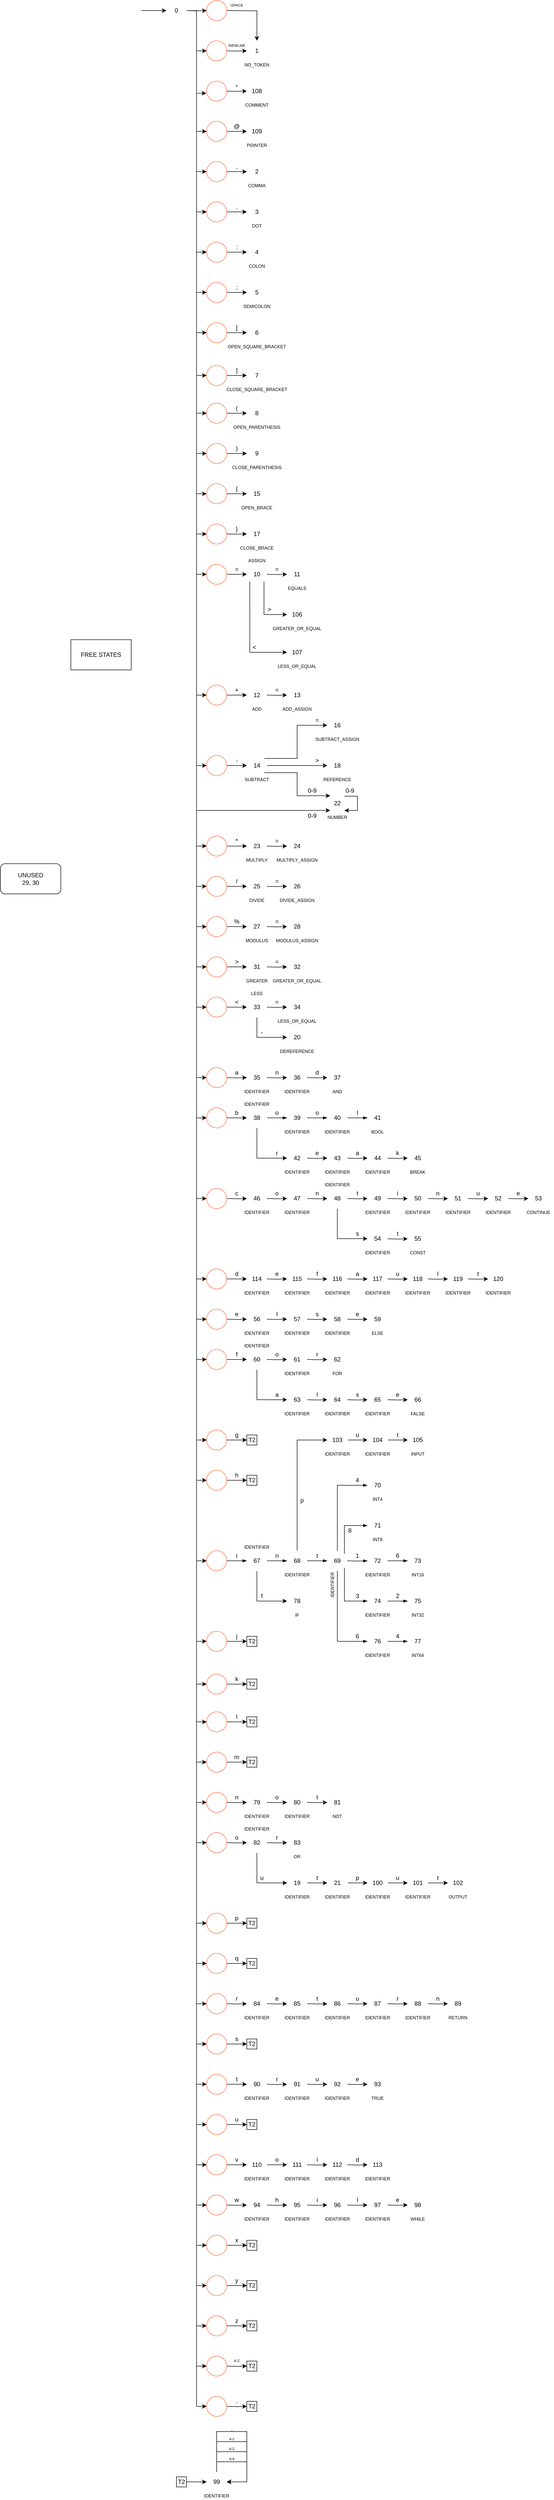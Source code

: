 <mxfile version="20.3.0" type="device"><diagram id="M58uEwmR_DpeNvH1ljvK" name="Page-1"><mxGraphModel dx="782" dy="2902" grid="1" gridSize="10" guides="1" tooltips="1" connect="1" arrows="1" fold="1" page="0" pageScale="1" pageWidth="1169" pageHeight="827" math="0" shadow="0"><root><mxCell id="0"/><mxCell id="1" parent="0"/><mxCell id="N_AOFi4HWMjWDiIl4gwi-1" value="" style="ellipse;whiteSpace=wrap;html=1;strokeColor=#FFFFFF;" parent="1" vertex="1"><mxGeometry x="840" y="20" width="40" height="40" as="geometry"/></mxCell><mxCell id="N_AOFi4HWMjWDiIl4gwi-2" value="41" style="ellipse;whiteSpace=wrap;html=1;aspect=fixed;strokeColor=#FFFFFF;" parent="1" vertex="1"><mxGeometry x="845" y="25" width="30" height="30" as="geometry"/></mxCell><mxCell id="N_AOFi4HWMjWDiIl4gwi-3" value="" style="ellipse;whiteSpace=wrap;html=1;strokeColor=#FF7247;" parent="1" vertex="1"><mxGeometry x="520" y="900" width="40" height="40" as="geometry"/></mxCell><mxCell id="Z0FmzkiXicvhj5EivQBy-50" style="edgeStyle=orthogonalEdgeStyle;rounded=0;orthogonalLoop=1;jettySize=auto;html=1;entryX=0;entryY=0.5;entryDx=0;entryDy=0;" parent="1" source="N_AOFi4HWMjWDiIl4gwi-4" target="N_AOFi4HWMjWDiIl4gwi-262" edge="1"><mxGeometry relative="1" as="geometry"><Array as="points"><mxPoint x="620" y="1000"/></Array></mxGeometry></mxCell><mxCell id="N_AOFi4HWMjWDiIl4gwi-4" value="" style="ellipse;whiteSpace=wrap;html=1;strokeColor=#FFFFFF;" parent="1" vertex="1"><mxGeometry x="600" y="900" width="40" height="40" as="geometry"/></mxCell><mxCell id="N_AOFi4HWMjWDiIl4gwi-5" value="" style="endArrow=blockThin;html=1;rounded=0;exitX=1;exitY=0.5;exitDx=0;exitDy=0;entryX=0;entryY=0.5;entryDx=0;entryDy=0;strokeWidth=1;endFill=1;" parent="1" source="N_AOFi4HWMjWDiIl4gwi-3" target="N_AOFi4HWMjWDiIl4gwi-4" edge="1"><mxGeometry width="50" height="50" relative="1" as="geometry"><mxPoint x="630" y="960" as="sourcePoint"/><mxPoint x="680" y="910" as="targetPoint"/></mxGeometry></mxCell><mxCell id="N_AOFi4HWMjWDiIl4gwi-6" value="i" style="text;html=1;strokeColor=none;fillColor=none;align=center;verticalAlign=middle;whiteSpace=wrap;rounded=0;" parent="1" vertex="1"><mxGeometry x="570" y="900" width="20" height="20" as="geometry"/></mxCell><mxCell id="hJmLlp1rv2S1QSipdOdo-46" style="edgeStyle=orthogonalEdgeStyle;rounded=0;orthogonalLoop=1;jettySize=auto;html=1;entryX=0;entryY=0.5;entryDx=0;entryDy=0;" parent="1" source="N_AOFi4HWMjWDiIl4gwi-7" target="hJmLlp1rv2S1QSipdOdo-45" edge="1"><mxGeometry relative="1" as="geometry"><Array as="points"><mxPoint x="700" y="680"/></Array></mxGeometry></mxCell><mxCell id="N_AOFi4HWMjWDiIl4gwi-7" value="" style="ellipse;whiteSpace=wrap;html=1;strokeColor=#FFFFFF;" parent="1" vertex="1"><mxGeometry x="680" y="900" width="40" height="40" as="geometry"/></mxCell><mxCell id="N_AOFi4HWMjWDiIl4gwi-8" value="" style="endArrow=blockThin;html=1;rounded=0;exitX=1;exitY=0.5;exitDx=0;exitDy=0;entryX=0;entryY=0.5;entryDx=0;entryDy=0;strokeWidth=1;endFill=1;" parent="1" target="N_AOFi4HWMjWDiIl4gwi-7" edge="1"><mxGeometry width="50" height="50" relative="1" as="geometry"><mxPoint x="640" y="920" as="sourcePoint"/><mxPoint x="760" y="910" as="targetPoint"/></mxGeometry></mxCell><mxCell id="N_AOFi4HWMjWDiIl4gwi-9" value="n" style="text;html=1;strokeColor=none;fillColor=none;align=center;verticalAlign=middle;whiteSpace=wrap;rounded=0;" parent="1" vertex="1"><mxGeometry x="650" y="900" width="20" height="20" as="geometry"/></mxCell><mxCell id="Z0FmzkiXicvhj5EivQBy-19" style="edgeStyle=orthogonalEdgeStyle;rounded=0;orthogonalLoop=1;jettySize=auto;html=1;exitX=1;exitY=0.5;exitDx=0;exitDy=0;entryX=0;entryY=0.5;entryDx=0;entryDy=0;" parent="1" source="N_AOFi4HWMjWDiIl4gwi-12" target="Z0FmzkiXicvhj5EivQBy-18" edge="1"><mxGeometry relative="1" as="geometry"/></mxCell><mxCell id="N_AOFi4HWMjWDiIl4gwi-12" value="" style="ellipse;whiteSpace=wrap;html=1;strokeColor=#FF7247;" parent="1" vertex="1"><mxGeometry x="520" y="20" width="40" height="40" as="geometry"/></mxCell><mxCell id="N_AOFi4HWMjWDiIl4gwi-15" value="b" style="text;html=1;strokeColor=none;fillColor=none;align=center;verticalAlign=middle;whiteSpace=wrap;rounded=0;" parent="1" vertex="1"><mxGeometry x="570" y="20" width="20" height="20" as="geometry"/></mxCell><mxCell id="N_AOFi4HWMjWDiIl4gwi-16" value="" style="ellipse;whiteSpace=wrap;html=1;strokeColor=#FFFFFF;" parent="1" vertex="1"><mxGeometry x="680" y="20" width="40" height="40" as="geometry"/></mxCell><mxCell id="N_AOFi4HWMjWDiIl4gwi-17" value="" style="endArrow=blockThin;html=1;rounded=0;exitX=1;exitY=0.5;exitDx=0;exitDy=0;entryX=0;entryY=0.5;entryDx=0;entryDy=0;strokeWidth=1;endFill=1;" parent="1" target="N_AOFi4HWMjWDiIl4gwi-16" edge="1"><mxGeometry width="50" height="50" relative="1" as="geometry"><mxPoint x="640" y="40" as="sourcePoint"/><mxPoint x="760" y="30" as="targetPoint"/></mxGeometry></mxCell><mxCell id="N_AOFi4HWMjWDiIl4gwi-18" value="o" style="text;html=1;strokeColor=none;fillColor=none;align=center;verticalAlign=middle;whiteSpace=wrap;rounded=0;" parent="1" vertex="1"><mxGeometry x="650" y="20" width="20" height="20" as="geometry"/></mxCell><mxCell id="N_AOFi4HWMjWDiIl4gwi-19" value="" style="ellipse;whiteSpace=wrap;html=1;strokeColor=#FFFFFF;" parent="1" vertex="1"><mxGeometry x="760" y="20" width="40" height="40" as="geometry"/></mxCell><mxCell id="N_AOFi4HWMjWDiIl4gwi-20" value="" style="endArrow=blockThin;html=1;rounded=0;exitX=1;exitY=0.5;exitDx=0;exitDy=0;entryX=0;entryY=0.5;entryDx=0;entryDy=0;strokeWidth=1;endFill=1;" parent="1" target="N_AOFi4HWMjWDiIl4gwi-19" edge="1"><mxGeometry width="50" height="50" relative="1" as="geometry"><mxPoint x="720" y="40" as="sourcePoint"/><mxPoint x="840" y="30" as="targetPoint"/></mxGeometry></mxCell><mxCell id="N_AOFi4HWMjWDiIl4gwi-21" value="o" style="text;html=1;strokeColor=none;fillColor=none;align=center;verticalAlign=middle;whiteSpace=wrap;rounded=0;" parent="1" vertex="1"><mxGeometry x="730" y="20" width="20" height="20" as="geometry"/></mxCell><mxCell id="N_AOFi4HWMjWDiIl4gwi-22" value="" style="endArrow=blockThin;html=1;rounded=0;exitX=1;exitY=0.5;exitDx=0;exitDy=0;entryX=0;entryY=0.5;entryDx=0;entryDy=0;strokeWidth=1;endFill=1;" parent="1" target="N_AOFi4HWMjWDiIl4gwi-1" edge="1"><mxGeometry width="50" height="50" relative="1" as="geometry"><mxPoint x="800" y="40" as="sourcePoint"/><mxPoint x="920" y="30" as="targetPoint"/></mxGeometry></mxCell><mxCell id="N_AOFi4HWMjWDiIl4gwi-23" value="l" style="text;html=1;strokeColor=none;fillColor=none;align=center;verticalAlign=middle;whiteSpace=wrap;rounded=0;" parent="1" vertex="1"><mxGeometry x="810" y="20" width="20" height="20" as="geometry"/></mxCell><mxCell id="N_AOFi4HWMjWDiIl4gwi-29" value="" style="ellipse;whiteSpace=wrap;html=1;strokeColor=#FFFFFF;" parent="1" vertex="1"><mxGeometry x="760" y="900" width="40" height="40" as="geometry"/></mxCell><mxCell id="N_AOFi4HWMjWDiIl4gwi-30" value="" style="endArrow=blockThin;html=1;rounded=0;exitX=1;exitY=0.5;exitDx=0;exitDy=0;entryX=0;entryY=0.5;entryDx=0;entryDy=0;strokeWidth=1;endFill=1;" parent="1" target="N_AOFi4HWMjWDiIl4gwi-29" edge="1"><mxGeometry width="50" height="50" relative="1" as="geometry"><mxPoint x="720" y="920" as="sourcePoint"/><mxPoint x="840" y="910" as="targetPoint"/></mxGeometry></mxCell><mxCell id="N_AOFi4HWMjWDiIl4gwi-31" value="t" style="text;html=1;strokeColor=none;fillColor=none;align=center;verticalAlign=middle;whiteSpace=wrap;rounded=0;" parent="1" vertex="1"><mxGeometry x="730" y="900" width="20" height="20" as="geometry"/></mxCell><mxCell id="N_AOFi4HWMjWDiIl4gwi-34" value="" style="ellipse;whiteSpace=wrap;html=1;strokeColor=#FFFFFF;" parent="1" vertex="1"><mxGeometry x="840" y="900" width="40" height="40" as="geometry"/></mxCell><mxCell id="N_AOFi4HWMjWDiIl4gwi-35" style="edgeStyle=orthogonalEdgeStyle;rounded=0;orthogonalLoop=1;jettySize=auto;html=1;entryX=0;entryY=0.5;entryDx=0;entryDy=0;strokeWidth=1;endArrow=blockThin;endFill=1;" parent="1" target="N_AOFi4HWMjWDiIl4gwi-34" edge="1"><mxGeometry relative="1" as="geometry"><mxPoint x="800" y="920" as="sourcePoint"/></mxGeometry></mxCell><mxCell id="N_AOFi4HWMjWDiIl4gwi-39" value="" style="ellipse;whiteSpace=wrap;html=1;strokeColor=#FFFFFF;" parent="1" vertex="1"><mxGeometry x="840" y="750" width="40" height="40" as="geometry"/></mxCell><mxCell id="N_AOFi4HWMjWDiIl4gwi-40" value="70" style="ellipse;whiteSpace=wrap;html=1;aspect=fixed;strokeColor=#FFFFFF;" parent="1" vertex="1"><mxGeometry x="845" y="755" width="30" height="30" as="geometry"/></mxCell><mxCell id="N_AOFi4HWMjWDiIl4gwi-41" value="" style="endArrow=blockThin;html=1;rounded=0;exitX=0.5;exitY=0;exitDx=0;exitDy=0;entryX=0;entryY=0.5;entryDx=0;entryDy=0;strokeWidth=1;endFill=1;" parent="1" source="N_AOFi4HWMjWDiIl4gwi-29" target="N_AOFi4HWMjWDiIl4gwi-39" edge="1"><mxGeometry width="50" height="50" relative="1" as="geometry"><mxPoint x="800" y="840" as="sourcePoint"/><mxPoint x="920" y="830" as="targetPoint"/><Array as="points"><mxPoint x="780" y="770"/></Array></mxGeometry></mxCell><mxCell id="N_AOFi4HWMjWDiIl4gwi-42" value="4" style="text;html=1;strokeColor=none;fillColor=none;align=center;verticalAlign=middle;whiteSpace=wrap;rounded=0;" parent="1" vertex="1"><mxGeometry x="810" y="750" width="20" height="20" as="geometry"/></mxCell><mxCell id="N_AOFi4HWMjWDiIl4gwi-43" value="" style="ellipse;whiteSpace=wrap;html=1;strokeColor=#FFFFFF;" parent="1" vertex="1"><mxGeometry x="840" y="830" width="40" height="40" as="geometry"/></mxCell><mxCell id="N_AOFi4HWMjWDiIl4gwi-44" value="71" style="ellipse;whiteSpace=wrap;html=1;aspect=fixed;strokeColor=#FFFFFF;" parent="1" vertex="1"><mxGeometry x="845" y="835" width="30" height="30" as="geometry"/></mxCell><mxCell id="N_AOFi4HWMjWDiIl4gwi-45" value="" style="endArrow=blockThin;html=1;rounded=0;exitX=1;exitY=0;exitDx=0;exitDy=0;entryX=0;entryY=0.5;entryDx=0;entryDy=0;strokeWidth=1;endFill=1;" parent="1" source="N_AOFi4HWMjWDiIl4gwi-29" target="N_AOFi4HWMjWDiIl4gwi-43" edge="1"><mxGeometry width="50" height="50" relative="1" as="geometry"><mxPoint x="800" y="920" as="sourcePoint"/><mxPoint x="920" y="910" as="targetPoint"/><Array as="points"><mxPoint x="794" y="850"/></Array></mxGeometry></mxCell><mxCell id="N_AOFi4HWMjWDiIl4gwi-46" value="8" style="text;html=1;strokeColor=none;fillColor=none;align=center;verticalAlign=middle;whiteSpace=wrap;rounded=0;" parent="1" vertex="1"><mxGeometry x="795" y="850" width="20" height="20" as="geometry"/></mxCell><mxCell id="N_AOFi4HWMjWDiIl4gwi-47" value="" style="ellipse;whiteSpace=wrap;html=1;strokeColor=#FFFFFF;" parent="1" vertex="1"><mxGeometry x="920" y="900" width="40" height="40" as="geometry"/></mxCell><mxCell id="N_AOFi4HWMjWDiIl4gwi-48" value="73" style="ellipse;whiteSpace=wrap;html=1;aspect=fixed;strokeColor=#FFFFFF;" parent="1" vertex="1"><mxGeometry x="925" y="905" width="30" height="30" as="geometry"/></mxCell><mxCell id="N_AOFi4HWMjWDiIl4gwi-49" value="" style="endArrow=blockThin;html=1;rounded=0;exitX=1;exitY=0.5;exitDx=0;exitDy=0;entryX=0;entryY=0.5;entryDx=0;entryDy=0;strokeWidth=1;endFill=1;" parent="1" target="N_AOFi4HWMjWDiIl4gwi-47" edge="1"><mxGeometry width="50" height="50" relative="1" as="geometry"><mxPoint x="880" y="920" as="sourcePoint"/><mxPoint x="1000" y="910" as="targetPoint"/></mxGeometry></mxCell><mxCell id="N_AOFi4HWMjWDiIl4gwi-50" value="6" style="text;html=1;strokeColor=none;fillColor=none;align=center;verticalAlign=middle;whiteSpace=wrap;rounded=0;" parent="1" vertex="1"><mxGeometry x="890" y="900" width="20" height="20" as="geometry"/></mxCell><mxCell id="N_AOFi4HWMjWDiIl4gwi-51" value="1" style="text;html=1;strokeColor=none;fillColor=none;align=center;verticalAlign=middle;whiteSpace=wrap;rounded=0;" parent="1" vertex="1"><mxGeometry x="810" y="900" width="20" height="20" as="geometry"/></mxCell><mxCell id="N_AOFi4HWMjWDiIl4gwi-52" value="" style="ellipse;whiteSpace=wrap;html=1;strokeColor=#FFFFFF;" parent="1" vertex="1"><mxGeometry x="840" y="980" width="40" height="40" as="geometry"/></mxCell><mxCell id="N_AOFi4HWMjWDiIl4gwi-53" style="edgeStyle=orthogonalEdgeStyle;rounded=0;orthogonalLoop=1;jettySize=auto;html=1;entryX=0;entryY=0.5;entryDx=0;entryDy=0;strokeWidth=1;endArrow=blockThin;endFill=1;exitX=1;exitY=1;exitDx=0;exitDy=0;" parent="1" source="N_AOFi4HWMjWDiIl4gwi-29" target="N_AOFi4HWMjWDiIl4gwi-52" edge="1"><mxGeometry relative="1" as="geometry"><mxPoint x="800" y="1000" as="sourcePoint"/><Array as="points"><mxPoint x="794" y="1000"/></Array></mxGeometry></mxCell><mxCell id="N_AOFi4HWMjWDiIl4gwi-55" value="" style="ellipse;whiteSpace=wrap;html=1;strokeColor=#FFFFFF;" parent="1" vertex="1"><mxGeometry x="920" y="980" width="40" height="40" as="geometry"/></mxCell><mxCell id="N_AOFi4HWMjWDiIl4gwi-56" value="75" style="ellipse;whiteSpace=wrap;html=1;aspect=fixed;strokeColor=#FFFFFF;" parent="1" vertex="1"><mxGeometry x="925" y="985" width="30" height="30" as="geometry"/></mxCell><mxCell id="N_AOFi4HWMjWDiIl4gwi-57" value="" style="endArrow=blockThin;html=1;rounded=0;exitX=1;exitY=0.5;exitDx=0;exitDy=0;entryX=0;entryY=0.5;entryDx=0;entryDy=0;strokeWidth=1;endFill=1;" parent="1" target="N_AOFi4HWMjWDiIl4gwi-55" edge="1"><mxGeometry width="50" height="50" relative="1" as="geometry"><mxPoint x="880" y="1000" as="sourcePoint"/><mxPoint x="1000" y="990" as="targetPoint"/></mxGeometry></mxCell><mxCell id="N_AOFi4HWMjWDiIl4gwi-58" value="2" style="text;html=1;strokeColor=none;fillColor=none;align=center;verticalAlign=middle;whiteSpace=wrap;rounded=0;" parent="1" vertex="1"><mxGeometry x="890" y="980" width="20" height="20" as="geometry"/></mxCell><mxCell id="N_AOFi4HWMjWDiIl4gwi-59" value="3" style="text;html=1;strokeColor=none;fillColor=none;align=center;verticalAlign=middle;whiteSpace=wrap;rounded=0;" parent="1" vertex="1"><mxGeometry x="810" y="980" width="20" height="20" as="geometry"/></mxCell><mxCell id="N_AOFi4HWMjWDiIl4gwi-60" value="" style="ellipse;whiteSpace=wrap;html=1;strokeColor=#FFFFFF;" parent="1" vertex="1"><mxGeometry x="840" y="1060" width="40" height="40" as="geometry"/></mxCell><mxCell id="N_AOFi4HWMjWDiIl4gwi-61" style="edgeStyle=orthogonalEdgeStyle;rounded=0;orthogonalLoop=1;jettySize=auto;html=1;entryX=0;entryY=0.5;entryDx=0;entryDy=0;strokeWidth=1;endArrow=blockThin;endFill=1;exitX=0.5;exitY=1;exitDx=0;exitDy=0;" parent="1" source="N_AOFi4HWMjWDiIl4gwi-29" target="N_AOFi4HWMjWDiIl4gwi-60" edge="1"><mxGeometry relative="1" as="geometry"><mxPoint x="800" y="1080" as="sourcePoint"/></mxGeometry></mxCell><mxCell id="N_AOFi4HWMjWDiIl4gwi-63" value="" style="ellipse;whiteSpace=wrap;html=1;strokeColor=#FFFFFF;" parent="1" vertex="1"><mxGeometry x="920" y="1060" width="40" height="40" as="geometry"/></mxCell><mxCell id="N_AOFi4HWMjWDiIl4gwi-64" value="77" style="ellipse;whiteSpace=wrap;html=1;aspect=fixed;strokeColor=#FFFFFF;" parent="1" vertex="1"><mxGeometry x="925" y="1065" width="30" height="30" as="geometry"/></mxCell><mxCell id="N_AOFi4HWMjWDiIl4gwi-65" value="" style="endArrow=blockThin;html=1;rounded=0;exitX=1;exitY=0.5;exitDx=0;exitDy=0;entryX=0;entryY=0.5;entryDx=0;entryDy=0;strokeWidth=1;endFill=1;" parent="1" target="N_AOFi4HWMjWDiIl4gwi-63" edge="1"><mxGeometry width="50" height="50" relative="1" as="geometry"><mxPoint x="880" y="1080" as="sourcePoint"/><mxPoint x="1000" y="1070" as="targetPoint"/></mxGeometry></mxCell><mxCell id="N_AOFi4HWMjWDiIl4gwi-66" value="4" style="text;html=1;strokeColor=none;fillColor=none;align=center;verticalAlign=middle;whiteSpace=wrap;rounded=0;" parent="1" vertex="1"><mxGeometry x="890" y="1060" width="20" height="20" as="geometry"/></mxCell><mxCell id="N_AOFi4HWMjWDiIl4gwi-67" value="6" style="text;html=1;strokeColor=none;fillColor=none;align=center;verticalAlign=middle;whiteSpace=wrap;rounded=0;" parent="1" vertex="1"><mxGeometry x="810" y="1060" width="20" height="20" as="geometry"/></mxCell><mxCell id="N_AOFi4HWMjWDiIl4gwi-68" style="edgeStyle=orthogonalEdgeStyle;rounded=0;orthogonalLoop=1;jettySize=auto;html=1;entryX=0;entryY=0.5;entryDx=0;entryDy=0;" parent="1" source="N_AOFi4HWMjWDiIl4gwi-70" target="N_AOFi4HWMjWDiIl4gwi-12" edge="1"><mxGeometry relative="1" as="geometry"/></mxCell><mxCell id="N_AOFi4HWMjWDiIl4gwi-69" style="edgeStyle=orthogonalEdgeStyle;rounded=0;orthogonalLoop=1;jettySize=auto;html=1;entryX=0;entryY=0.5;entryDx=0;entryDy=0;" parent="1" source="N_AOFi4HWMjWDiIl4gwi-70" target="N_AOFi4HWMjWDiIl4gwi-3" edge="1"><mxGeometry relative="1" as="geometry"/></mxCell><mxCell id="N_AOFi4HWMjWDiIl4gwi-70" value="" style="ellipse;whiteSpace=wrap;html=1;strokeColor=#FFFFFF;" parent="1" vertex="1"><mxGeometry x="440.03" y="-2180" width="40" height="40" as="geometry"/></mxCell><mxCell id="N_AOFi4HWMjWDiIl4gwi-72" value="BOOL" style="text;html=1;strokeColor=none;fillColor=none;align=center;verticalAlign=middle;whiteSpace=wrap;rounded=0;fontSize=9;" parent="1" vertex="1"><mxGeometry x="830" y="60" width="60" height="15" as="geometry"/></mxCell><mxCell id="N_AOFi4HWMjWDiIl4gwi-73" value="INT4" style="text;html=1;strokeColor=none;fillColor=none;align=center;verticalAlign=middle;whiteSpace=wrap;rounded=0;fontSize=9;" parent="1" vertex="1"><mxGeometry x="830" y="790" width="60" height="15" as="geometry"/></mxCell><mxCell id="N_AOFi4HWMjWDiIl4gwi-74" value="INT8" style="text;html=1;strokeColor=none;fillColor=none;align=center;verticalAlign=middle;whiteSpace=wrap;rounded=0;fontSize=9;" parent="1" vertex="1"><mxGeometry x="830" y="870" width="60" height="15" as="geometry"/></mxCell><mxCell id="N_AOFi4HWMjWDiIl4gwi-75" value="INT16" style="text;html=1;strokeColor=none;fillColor=none;align=center;verticalAlign=middle;whiteSpace=wrap;rounded=0;fontSize=9;" parent="1" vertex="1"><mxGeometry x="910" y="940" width="60" height="15" as="geometry"/></mxCell><mxCell id="N_AOFi4HWMjWDiIl4gwi-76" value="INT32" style="text;html=1;strokeColor=none;fillColor=none;align=center;verticalAlign=middle;whiteSpace=wrap;rounded=0;fontSize=9;" parent="1" vertex="1"><mxGeometry x="910" y="1020" width="60" height="15" as="geometry"/></mxCell><mxCell id="N_AOFi4HWMjWDiIl4gwi-77" value="INT64" style="text;html=1;strokeColor=none;fillColor=none;align=center;verticalAlign=middle;whiteSpace=wrap;rounded=0;fontSize=9;" parent="1" vertex="1"><mxGeometry x="910" y="1100" width="60" height="15" as="geometry"/></mxCell><mxCell id="N_AOFi4HWMjWDiIl4gwi-78" style="edgeStyle=orthogonalEdgeStyle;rounded=0;orthogonalLoop=1;jettySize=auto;html=1;" parent="1" source="N_AOFi4HWMjWDiIl4gwi-79" target="N_AOFi4HWMjWDiIl4gwi-83" edge="1"><mxGeometry relative="1" as="geometry"/></mxCell><mxCell id="N_AOFi4HWMjWDiIl4gwi-79" value="" style="ellipse;whiteSpace=wrap;html=1;strokeColor=#FFFFFF;" parent="1" vertex="1"><mxGeometry x="370.03" y="-2170" width="20" height="20" as="geometry"/></mxCell><mxCell id="N_AOFi4HWMjWDiIl4gwi-81" style="edgeStyle=orthogonalEdgeStyle;rounded=0;orthogonalLoop=1;jettySize=auto;html=1;entryX=0;entryY=0.5;entryDx=0;entryDy=0;" parent="1" source="N_AOFi4HWMjWDiIl4gwi-83" target="N_AOFi4HWMjWDiIl4gwi-94" edge="1"><mxGeometry relative="1" as="geometry"/></mxCell><mxCell id="N_AOFi4HWMjWDiIl4gwi-82" style="edgeStyle=orthogonalEdgeStyle;rounded=0;orthogonalLoop=1;jettySize=auto;html=1;entryX=-0.017;entryY=0.608;entryDx=0;entryDy=0;entryPerimeter=0;" parent="1" source="N_AOFi4HWMjWDiIl4gwi-83" target="N_AOFi4HWMjWDiIl4gwi-97" edge="1"><mxGeometry relative="1" as="geometry"/></mxCell><mxCell id="N_AOFi4HWMjWDiIl4gwi-83" value="" style="ellipse;whiteSpace=wrap;html=1;strokeColor=#FFFFFF;" parent="1" vertex="1"><mxGeometry x="440.03" y="-2180" width="40" height="40" as="geometry"/></mxCell><mxCell id="N_AOFi4HWMjWDiIl4gwi-84" style="edgeStyle=orthogonalEdgeStyle;rounded=0;orthogonalLoop=1;jettySize=auto;html=1;entryX=0.5;entryY=0;entryDx=0;entryDy=0;" parent="1" target="N_AOFi4HWMjWDiIl4gwi-85" edge="1"><mxGeometry relative="1" as="geometry"><mxPoint x="620.03" y="-2020" as="targetPoint"/><mxPoint x="560.03" y="-2160" as="sourcePoint"/></mxGeometry></mxCell><mxCell id="N_AOFi4HWMjWDiIl4gwi-85" value="" style="ellipse;whiteSpace=wrap;html=1;strokeColor=#FFFFFF;" parent="1" vertex="1"><mxGeometry x="600" y="-2100" width="40" height="40" as="geometry"/></mxCell><mxCell id="N_AOFi4HWMjWDiIl4gwi-86" value="1" style="ellipse;whiteSpace=wrap;html=1;aspect=fixed;strokeColor=#FFFFFF;" parent="1" vertex="1"><mxGeometry x="605" y="-2095" width="30" height="30" as="geometry"/></mxCell><mxCell id="N_AOFi4HWMjWDiIl4gwi-87" value="NO_TOKEN" style="text;html=1;strokeColor=none;fillColor=none;align=center;verticalAlign=middle;whiteSpace=wrap;rounded=0;fontSize=9;" parent="1" vertex="1"><mxGeometry x="590" y="-2060" width="60" height="15" as="geometry"/></mxCell><mxCell id="N_AOFi4HWMjWDiIl4gwi-88" value="\SPACE" style="text;html=1;strokeColor=none;fillColor=none;align=center;verticalAlign=middle;whiteSpace=wrap;rounded=0;fontSize=7;" parent="1" vertex="1"><mxGeometry x="570.03" y="-2180" width="20" height="20" as="geometry"/></mxCell><mxCell id="N_AOFi4HWMjWDiIl4gwi-89" value="" style="ellipse;whiteSpace=wrap;html=1;strokeColor=#FF7247;" parent="1" vertex="1"><mxGeometry x="520.03" y="-2180" width="40" height="40" as="geometry"/></mxCell><mxCell id="N_AOFi4HWMjWDiIl4gwi-90" style="edgeStyle=orthogonalEdgeStyle;rounded=0;orthogonalLoop=1;jettySize=auto;html=1;" parent="1" edge="1"><mxGeometry relative="1" as="geometry"><mxPoint x="480.03" y="-2160" as="sourcePoint"/><mxPoint x="520.03" y="-2160" as="targetPoint"/></mxGeometry></mxCell><mxCell id="N_AOFi4HWMjWDiIl4gwi-92" style="edgeStyle=orthogonalEdgeStyle;rounded=0;orthogonalLoop=1;jettySize=auto;html=1;" parent="1" edge="1"><mxGeometry relative="1" as="geometry"><mxPoint x="600.03" y="-2080" as="targetPoint"/><mxPoint x="560.03" y="-2080" as="sourcePoint"/></mxGeometry></mxCell><mxCell id="N_AOFi4HWMjWDiIl4gwi-93" value="\NEWLINE" style="text;html=1;strokeColor=none;fillColor=none;align=center;verticalAlign=middle;whiteSpace=wrap;rounded=0;fontSize=7;" parent="1" vertex="1"><mxGeometry x="570.03" y="-2100" width="20" height="20" as="geometry"/></mxCell><mxCell id="N_AOFi4HWMjWDiIl4gwi-94" value="" style="ellipse;whiteSpace=wrap;html=1;strokeColor=#FF7247;" parent="1" vertex="1"><mxGeometry x="520.03" y="-2100" width="40" height="40" as="geometry"/></mxCell><mxCell id="N_AOFi4HWMjWDiIl4gwi-95" style="edgeStyle=orthogonalEdgeStyle;rounded=0;orthogonalLoop=1;jettySize=auto;html=1;" parent="1" edge="1"><mxGeometry relative="1" as="geometry"><mxPoint x="600.03" y="-2000" as="targetPoint"/><mxPoint x="560.03" y="-2000" as="sourcePoint"/></mxGeometry></mxCell><mxCell id="N_AOFi4HWMjWDiIl4gwi-96" value="#" style="text;html=1;strokeColor=none;fillColor=none;align=center;verticalAlign=middle;whiteSpace=wrap;rounded=0;fontSize=7;" parent="1" vertex="1"><mxGeometry x="570.03" y="-2020" width="20" height="20" as="geometry"/></mxCell><mxCell id="N_AOFi4HWMjWDiIl4gwi-97" value="" style="ellipse;whiteSpace=wrap;html=1;strokeColor=#FF7247;" parent="1" vertex="1"><mxGeometry x="520.03" y="-2020" width="40" height="40" as="geometry"/></mxCell><mxCell id="N_AOFi4HWMjWDiIl4gwi-107" value="" style="ellipse;whiteSpace=wrap;html=1;strokeColor=#FF7247;" parent="1" vertex="1"><mxGeometry x="520" y="2180" width="40" height="40" as="geometry"/></mxCell><mxCell id="N_AOFi4HWMjWDiIl4gwi-110" style="edgeStyle=orthogonalEdgeStyle;rounded=0;orthogonalLoop=1;jettySize=auto;html=1;" parent="1" source="N_AOFi4HWMjWDiIl4gwi-111" target="N_AOFi4HWMjWDiIl4gwi-127" edge="1"><mxGeometry relative="1" as="geometry"/></mxCell><mxCell id="N_AOFi4HWMjWDiIl4gwi-111" value="" style="ellipse;whiteSpace=wrap;html=1;strokeColor=#FF7247;" parent="1" vertex="1"><mxGeometry x="520" y="500" width="40" height="40" as="geometry"/></mxCell><mxCell id="N_AOFi4HWMjWDiIl4gwi-114" value="" style="ellipse;whiteSpace=wrap;html=1;strokeColor=#FFFFFF;" parent="1" vertex="1"><mxGeometry x="920" y="2180" width="40" height="40" as="geometry"/></mxCell><mxCell id="N_AOFi4HWMjWDiIl4gwi-115" value="98" style="ellipse;whiteSpace=wrap;html=1;aspect=fixed;strokeColor=#FFFFFF;" parent="1" vertex="1"><mxGeometry x="925" y="2185" width="30" height="30" as="geometry"/></mxCell><mxCell id="N_AOFi4HWMjWDiIl4gwi-116" style="edgeStyle=orthogonalEdgeStyle;rounded=0;orthogonalLoop=1;jettySize=auto;html=1;entryX=0;entryY=0.5;entryDx=0;entryDy=0;" parent="1" source="N_AOFi4HWMjWDiIl4gwi-126" target="N_AOFi4HWMjWDiIl4gwi-111" edge="1"><mxGeometry relative="1" as="geometry"/></mxCell><mxCell id="N_AOFi4HWMjWDiIl4gwi-117" style="edgeStyle=orthogonalEdgeStyle;rounded=0;orthogonalLoop=1;jettySize=auto;html=1;entryX=0;entryY=0.5;entryDx=0;entryDy=0;" parent="1" source="N_AOFi4HWMjWDiIl4gwi-126" target="N_AOFi4HWMjWDiIl4gwi-107" edge="1"><mxGeometry relative="1" as="geometry"/></mxCell><mxCell id="N_AOFi4HWMjWDiIl4gwi-119" style="edgeStyle=orthogonalEdgeStyle;rounded=0;orthogonalLoop=1;jettySize=auto;html=1;entryX=0;entryY=0.5;entryDx=0;entryDy=0;" parent="1" source="N_AOFi4HWMjWDiIl4gwi-126" target="N_AOFi4HWMjWDiIl4gwi-139" edge="1"><mxGeometry relative="1" as="geometry"/></mxCell><mxCell id="N_AOFi4HWMjWDiIl4gwi-120" style="edgeStyle=orthogonalEdgeStyle;rounded=0;orthogonalLoop=1;jettySize=auto;html=1;entryX=0;entryY=0.5;entryDx=0;entryDy=0;" parent="1" source="N_AOFi4HWMjWDiIl4gwi-126" target="N_AOFi4HWMjWDiIl4gwi-143" edge="1"><mxGeometry relative="1" as="geometry"/></mxCell><mxCell id="N_AOFi4HWMjWDiIl4gwi-121" style="edgeStyle=orthogonalEdgeStyle;rounded=0;orthogonalLoop=1;jettySize=auto;html=1;entryX=0;entryY=0.5;entryDx=0;entryDy=0;" parent="1" source="N_AOFi4HWMjWDiIl4gwi-126" target="N_AOFi4HWMjWDiIl4gwi-147" edge="1"><mxGeometry relative="1" as="geometry"/></mxCell><mxCell id="N_AOFi4HWMjWDiIl4gwi-122" style="edgeStyle=orthogonalEdgeStyle;rounded=0;orthogonalLoop=1;jettySize=auto;html=1;entryX=0;entryY=0.5;entryDx=0;entryDy=0;" parent="1" source="N_AOFi4HWMjWDiIl4gwi-126" target="N_AOFi4HWMjWDiIl4gwi-151" edge="1"><mxGeometry relative="1" as="geometry"/></mxCell><mxCell id="N_AOFi4HWMjWDiIl4gwi-123" style="edgeStyle=orthogonalEdgeStyle;rounded=0;orthogonalLoop=1;jettySize=auto;html=1;entryX=0;entryY=0.5;entryDx=0;entryDy=0;" parent="1" source="N_AOFi4HWMjWDiIl4gwi-126" target="N_AOFi4HWMjWDiIl4gwi-155" edge="1"><mxGeometry relative="1" as="geometry"/></mxCell><mxCell id="N_AOFi4HWMjWDiIl4gwi-124" style="edgeStyle=orthogonalEdgeStyle;rounded=0;orthogonalLoop=1;jettySize=auto;html=1;entryX=0;entryY=0.5;entryDx=0;entryDy=0;" parent="1" source="N_AOFi4HWMjWDiIl4gwi-126" target="N_AOFi4HWMjWDiIl4gwi-159" edge="1"><mxGeometry relative="1" as="geometry"/></mxCell><mxCell id="N_AOFi4HWMjWDiIl4gwi-126" value="" style="ellipse;whiteSpace=wrap;html=1;strokeColor=#FFFFFF;" parent="1" vertex="1"><mxGeometry x="440.03" y="-2180" width="40" height="40" as="geometry"/></mxCell><mxCell id="Z0FmzkiXicvhj5EivQBy-68" style="edgeStyle=orthogonalEdgeStyle;rounded=0;orthogonalLoop=1;jettySize=auto;html=1;entryX=0;entryY=0.5;entryDx=0;entryDy=0;" parent="1" source="N_AOFi4HWMjWDiIl4gwi-127" target="N_AOFi4HWMjWDiIl4gwi-317" edge="1"><mxGeometry relative="1" as="geometry"><Array as="points"><mxPoint x="620" y="600"/></Array></mxGeometry></mxCell><mxCell id="N_AOFi4HWMjWDiIl4gwi-127" value="" style="ellipse;whiteSpace=wrap;html=1;strokeColor=#FFFFFF;" parent="1" vertex="1"><mxGeometry x="600" y="500" width="40" height="40" as="geometry"/></mxCell><mxCell id="N_AOFi4HWMjWDiIl4gwi-128" value="f" style="text;html=1;strokeColor=none;fillColor=none;align=center;verticalAlign=middle;whiteSpace=wrap;rounded=0;" parent="1" vertex="1"><mxGeometry x="570" y="500" width="20" height="20" as="geometry"/></mxCell><mxCell id="N_AOFi4HWMjWDiIl4gwi-129" style="edgeStyle=orthogonalEdgeStyle;rounded=0;orthogonalLoop=1;jettySize=auto;html=1;" parent="1" target="N_AOFi4HWMjWDiIl4gwi-130" edge="1"><mxGeometry relative="1" as="geometry"><mxPoint x="560" y="2200" as="sourcePoint"/></mxGeometry></mxCell><mxCell id="N_AOFi4HWMjWDiIl4gwi-130" value="" style="ellipse;whiteSpace=wrap;html=1;strokeColor=#FFFFFF;" parent="1" vertex="1"><mxGeometry x="600" y="2180" width="40" height="40" as="geometry"/></mxCell><mxCell id="N_AOFi4HWMjWDiIl4gwi-131" value="w" style="text;html=1;strokeColor=none;fillColor=none;align=center;verticalAlign=middle;whiteSpace=wrap;rounded=0;" parent="1" vertex="1"><mxGeometry x="570" y="2180" width="20" height="20" as="geometry"/></mxCell><mxCell id="N_AOFi4HWMjWDiIl4gwi-136" style="edgeStyle=orthogonalEdgeStyle;rounded=0;orthogonalLoop=1;jettySize=auto;html=1;" parent="1" target="N_AOFi4HWMjWDiIl4gwi-137" edge="1"><mxGeometry relative="1" as="geometry"><mxPoint x="560" y="200.28" as="sourcePoint"/></mxGeometry></mxCell><mxCell id="N_AOFi4HWMjWDiIl4gwi-137" value="" style="ellipse;whiteSpace=wrap;html=1;strokeColor=#FFFFFF;" parent="1" vertex="1"><mxGeometry x="600" y="180.28" width="40" height="40" as="geometry"/></mxCell><mxCell id="N_AOFi4HWMjWDiIl4gwi-138" value="c" style="text;html=1;strokeColor=none;fillColor=none;align=center;verticalAlign=middle;whiteSpace=wrap;rounded=0;" parent="1" vertex="1"><mxGeometry x="570" y="180.28" width="20" height="20" as="geometry"/></mxCell><mxCell id="N_AOFi4HWMjWDiIl4gwi-139" value="" style="ellipse;whiteSpace=wrap;html=1;strokeColor=#FF7247;" parent="1" vertex="1"><mxGeometry x="520" y="180.28" width="40" height="40" as="geometry"/></mxCell><mxCell id="N_AOFi4HWMjWDiIl4gwi-140" style="edgeStyle=orthogonalEdgeStyle;rounded=0;orthogonalLoop=1;jettySize=auto;html=1;" parent="1" target="N_AOFi4HWMjWDiIl4gwi-141" edge="1"><mxGeometry relative="1" as="geometry"><mxPoint x="560" y="1400" as="sourcePoint"/></mxGeometry></mxCell><mxCell id="N_AOFi4HWMjWDiIl4gwi-141" value="" style="ellipse;whiteSpace=wrap;html=1;strokeColor=#FFFFFF;" parent="1" vertex="1"><mxGeometry x="600" y="1380" width="40" height="40" as="geometry"/></mxCell><mxCell id="N_AOFi4HWMjWDiIl4gwi-142" value="n" style="text;html=1;strokeColor=none;fillColor=none;align=center;verticalAlign=middle;whiteSpace=wrap;rounded=0;" parent="1" vertex="1"><mxGeometry x="570" y="1380" width="20" height="20" as="geometry"/></mxCell><mxCell id="N_AOFi4HWMjWDiIl4gwi-143" value="" style="ellipse;whiteSpace=wrap;html=1;strokeColor=#FF7247;" parent="1" vertex="1"><mxGeometry x="520" y="1380" width="40" height="40" as="geometry"/></mxCell><mxCell id="N_AOFi4HWMjWDiIl4gwi-144" style="edgeStyle=orthogonalEdgeStyle;rounded=0;orthogonalLoop=1;jettySize=auto;html=1;" parent="1" target="N_AOFi4HWMjWDiIl4gwi-145" edge="1"><mxGeometry relative="1" as="geometry"><mxPoint x="560" y="1480" as="sourcePoint"/></mxGeometry></mxCell><mxCell id="hJmLlp1rv2S1QSipdOdo-32" style="edgeStyle=orthogonalEdgeStyle;rounded=0;orthogonalLoop=1;jettySize=auto;html=1;entryX=0;entryY=0.5;entryDx=0;entryDy=0;" parent="1" source="N_AOFi4HWMjWDiIl4gwi-145" target="hJmLlp1rv2S1QSipdOdo-24" edge="1"><mxGeometry relative="1" as="geometry"><Array as="points"><mxPoint x="620" y="1560"/></Array></mxGeometry></mxCell><mxCell id="N_AOFi4HWMjWDiIl4gwi-145" value="" style="ellipse;whiteSpace=wrap;html=1;strokeColor=#FFFFFF;" parent="1" vertex="1"><mxGeometry x="600" y="1460" width="40" height="40" as="geometry"/></mxCell><mxCell id="N_AOFi4HWMjWDiIl4gwi-146" value="o" style="text;html=1;strokeColor=none;fillColor=none;align=center;verticalAlign=middle;whiteSpace=wrap;rounded=0;" parent="1" vertex="1"><mxGeometry x="570" y="1460" width="20" height="20" as="geometry"/></mxCell><mxCell id="N_AOFi4HWMjWDiIl4gwi-147" value="" style="ellipse;whiteSpace=wrap;html=1;strokeColor=#FF7247;" parent="1" vertex="1"><mxGeometry x="520" y="1460" width="40" height="40" as="geometry"/></mxCell><mxCell id="N_AOFi4HWMjWDiIl4gwi-148" style="edgeStyle=orthogonalEdgeStyle;rounded=0;orthogonalLoop=1;jettySize=auto;html=1;" parent="1" target="N_AOFi4HWMjWDiIl4gwi-149" edge="1"><mxGeometry relative="1" as="geometry"><mxPoint x="560" y="-40" as="sourcePoint"/></mxGeometry></mxCell><mxCell id="N_AOFi4HWMjWDiIl4gwi-149" value="" style="ellipse;whiteSpace=wrap;html=1;strokeColor=#FFFFFF;" parent="1" vertex="1"><mxGeometry x="600" y="-60" width="40" height="40" as="geometry"/></mxCell><mxCell id="N_AOFi4HWMjWDiIl4gwi-150" value="a" style="text;html=1;strokeColor=none;fillColor=none;align=center;verticalAlign=middle;whiteSpace=wrap;rounded=0;" parent="1" vertex="1"><mxGeometry x="570" y="-60" width="20" height="20" as="geometry"/></mxCell><mxCell id="N_AOFi4HWMjWDiIl4gwi-151" value="" style="ellipse;whiteSpace=wrap;html=1;strokeColor=#FF7247;" parent="1" vertex="1"><mxGeometry x="520" y="-60" width="40" height="40" as="geometry"/></mxCell><mxCell id="N_AOFi4HWMjWDiIl4gwi-152" style="edgeStyle=orthogonalEdgeStyle;rounded=0;orthogonalLoop=1;jettySize=auto;html=1;" parent="1" target="N_AOFi4HWMjWDiIl4gwi-153" edge="1"><mxGeometry relative="1" as="geometry"><mxPoint x="560" y="440.0" as="sourcePoint"/></mxGeometry></mxCell><mxCell id="N_AOFi4HWMjWDiIl4gwi-153" value="" style="ellipse;whiteSpace=wrap;html=1;strokeColor=#FFFFFF;" parent="1" vertex="1"><mxGeometry x="600" y="420" width="40" height="40" as="geometry"/></mxCell><mxCell id="N_AOFi4HWMjWDiIl4gwi-154" value="e" style="text;html=1;strokeColor=none;fillColor=none;align=center;verticalAlign=middle;whiteSpace=wrap;rounded=0;" parent="1" vertex="1"><mxGeometry x="570" y="420" width="20" height="20" as="geometry"/></mxCell><mxCell id="N_AOFi4HWMjWDiIl4gwi-155" value="" style="ellipse;whiteSpace=wrap;html=1;strokeColor=#FF7247;" parent="1" vertex="1"><mxGeometry x="520" y="420" width="40" height="40" as="geometry"/></mxCell><mxCell id="N_AOFi4HWMjWDiIl4gwi-156" style="edgeStyle=orthogonalEdgeStyle;rounded=0;orthogonalLoop=1;jettySize=auto;html=1;" parent="1" target="N_AOFi4HWMjWDiIl4gwi-157" edge="1"><mxGeometry relative="1" as="geometry"><mxPoint x="560" y="1800" as="sourcePoint"/></mxGeometry></mxCell><mxCell id="N_AOFi4HWMjWDiIl4gwi-157" value="" style="ellipse;whiteSpace=wrap;html=1;strokeColor=#FFFFFF;" parent="1" vertex="1"><mxGeometry x="600" y="1780" width="40" height="40" as="geometry"/></mxCell><mxCell id="N_AOFi4HWMjWDiIl4gwi-158" value="r" style="text;html=1;strokeColor=none;fillColor=none;align=center;verticalAlign=middle;whiteSpace=wrap;rounded=0;" parent="1" vertex="1"><mxGeometry x="570" y="1780" width="20" height="20" as="geometry"/></mxCell><mxCell id="N_AOFi4HWMjWDiIl4gwi-159" value="" style="ellipse;whiteSpace=wrap;html=1;strokeColor=#FF7247;" parent="1" vertex="1"><mxGeometry x="520" y="1780" width="40" height="40" as="geometry"/></mxCell><mxCell id="N_AOFi4HWMjWDiIl4gwi-160" style="edgeStyle=orthogonalEdgeStyle;rounded=0;orthogonalLoop=1;jettySize=auto;html=1;" parent="1" target="N_AOFi4HWMjWDiIl4gwi-161" edge="1"><mxGeometry relative="1" as="geometry"><mxPoint x="640" y="520" as="sourcePoint"/></mxGeometry></mxCell><mxCell id="N_AOFi4HWMjWDiIl4gwi-161" value="" style="ellipse;whiteSpace=wrap;html=1;strokeColor=#FFFFFF;" parent="1" vertex="1"><mxGeometry x="680" y="500" width="40" height="40" as="geometry"/></mxCell><mxCell id="N_AOFi4HWMjWDiIl4gwi-162" value="o" style="text;html=1;strokeColor=none;fillColor=none;align=center;verticalAlign=middle;whiteSpace=wrap;rounded=0;" parent="1" vertex="1"><mxGeometry x="650" y="500" width="20" height="20" as="geometry"/></mxCell><mxCell id="N_AOFi4HWMjWDiIl4gwi-163" style="edgeStyle=orthogonalEdgeStyle;rounded=0;orthogonalLoop=1;jettySize=auto;html=1;" parent="1" edge="1"><mxGeometry relative="1" as="geometry"><mxPoint x="720" y="520" as="sourcePoint"/><mxPoint x="760" y="520" as="targetPoint"/></mxGeometry></mxCell><mxCell id="N_AOFi4HWMjWDiIl4gwi-164" value="r" style="text;html=1;strokeColor=none;fillColor=none;align=center;verticalAlign=middle;whiteSpace=wrap;rounded=0;" parent="1" vertex="1"><mxGeometry x="730" y="500" width="20" height="20" as="geometry"/></mxCell><mxCell id="N_AOFi4HWMjWDiIl4gwi-165" value="" style="ellipse;whiteSpace=wrap;html=1;strokeColor=#FFFFFF;" parent="1" vertex="1"><mxGeometry x="760" y="500" width="40" height="40" as="geometry"/></mxCell><mxCell id="N_AOFi4HWMjWDiIl4gwi-166" value="62" style="ellipse;whiteSpace=wrap;html=1;aspect=fixed;strokeColor=#FFFFFF;" parent="1" vertex="1"><mxGeometry x="765" y="505" width="30" height="30" as="geometry"/></mxCell><mxCell id="N_AOFi4HWMjWDiIl4gwi-167" value="FOR" style="text;html=1;strokeColor=none;fillColor=none;align=center;verticalAlign=middle;whiteSpace=wrap;rounded=0;fontSize=9;" parent="1" vertex="1"><mxGeometry x="750" y="540" width="60" height="15" as="geometry"/></mxCell><mxCell id="N_AOFi4HWMjWDiIl4gwi-168" style="edgeStyle=orthogonalEdgeStyle;rounded=0;orthogonalLoop=1;jettySize=auto;html=1;" parent="1" target="N_AOFi4HWMjWDiIl4gwi-169" edge="1"><mxGeometry relative="1" as="geometry"><mxPoint x="640" y="2200" as="sourcePoint"/></mxGeometry></mxCell><mxCell id="N_AOFi4HWMjWDiIl4gwi-169" value="" style="ellipse;whiteSpace=wrap;html=1;strokeColor=#FFFFFF;" parent="1" vertex="1"><mxGeometry x="680" y="2180" width="40" height="40" as="geometry"/></mxCell><mxCell id="N_AOFi4HWMjWDiIl4gwi-170" value="h" style="text;html=1;strokeColor=none;fillColor=none;align=center;verticalAlign=middle;whiteSpace=wrap;rounded=0;" parent="1" vertex="1"><mxGeometry x="650" y="2180" width="20" height="20" as="geometry"/></mxCell><mxCell id="N_AOFi4HWMjWDiIl4gwi-171" style="edgeStyle=orthogonalEdgeStyle;rounded=0;orthogonalLoop=1;jettySize=auto;html=1;" parent="1" target="N_AOFi4HWMjWDiIl4gwi-172" edge="1"><mxGeometry relative="1" as="geometry"><mxPoint x="720" y="2200" as="sourcePoint"/></mxGeometry></mxCell><mxCell id="N_AOFi4HWMjWDiIl4gwi-172" value="" style="ellipse;whiteSpace=wrap;html=1;strokeColor=#FFFFFF;" parent="1" vertex="1"><mxGeometry x="760" y="2180" width="40" height="40" as="geometry"/></mxCell><mxCell id="N_AOFi4HWMjWDiIl4gwi-173" value="i" style="text;html=1;strokeColor=none;fillColor=none;align=center;verticalAlign=middle;whiteSpace=wrap;rounded=0;" parent="1" vertex="1"><mxGeometry x="730" y="2180" width="20" height="20" as="geometry"/></mxCell><mxCell id="N_AOFi4HWMjWDiIl4gwi-174" style="edgeStyle=orthogonalEdgeStyle;rounded=0;orthogonalLoop=1;jettySize=auto;html=1;" parent="1" target="N_AOFi4HWMjWDiIl4gwi-175" edge="1"><mxGeometry relative="1" as="geometry"><mxPoint x="800" y="2200" as="sourcePoint"/></mxGeometry></mxCell><mxCell id="N_AOFi4HWMjWDiIl4gwi-175" value="" style="ellipse;whiteSpace=wrap;html=1;strokeColor=#FFFFFF;" parent="1" vertex="1"><mxGeometry x="840" y="2180" width="40" height="40" as="geometry"/></mxCell><mxCell id="N_AOFi4HWMjWDiIl4gwi-176" value="l" style="text;html=1;strokeColor=none;fillColor=none;align=center;verticalAlign=middle;whiteSpace=wrap;rounded=0;" parent="1" vertex="1"><mxGeometry x="810" y="2180" width="20" height="20" as="geometry"/></mxCell><mxCell id="N_AOFi4HWMjWDiIl4gwi-177" style="edgeStyle=orthogonalEdgeStyle;rounded=0;orthogonalLoop=1;jettySize=auto;html=1;" parent="1" edge="1"><mxGeometry relative="1" as="geometry"><mxPoint x="880" y="2200" as="sourcePoint"/><mxPoint x="920" y="2200" as="targetPoint"/></mxGeometry></mxCell><mxCell id="N_AOFi4HWMjWDiIl4gwi-178" value="e" style="text;html=1;strokeColor=none;fillColor=none;align=center;verticalAlign=middle;whiteSpace=wrap;rounded=0;" parent="1" vertex="1"><mxGeometry x="890" y="2180" width="20" height="20" as="geometry"/></mxCell><mxCell id="N_AOFi4HWMjWDiIl4gwi-190" style="edgeStyle=orthogonalEdgeStyle;rounded=0;orthogonalLoop=1;jettySize=auto;html=1;" parent="1" target="N_AOFi4HWMjWDiIl4gwi-191" edge="1"><mxGeometry relative="1" as="geometry"><mxPoint x="640" y="200.28" as="sourcePoint"/></mxGeometry></mxCell><mxCell id="N_AOFi4HWMjWDiIl4gwi-191" value="" style="ellipse;whiteSpace=wrap;html=1;strokeColor=#FFFFFF;" parent="1" vertex="1"><mxGeometry x="680" y="180.28" width="40" height="40" as="geometry"/></mxCell><mxCell id="N_AOFi4HWMjWDiIl4gwi-192" value="o" style="text;html=1;strokeColor=none;fillColor=none;align=center;verticalAlign=middle;whiteSpace=wrap;rounded=0;" parent="1" vertex="1"><mxGeometry x="650" y="180.28" width="20" height="20" as="geometry"/></mxCell><mxCell id="N_AOFi4HWMjWDiIl4gwi-193" style="edgeStyle=orthogonalEdgeStyle;rounded=0;orthogonalLoop=1;jettySize=auto;html=1;" parent="1" target="N_AOFi4HWMjWDiIl4gwi-195" edge="1"><mxGeometry relative="1" as="geometry"><mxPoint x="720" y="200.28" as="sourcePoint"/></mxGeometry></mxCell><mxCell id="N_AOFi4HWMjWDiIl4gwi-195" value="" style="ellipse;whiteSpace=wrap;html=1;strokeColor=#FFFFFF;" parent="1" vertex="1"><mxGeometry x="760" y="180.28" width="40" height="40" as="geometry"/></mxCell><mxCell id="N_AOFi4HWMjWDiIl4gwi-196" value="n" style="text;html=1;strokeColor=none;fillColor=none;align=center;verticalAlign=middle;whiteSpace=wrap;rounded=0;" parent="1" vertex="1"><mxGeometry x="730" y="180.28" width="20" height="20" as="geometry"/></mxCell><mxCell id="N_AOFi4HWMjWDiIl4gwi-197" value="" style="ellipse;whiteSpace=wrap;html=1;strokeColor=#FFFFFF;" parent="1" vertex="1"><mxGeometry x="840" y="180.28" width="40" height="40" as="geometry"/></mxCell><mxCell id="N_AOFi4HWMjWDiIl4gwi-198" value="t" style="text;html=1;strokeColor=none;fillColor=none;align=center;verticalAlign=middle;whiteSpace=wrap;rounded=0;" parent="1" vertex="1"><mxGeometry x="810" y="180.28" width="20" height="20" as="geometry"/></mxCell><mxCell id="N_AOFi4HWMjWDiIl4gwi-199" style="edgeStyle=orthogonalEdgeStyle;rounded=0;orthogonalLoop=1;jettySize=auto;html=1;" parent="1" target="N_AOFi4HWMjWDiIl4gwi-200" edge="1"><mxGeometry relative="1" as="geometry"><mxPoint x="880" y="200.28" as="sourcePoint"/></mxGeometry></mxCell><mxCell id="N_AOFi4HWMjWDiIl4gwi-200" value="" style="ellipse;whiteSpace=wrap;html=1;strokeColor=#FFFFFF;" parent="1" vertex="1"><mxGeometry x="920" y="180.28" width="40" height="40" as="geometry"/></mxCell><mxCell id="N_AOFi4HWMjWDiIl4gwi-201" value="i" style="text;html=1;strokeColor=none;fillColor=none;align=center;verticalAlign=middle;whiteSpace=wrap;rounded=0;" parent="1" vertex="1"><mxGeometry x="890" y="180.28" width="20" height="20" as="geometry"/></mxCell><mxCell id="N_AOFi4HWMjWDiIl4gwi-202" style="edgeStyle=orthogonalEdgeStyle;rounded=0;orthogonalLoop=1;jettySize=auto;html=1;" parent="1" target="N_AOFi4HWMjWDiIl4gwi-203" edge="1"><mxGeometry relative="1" as="geometry"><mxPoint x="960" y="200.28" as="sourcePoint"/></mxGeometry></mxCell><mxCell id="N_AOFi4HWMjWDiIl4gwi-203" value="" style="ellipse;whiteSpace=wrap;html=1;strokeColor=#FFFFFF;" parent="1" vertex="1"><mxGeometry x="1000" y="180.28" width="40" height="40" as="geometry"/></mxCell><mxCell id="N_AOFi4HWMjWDiIl4gwi-204" value="n" style="text;html=1;strokeColor=none;fillColor=none;align=center;verticalAlign=middle;whiteSpace=wrap;rounded=0;" parent="1" vertex="1"><mxGeometry x="970" y="180.28" width="20" height="20" as="geometry"/></mxCell><mxCell id="N_AOFi4HWMjWDiIl4gwi-205" style="edgeStyle=orthogonalEdgeStyle;rounded=0;orthogonalLoop=1;jettySize=auto;html=1;" parent="1" target="N_AOFi4HWMjWDiIl4gwi-206" edge="1"><mxGeometry relative="1" as="geometry"><mxPoint x="1040" y="200.28" as="sourcePoint"/></mxGeometry></mxCell><mxCell id="N_AOFi4HWMjWDiIl4gwi-206" value="" style="ellipse;whiteSpace=wrap;html=1;strokeColor=#FFFFFF;" parent="1" vertex="1"><mxGeometry x="1080" y="180.28" width="40" height="40" as="geometry"/></mxCell><mxCell id="N_AOFi4HWMjWDiIl4gwi-207" value="u" style="text;html=1;strokeColor=none;fillColor=none;align=center;verticalAlign=middle;whiteSpace=wrap;rounded=0;" parent="1" vertex="1"><mxGeometry x="1050" y="180.28" width="20" height="20" as="geometry"/></mxCell><mxCell id="N_AOFi4HWMjWDiIl4gwi-208" style="edgeStyle=orthogonalEdgeStyle;rounded=0;orthogonalLoop=1;jettySize=auto;html=1;" parent="1" edge="1"><mxGeometry relative="1" as="geometry"><mxPoint x="1120" y="200.28" as="sourcePoint"/><mxPoint x="1160" y="200.28" as="targetPoint"/></mxGeometry></mxCell><mxCell id="N_AOFi4HWMjWDiIl4gwi-209" value="e" style="text;html=1;strokeColor=none;fillColor=none;align=center;verticalAlign=middle;whiteSpace=wrap;rounded=0;" parent="1" vertex="1"><mxGeometry x="1130" y="180.28" width="20" height="20" as="geometry"/></mxCell><mxCell id="N_AOFi4HWMjWDiIl4gwi-212" value="" style="ellipse;whiteSpace=wrap;html=1;strokeColor=#FFFFFF;" parent="1" vertex="1"><mxGeometry x="1160" y="180.28" width="40" height="40" as="geometry"/></mxCell><mxCell id="N_AOFi4HWMjWDiIl4gwi-213" value="53" style="ellipse;whiteSpace=wrap;html=1;aspect=fixed;strokeColor=#FFFFFF;" parent="1" vertex="1"><mxGeometry x="1165" y="185.28" width="30" height="30" as="geometry"/></mxCell><mxCell id="N_AOFi4HWMjWDiIl4gwi-214" style="edgeStyle=orthogonalEdgeStyle;rounded=0;orthogonalLoop=1;jettySize=auto;html=1;" parent="1" target="N_AOFi4HWMjWDiIl4gwi-215" edge="1"><mxGeometry relative="1" as="geometry"><mxPoint x="640" y="1400" as="sourcePoint"/></mxGeometry></mxCell><mxCell id="N_AOFi4HWMjWDiIl4gwi-215" value="" style="ellipse;whiteSpace=wrap;html=1;strokeColor=#FFFFFF;" parent="1" vertex="1"><mxGeometry x="680" y="1380" width="40" height="40" as="geometry"/></mxCell><mxCell id="N_AOFi4HWMjWDiIl4gwi-216" value="o" style="text;html=1;strokeColor=none;fillColor=none;align=center;verticalAlign=middle;whiteSpace=wrap;rounded=0;" parent="1" vertex="1"><mxGeometry x="650" y="1380" width="20" height="20" as="geometry"/></mxCell><mxCell id="N_AOFi4HWMjWDiIl4gwi-217" style="edgeStyle=orthogonalEdgeStyle;rounded=0;orthogonalLoop=1;jettySize=auto;html=1;" parent="1" edge="1"><mxGeometry relative="1" as="geometry"><mxPoint x="720" y="1400" as="sourcePoint"/><mxPoint x="760" y="1400" as="targetPoint"/></mxGeometry></mxCell><mxCell id="N_AOFi4HWMjWDiIl4gwi-218" value="t" style="text;html=1;strokeColor=none;fillColor=none;align=center;verticalAlign=middle;whiteSpace=wrap;rounded=0;" parent="1" vertex="1"><mxGeometry x="730" y="1380" width="20" height="20" as="geometry"/></mxCell><mxCell id="N_AOFi4HWMjWDiIl4gwi-219" style="edgeStyle=orthogonalEdgeStyle;rounded=0;orthogonalLoop=1;jettySize=auto;html=1;" parent="1" edge="1"><mxGeometry relative="1" as="geometry"><mxPoint x="640" y="1480" as="sourcePoint"/><mxPoint x="680" y="1480" as="targetPoint"/></mxGeometry></mxCell><mxCell id="N_AOFi4HWMjWDiIl4gwi-220" value="r" style="text;html=1;strokeColor=none;fillColor=none;align=center;verticalAlign=middle;whiteSpace=wrap;rounded=0;" parent="1" vertex="1"><mxGeometry x="650" y="1460" width="20" height="20" as="geometry"/></mxCell><mxCell id="N_AOFi4HWMjWDiIl4gwi-221" style="edgeStyle=orthogonalEdgeStyle;rounded=0;orthogonalLoop=1;jettySize=auto;html=1;" parent="1" target="N_AOFi4HWMjWDiIl4gwi-222" edge="1"><mxGeometry relative="1" as="geometry"><mxPoint x="640" y="-40" as="sourcePoint"/></mxGeometry></mxCell><mxCell id="N_AOFi4HWMjWDiIl4gwi-222" value="" style="ellipse;whiteSpace=wrap;html=1;strokeColor=#FFFFFF;" parent="1" vertex="1"><mxGeometry x="680" y="-60" width="40" height="40" as="geometry"/></mxCell><mxCell id="N_AOFi4HWMjWDiIl4gwi-223" value="n" style="text;html=1;strokeColor=none;fillColor=none;align=center;verticalAlign=middle;whiteSpace=wrap;rounded=0;" parent="1" vertex="1"><mxGeometry x="650" y="-60" width="20" height="20" as="geometry"/></mxCell><mxCell id="N_AOFi4HWMjWDiIl4gwi-224" style="edgeStyle=orthogonalEdgeStyle;rounded=0;orthogonalLoop=1;jettySize=auto;html=1;" parent="1" edge="1"><mxGeometry relative="1" as="geometry"><mxPoint x="720" y="-40" as="sourcePoint"/><mxPoint x="760" y="-40" as="targetPoint"/></mxGeometry></mxCell><mxCell id="N_AOFi4HWMjWDiIl4gwi-225" value="d" style="text;html=1;strokeColor=none;fillColor=none;align=center;verticalAlign=middle;whiteSpace=wrap;rounded=0;" parent="1" vertex="1"><mxGeometry x="730" y="-60" width="20" height="20" as="geometry"/></mxCell><mxCell id="N_AOFi4HWMjWDiIl4gwi-231" value="f" style="text;html=1;strokeColor=none;fillColor=none;align=center;verticalAlign=middle;whiteSpace=wrap;rounded=0;" parent="1" vertex="1"><mxGeometry x="620" y="980" width="20" height="20" as="geometry"/></mxCell><mxCell id="N_AOFi4HWMjWDiIl4gwi-232" style="edgeStyle=orthogonalEdgeStyle;rounded=0;orthogonalLoop=1;jettySize=auto;html=1;" parent="1" target="N_AOFi4HWMjWDiIl4gwi-233" edge="1"><mxGeometry relative="1" as="geometry"><mxPoint x="640" y="440.0" as="sourcePoint"/></mxGeometry></mxCell><mxCell id="N_AOFi4HWMjWDiIl4gwi-233" value="" style="ellipse;whiteSpace=wrap;html=1;strokeColor=#FFFFFF;" parent="1" vertex="1"><mxGeometry x="680" y="420" width="40" height="40" as="geometry"/></mxCell><mxCell id="N_AOFi4HWMjWDiIl4gwi-234" value="l" style="text;html=1;strokeColor=none;fillColor=none;align=center;verticalAlign=middle;whiteSpace=wrap;rounded=0;" parent="1" vertex="1"><mxGeometry x="650" y="420" width="20" height="20" as="geometry"/></mxCell><mxCell id="N_AOFi4HWMjWDiIl4gwi-235" style="edgeStyle=orthogonalEdgeStyle;rounded=0;orthogonalLoop=1;jettySize=auto;html=1;" parent="1" target="N_AOFi4HWMjWDiIl4gwi-236" edge="1"><mxGeometry relative="1" as="geometry"><mxPoint x="720" y="440.0" as="sourcePoint"/></mxGeometry></mxCell><mxCell id="N_AOFi4HWMjWDiIl4gwi-236" value="" style="ellipse;whiteSpace=wrap;html=1;strokeColor=#FFFFFF;" parent="1" vertex="1"><mxGeometry x="760" y="420" width="40" height="40" as="geometry"/></mxCell><mxCell id="N_AOFi4HWMjWDiIl4gwi-237" value="s" style="text;html=1;strokeColor=none;fillColor=none;align=center;verticalAlign=middle;whiteSpace=wrap;rounded=0;" parent="1" vertex="1"><mxGeometry x="730" y="420" width="20" height="20" as="geometry"/></mxCell><mxCell id="N_AOFi4HWMjWDiIl4gwi-238" style="edgeStyle=orthogonalEdgeStyle;rounded=0;orthogonalLoop=1;jettySize=auto;html=1;" parent="1" edge="1"><mxGeometry relative="1" as="geometry"><mxPoint x="800" y="440.0" as="sourcePoint"/><mxPoint x="840" y="440.0" as="targetPoint"/></mxGeometry></mxCell><mxCell id="N_AOFi4HWMjWDiIl4gwi-239" value="e" style="text;html=1;strokeColor=none;fillColor=none;align=center;verticalAlign=middle;whiteSpace=wrap;rounded=0;" parent="1" vertex="1"><mxGeometry x="810" y="420" width="20" height="20" as="geometry"/></mxCell><mxCell id="N_AOFi4HWMjWDiIl4gwi-240" style="edgeStyle=orthogonalEdgeStyle;rounded=0;orthogonalLoop=1;jettySize=auto;html=1;" parent="1" target="N_AOFi4HWMjWDiIl4gwi-241" edge="1"><mxGeometry relative="1" as="geometry"><mxPoint x="640" y="1800" as="sourcePoint"/></mxGeometry></mxCell><mxCell id="N_AOFi4HWMjWDiIl4gwi-241" value="" style="ellipse;whiteSpace=wrap;html=1;strokeColor=#FFFFFF;" parent="1" vertex="1"><mxGeometry x="680" y="1780" width="40" height="40" as="geometry"/></mxCell><mxCell id="N_AOFi4HWMjWDiIl4gwi-242" value="e" style="text;html=1;strokeColor=none;fillColor=none;align=center;verticalAlign=middle;whiteSpace=wrap;rounded=0;" parent="1" vertex="1"><mxGeometry x="650" y="1780" width="20" height="20" as="geometry"/></mxCell><mxCell id="N_AOFi4HWMjWDiIl4gwi-243" style="edgeStyle=orthogonalEdgeStyle;rounded=0;orthogonalLoop=1;jettySize=auto;html=1;" parent="1" target="N_AOFi4HWMjWDiIl4gwi-244" edge="1"><mxGeometry relative="1" as="geometry"><mxPoint x="720" y="1800" as="sourcePoint"/></mxGeometry></mxCell><mxCell id="N_AOFi4HWMjWDiIl4gwi-244" value="" style="ellipse;whiteSpace=wrap;html=1;strokeColor=#FFFFFF;" parent="1" vertex="1"><mxGeometry x="760" y="1780" width="40" height="40" as="geometry"/></mxCell><mxCell id="N_AOFi4HWMjWDiIl4gwi-245" value="t" style="text;html=1;strokeColor=none;fillColor=none;align=center;verticalAlign=middle;whiteSpace=wrap;rounded=0;" parent="1" vertex="1"><mxGeometry x="730" y="1780" width="20" height="20" as="geometry"/></mxCell><mxCell id="N_AOFi4HWMjWDiIl4gwi-246" style="edgeStyle=orthogonalEdgeStyle;rounded=0;orthogonalLoop=1;jettySize=auto;html=1;" parent="1" target="N_AOFi4HWMjWDiIl4gwi-247" edge="1"><mxGeometry relative="1" as="geometry"><mxPoint x="800" y="1800" as="sourcePoint"/></mxGeometry></mxCell><mxCell id="N_AOFi4HWMjWDiIl4gwi-247" value="" style="ellipse;whiteSpace=wrap;html=1;strokeColor=#FFFFFF;" parent="1" vertex="1"><mxGeometry x="840" y="1780" width="40" height="40" as="geometry"/></mxCell><mxCell id="N_AOFi4HWMjWDiIl4gwi-248" value="u" style="text;html=1;strokeColor=none;fillColor=none;align=center;verticalAlign=middle;whiteSpace=wrap;rounded=0;" parent="1" vertex="1"><mxGeometry x="810" y="1780" width="20" height="20" as="geometry"/></mxCell><mxCell id="N_AOFi4HWMjWDiIl4gwi-249" style="edgeStyle=orthogonalEdgeStyle;rounded=0;orthogonalLoop=1;jettySize=auto;html=1;" parent="1" target="N_AOFi4HWMjWDiIl4gwi-250" edge="1"><mxGeometry relative="1" as="geometry"><mxPoint x="880" y="1800" as="sourcePoint"/></mxGeometry></mxCell><mxCell id="N_AOFi4HWMjWDiIl4gwi-250" value="" style="ellipse;whiteSpace=wrap;html=1;strokeColor=#FFFFFF;" parent="1" vertex="1"><mxGeometry x="920" y="1780" width="40" height="40" as="geometry"/></mxCell><mxCell id="N_AOFi4HWMjWDiIl4gwi-251" value="r" style="text;html=1;strokeColor=none;fillColor=none;align=center;verticalAlign=middle;whiteSpace=wrap;rounded=0;" parent="1" vertex="1"><mxGeometry x="890" y="1780" width="20" height="20" as="geometry"/></mxCell><mxCell id="N_AOFi4HWMjWDiIl4gwi-252" style="edgeStyle=orthogonalEdgeStyle;rounded=0;orthogonalLoop=1;jettySize=auto;html=1;" parent="1" edge="1"><mxGeometry relative="1" as="geometry"><mxPoint x="960" y="1800" as="sourcePoint"/><mxPoint x="1000" y="1800" as="targetPoint"/></mxGeometry></mxCell><mxCell id="N_AOFi4HWMjWDiIl4gwi-253" value="n" style="text;html=1;strokeColor=none;fillColor=none;align=center;verticalAlign=middle;whiteSpace=wrap;rounded=0;" parent="1" vertex="1"><mxGeometry x="970" y="1780" width="20" height="20" as="geometry"/></mxCell><mxCell id="N_AOFi4HWMjWDiIl4gwi-254" value="" style="ellipse;whiteSpace=wrap;html=1;strokeColor=#FFFFFF;" parent="1" vertex="1"><mxGeometry x="760" y="1380" width="40" height="40" as="geometry"/></mxCell><mxCell id="N_AOFi4HWMjWDiIl4gwi-255" value="81" style="ellipse;whiteSpace=wrap;html=1;aspect=fixed;strokeColor=#FFFFFF;" parent="1" vertex="1"><mxGeometry x="765" y="1385" width="30" height="30" as="geometry"/></mxCell><mxCell id="N_AOFi4HWMjWDiIl4gwi-256" value="" style="ellipse;whiteSpace=wrap;html=1;strokeColor=#FFFFFF;" parent="1" vertex="1"><mxGeometry x="680" y="1460" width="40" height="40" as="geometry"/></mxCell><mxCell id="N_AOFi4HWMjWDiIl4gwi-257" value="83" style="ellipse;whiteSpace=wrap;html=1;aspect=fixed;strokeColor=#FFFFFF;" parent="1" vertex="1"><mxGeometry x="685" y="1465" width="30" height="30" as="geometry"/></mxCell><mxCell id="N_AOFi4HWMjWDiIl4gwi-258" value="" style="ellipse;whiteSpace=wrap;html=1;strokeColor=#FFFFFF;" parent="1" vertex="1"><mxGeometry x="760" y="-60" width="40" height="40" as="geometry"/></mxCell><mxCell id="N_AOFi4HWMjWDiIl4gwi-259" value="37" style="ellipse;whiteSpace=wrap;html=1;aspect=fixed;strokeColor=#FFFFFF;" parent="1" vertex="1"><mxGeometry x="765" y="-55" width="30" height="30" as="geometry"/></mxCell><mxCell id="N_AOFi4HWMjWDiIl4gwi-260" value="" style="ellipse;whiteSpace=wrap;html=1;strokeColor=#FFFFFF;" parent="1" vertex="1"><mxGeometry x="840" y="420" width="40" height="40" as="geometry"/></mxCell><mxCell id="N_AOFi4HWMjWDiIl4gwi-261" value="59" style="ellipse;whiteSpace=wrap;html=1;aspect=fixed;strokeColor=#FFFFFF;" parent="1" vertex="1"><mxGeometry x="845" y="425" width="30" height="30" as="geometry"/></mxCell><mxCell id="N_AOFi4HWMjWDiIl4gwi-262" value="" style="ellipse;whiteSpace=wrap;html=1;strokeColor=#FFFFFF;" parent="1" vertex="1"><mxGeometry x="680" y="980" width="40" height="40" as="geometry"/></mxCell><mxCell id="N_AOFi4HWMjWDiIl4gwi-263" value="78" style="ellipse;whiteSpace=wrap;html=1;aspect=fixed;strokeColor=#FFFFFF;" parent="1" vertex="1"><mxGeometry x="685" y="985" width="30" height="30" as="geometry"/></mxCell><mxCell id="N_AOFi4HWMjWDiIl4gwi-264" value="" style="ellipse;whiteSpace=wrap;html=1;strokeColor=#FFFFFF;" parent="1" vertex="1"><mxGeometry x="1000" y="1780" width="40" height="40" as="geometry"/></mxCell><mxCell id="N_AOFi4HWMjWDiIl4gwi-265" value="89" style="ellipse;whiteSpace=wrap;html=1;aspect=fixed;strokeColor=#FFFFFF;" parent="1" vertex="1"><mxGeometry x="1005" y="1785" width="30" height="30" as="geometry"/></mxCell><mxCell id="N_AOFi4HWMjWDiIl4gwi-266" style="edgeStyle=orthogonalEdgeStyle;rounded=0;orthogonalLoop=1;jettySize=auto;html=1;entryX=0;entryY=0.5;entryDx=0;entryDy=0;" parent="1" target="N_AOFi4HWMjWDiIl4gwi-197" edge="1"><mxGeometry relative="1" as="geometry"><mxPoint x="800" y="200.28" as="sourcePoint"/></mxGeometry></mxCell><mxCell id="N_AOFi4HWMjWDiIl4gwi-270" value="" style="ellipse;whiteSpace=wrap;html=1;strokeColor=#FFFFFF;" parent="1" vertex="1"><mxGeometry x="840" y="260.28" width="40" height="40" as="geometry"/></mxCell><mxCell id="N_AOFi4HWMjWDiIl4gwi-271" style="edgeStyle=orthogonalEdgeStyle;rounded=0;orthogonalLoop=1;jettySize=auto;html=1;" parent="1" edge="1"><mxGeometry relative="1" as="geometry"><mxPoint x="880" y="280.28" as="sourcePoint"/><mxPoint x="920" y="280.28" as="targetPoint"/></mxGeometry></mxCell><mxCell id="N_AOFi4HWMjWDiIl4gwi-272" value="t" style="text;html=1;strokeColor=none;fillColor=none;align=center;verticalAlign=middle;whiteSpace=wrap;rounded=0;" parent="1" vertex="1"><mxGeometry x="890" y="260.28" width="20" height="20" as="geometry"/></mxCell><mxCell id="N_AOFi4HWMjWDiIl4gwi-273" value="" style="ellipse;whiteSpace=wrap;html=1;strokeColor=#FFFFFF;" parent="1" vertex="1"><mxGeometry x="920" y="260.28" width="40" height="40" as="geometry"/></mxCell><mxCell id="N_AOFi4HWMjWDiIl4gwi-274" value="55" style="ellipse;whiteSpace=wrap;html=1;aspect=fixed;strokeColor=#FFFFFF;" parent="1" vertex="1"><mxGeometry x="925" y="265.28" width="30" height="30" as="geometry"/></mxCell><mxCell id="N_AOFi4HWMjWDiIl4gwi-275" style="edgeStyle=orthogonalEdgeStyle;rounded=0;orthogonalLoop=1;jettySize=auto;html=1;exitX=0.5;exitY=1;exitDx=0;exitDy=0;" parent="1" source="N_AOFi4HWMjWDiIl4gwi-195" target="N_AOFi4HWMjWDiIl4gwi-270" edge="1"><mxGeometry relative="1" as="geometry"><mxPoint x="800" y="280.28" as="sourcePoint"/><Array as="points"><mxPoint x="780" y="280"/></Array></mxGeometry></mxCell><mxCell id="N_AOFi4HWMjWDiIl4gwi-277" value="s" style="text;html=1;strokeColor=none;fillColor=none;align=center;verticalAlign=middle;whiteSpace=wrap;rounded=0;" parent="1" vertex="1"><mxGeometry x="810" y="260.28" width="20" height="20" as="geometry"/></mxCell><mxCell id="N_AOFi4HWMjWDiIl4gwi-278" value="WHILE" style="text;html=1;strokeColor=none;fillColor=none;align=center;verticalAlign=middle;whiteSpace=wrap;rounded=0;fontSize=9;" parent="1" vertex="1"><mxGeometry x="910" y="2220" width="60" height="15" as="geometry"/></mxCell><mxCell id="N_AOFi4HWMjWDiIl4gwi-280" value="CONTINUE" style="text;html=1;strokeColor=none;fillColor=none;align=center;verticalAlign=middle;whiteSpace=wrap;rounded=0;fontSize=9;" parent="1" vertex="1"><mxGeometry x="1150" y="220.28" width="60" height="15" as="geometry"/></mxCell><mxCell id="N_AOFi4HWMjWDiIl4gwi-281" value="CONST" style="text;html=1;strokeColor=none;fillColor=none;align=center;verticalAlign=middle;whiteSpace=wrap;rounded=0;fontSize=9;" parent="1" vertex="1"><mxGeometry x="910" y="300.28" width="60" height="15" as="geometry"/></mxCell><mxCell id="N_AOFi4HWMjWDiIl4gwi-282" value="NOT" style="text;html=1;strokeColor=none;fillColor=none;align=center;verticalAlign=middle;whiteSpace=wrap;rounded=0;fontSize=9;" parent="1" vertex="1"><mxGeometry x="750" y="1420" width="60" height="15" as="geometry"/></mxCell><mxCell id="N_AOFi4HWMjWDiIl4gwi-283" value="OR" style="text;html=1;strokeColor=none;fillColor=none;align=center;verticalAlign=middle;whiteSpace=wrap;rounded=0;fontSize=9;" parent="1" vertex="1"><mxGeometry x="670" y="1500" width="60" height="15" as="geometry"/></mxCell><mxCell id="N_AOFi4HWMjWDiIl4gwi-284" value="AND" style="text;html=1;strokeColor=none;fillColor=none;align=center;verticalAlign=middle;whiteSpace=wrap;rounded=0;fontSize=9;" parent="1" vertex="1"><mxGeometry x="750" y="-20" width="60" height="15" as="geometry"/></mxCell><mxCell id="N_AOFi4HWMjWDiIl4gwi-285" value="IF" style="text;html=1;strokeColor=none;fillColor=none;align=center;verticalAlign=middle;whiteSpace=wrap;rounded=0;fontSize=9;" parent="1" vertex="1"><mxGeometry x="670" y="1020" width="60" height="15" as="geometry"/></mxCell><mxCell id="N_AOFi4HWMjWDiIl4gwi-286" value="ELSE" style="text;html=1;strokeColor=none;fillColor=none;align=center;verticalAlign=middle;whiteSpace=wrap;rounded=0;fontSize=9;" parent="1" vertex="1"><mxGeometry x="830" y="460" width="60" height="15" as="geometry"/></mxCell><mxCell id="N_AOFi4HWMjWDiIl4gwi-287" value="RETURN" style="text;html=1;strokeColor=none;fillColor=none;align=center;verticalAlign=middle;whiteSpace=wrap;rounded=0;fontSize=9;" parent="1" vertex="1"><mxGeometry x="990" y="1820" width="60" height="15" as="geometry"/></mxCell><mxCell id="N_AOFi4HWMjWDiIl4gwi-291" style="edgeStyle=orthogonalEdgeStyle;rounded=0;orthogonalLoop=1;jettySize=auto;html=1;entryX=0;entryY=0.5;entryDx=0;entryDy=0;" parent="1" source="N_AOFi4HWMjWDiIl4gwi-293" target="N_AOFi4HWMjWDiIl4gwi-295" edge="1"><mxGeometry relative="1" as="geometry"/></mxCell><mxCell id="N_AOFi4HWMjWDiIl4gwi-293" value="" style="ellipse;whiteSpace=wrap;html=1;strokeColor=#FFFFFF;" parent="1" vertex="1"><mxGeometry x="440.03" y="-2180" width="40" height="40" as="geometry"/></mxCell><mxCell id="N_AOFi4HWMjWDiIl4gwi-294" style="edgeStyle=orthogonalEdgeStyle;rounded=0;orthogonalLoop=1;jettySize=auto;html=1;" parent="1" source="N_AOFi4HWMjWDiIl4gwi-295" edge="1"><mxGeometry relative="1" as="geometry"><mxPoint x="600" y="1960" as="targetPoint"/></mxGeometry></mxCell><mxCell id="N_AOFi4HWMjWDiIl4gwi-295" value="" style="ellipse;whiteSpace=wrap;html=1;strokeColor=#FF7247;" parent="1" vertex="1"><mxGeometry x="520" y="1940" width="40" height="40" as="geometry"/></mxCell><mxCell id="N_AOFi4HWMjWDiIl4gwi-296" value="t" style="text;html=1;strokeColor=none;fillColor=none;align=center;verticalAlign=middle;whiteSpace=wrap;rounded=0;" parent="1" vertex="1"><mxGeometry x="570" y="1940" width="20" height="20" as="geometry"/></mxCell><mxCell id="N_AOFi4HWMjWDiIl4gwi-297" value="" style="ellipse;whiteSpace=wrap;html=1;strokeColor=#FFFFFF;" parent="1" vertex="1"><mxGeometry x="840" y="1940" width="40" height="40" as="geometry"/></mxCell><mxCell id="N_AOFi4HWMjWDiIl4gwi-298" value="93" style="ellipse;whiteSpace=wrap;html=1;aspect=fixed;strokeColor=#FFFFFF;" parent="1" vertex="1"><mxGeometry x="845" y="1945" width="30" height="30" as="geometry"/></mxCell><mxCell id="N_AOFi4HWMjWDiIl4gwi-299" value="TRUE" style="text;html=1;strokeColor=none;fillColor=none;align=center;verticalAlign=middle;whiteSpace=wrap;rounded=0;fontSize=9;" parent="1" vertex="1"><mxGeometry x="830" y="1980" width="60" height="15" as="geometry"/></mxCell><mxCell id="N_AOFi4HWMjWDiIl4gwi-303" value="" style="ellipse;whiteSpace=wrap;html=1;strokeColor=#FFFFFF;" parent="1" vertex="1"><mxGeometry x="920" y="580" width="40" height="40" as="geometry"/></mxCell><mxCell id="N_AOFi4HWMjWDiIl4gwi-304" value="66" style="ellipse;whiteSpace=wrap;html=1;aspect=fixed;strokeColor=#FFFFFF;" parent="1" vertex="1"><mxGeometry x="925" y="585" width="30" height="30" as="geometry"/></mxCell><mxCell id="N_AOFi4HWMjWDiIl4gwi-305" value="FALSE" style="text;html=1;strokeColor=none;fillColor=none;align=center;verticalAlign=middle;whiteSpace=wrap;rounded=0;fontSize=9;" parent="1" vertex="1"><mxGeometry x="910" y="620" width="60" height="15" as="geometry"/></mxCell><mxCell id="N_AOFi4HWMjWDiIl4gwi-306" value="" style="ellipse;whiteSpace=wrap;html=1;strokeColor=#FFFFFF;" parent="1" vertex="1"><mxGeometry x="600" y="1940" width="40" height="40" as="geometry"/></mxCell><mxCell id="N_AOFi4HWMjWDiIl4gwi-307" style="edgeStyle=orthogonalEdgeStyle;rounded=0;orthogonalLoop=1;jettySize=auto;html=1;" parent="1" edge="1"><mxGeometry relative="1" as="geometry"><mxPoint x="680" y="1960" as="targetPoint"/><mxPoint x="640" y="1960" as="sourcePoint"/></mxGeometry></mxCell><mxCell id="N_AOFi4HWMjWDiIl4gwi-308" value="r" style="text;html=1;strokeColor=none;fillColor=none;align=center;verticalAlign=middle;whiteSpace=wrap;rounded=0;" parent="1" vertex="1"><mxGeometry x="650" y="1940" width="20" height="20" as="geometry"/></mxCell><mxCell id="N_AOFi4HWMjWDiIl4gwi-309" value="" style="ellipse;whiteSpace=wrap;html=1;strokeColor=#FFFFFF;" parent="1" vertex="1"><mxGeometry x="680" y="1940" width="40" height="40" as="geometry"/></mxCell><mxCell id="N_AOFi4HWMjWDiIl4gwi-310" style="edgeStyle=orthogonalEdgeStyle;rounded=0;orthogonalLoop=1;jettySize=auto;html=1;" parent="1" edge="1"><mxGeometry relative="1" as="geometry"><mxPoint x="760" y="1960" as="targetPoint"/><mxPoint x="720" y="1960" as="sourcePoint"/></mxGeometry></mxCell><mxCell id="N_AOFi4HWMjWDiIl4gwi-311" value="u" style="text;html=1;strokeColor=none;fillColor=none;align=center;verticalAlign=middle;whiteSpace=wrap;rounded=0;" parent="1" vertex="1"><mxGeometry x="730" y="1940" width="20" height="20" as="geometry"/></mxCell><mxCell id="N_AOFi4HWMjWDiIl4gwi-312" value="" style="ellipse;whiteSpace=wrap;html=1;strokeColor=#FFFFFF;" parent="1" vertex="1"><mxGeometry x="760" y="1940" width="40" height="40" as="geometry"/></mxCell><mxCell id="N_AOFi4HWMjWDiIl4gwi-313" style="edgeStyle=orthogonalEdgeStyle;rounded=0;orthogonalLoop=1;jettySize=auto;html=1;" parent="1" edge="1"><mxGeometry relative="1" as="geometry"><mxPoint x="840" y="1960" as="targetPoint"/><mxPoint x="800" y="1960" as="sourcePoint"/></mxGeometry></mxCell><mxCell id="N_AOFi4HWMjWDiIl4gwi-314" value="e" style="text;html=1;strokeColor=none;fillColor=none;align=center;verticalAlign=middle;whiteSpace=wrap;rounded=0;" parent="1" vertex="1"><mxGeometry x="810" y="1940" width="20" height="20" as="geometry"/></mxCell><mxCell id="N_AOFi4HWMjWDiIl4gwi-316" value="a" style="text;html=1;strokeColor=none;fillColor=none;align=center;verticalAlign=middle;whiteSpace=wrap;rounded=0;" parent="1" vertex="1"><mxGeometry x="650" y="580" width="20" height="20" as="geometry"/></mxCell><mxCell id="N_AOFi4HWMjWDiIl4gwi-317" value="" style="ellipse;whiteSpace=wrap;html=1;strokeColor=#FFFFFF;" parent="1" vertex="1"><mxGeometry x="680" y="580" width="40" height="40" as="geometry"/></mxCell><mxCell id="N_AOFi4HWMjWDiIl4gwi-318" style="edgeStyle=orthogonalEdgeStyle;rounded=0;orthogonalLoop=1;jettySize=auto;html=1;" parent="1" edge="1"><mxGeometry relative="1" as="geometry"><mxPoint x="760" y="600" as="targetPoint"/><mxPoint x="720" y="600" as="sourcePoint"/></mxGeometry></mxCell><mxCell id="N_AOFi4HWMjWDiIl4gwi-319" value="l" style="text;html=1;strokeColor=none;fillColor=none;align=center;verticalAlign=middle;whiteSpace=wrap;rounded=0;" parent="1" vertex="1"><mxGeometry x="730" y="580" width="20" height="20" as="geometry"/></mxCell><mxCell id="N_AOFi4HWMjWDiIl4gwi-320" value="" style="ellipse;whiteSpace=wrap;html=1;strokeColor=#FFFFFF;" parent="1" vertex="1"><mxGeometry x="760" y="580" width="40" height="40" as="geometry"/></mxCell><mxCell id="N_AOFi4HWMjWDiIl4gwi-321" style="edgeStyle=orthogonalEdgeStyle;rounded=0;orthogonalLoop=1;jettySize=auto;html=1;" parent="1" edge="1"><mxGeometry relative="1" as="geometry"><mxPoint x="840" y="600" as="targetPoint"/><mxPoint x="800" y="600" as="sourcePoint"/></mxGeometry></mxCell><mxCell id="N_AOFi4HWMjWDiIl4gwi-322" value="s" style="text;html=1;strokeColor=none;fillColor=none;align=center;verticalAlign=middle;whiteSpace=wrap;rounded=0;" parent="1" vertex="1"><mxGeometry x="810" y="580" width="20" height="20" as="geometry"/></mxCell><mxCell id="N_AOFi4HWMjWDiIl4gwi-323" value="" style="ellipse;whiteSpace=wrap;html=1;strokeColor=#FFFFFF;" parent="1" vertex="1"><mxGeometry x="840" y="580" width="40" height="40" as="geometry"/></mxCell><mxCell id="N_AOFi4HWMjWDiIl4gwi-324" style="edgeStyle=orthogonalEdgeStyle;rounded=0;orthogonalLoop=1;jettySize=auto;html=1;" parent="1" edge="1"><mxGeometry relative="1" as="geometry"><mxPoint x="920" y="600" as="targetPoint"/><mxPoint x="880" y="600" as="sourcePoint"/></mxGeometry></mxCell><mxCell id="N_AOFi4HWMjWDiIl4gwi-325" value="e" style="text;html=1;strokeColor=none;fillColor=none;align=center;verticalAlign=middle;whiteSpace=wrap;rounded=0;" parent="1" vertex="1"><mxGeometry x="890" y="580" width="20" height="20" as="geometry"/></mxCell><mxCell id="N_AOFi4HWMjWDiIl4gwi-333" value="" style="ellipse;whiteSpace=wrap;html=1;strokeColor=#FFFFFF;" parent="1" vertex="1"><mxGeometry x="440.03" y="-2180" width="40" height="40" as="geometry"/></mxCell><mxCell id="N_AOFi4HWMjWDiIl4gwi-337" style="edgeStyle=orthogonalEdgeStyle;rounded=0;orthogonalLoop=1;jettySize=auto;html=1;exitX=1;exitY=1;exitDx=0;exitDy=0;entryX=0;entryY=0;entryDx=0;entryDy=0;" parent="1" source="N_AOFi4HWMjWDiIl4gwi-378" target="N_AOFi4HWMjWDiIl4gwi-340" edge="1"><mxGeometry relative="1" as="geometry"><mxPoint x="760" y="-585" as="targetPoint"/><mxPoint x="720" y="-585" as="sourcePoint"/><Array as="points"><mxPoint x="700" y="-646"/><mxPoint x="700" y="-600"/><mxPoint x="766" y="-600"/></Array></mxGeometry></mxCell><mxCell id="N_AOFi4HWMjWDiIl4gwi-340" value="" style="ellipse;whiteSpace=wrap;html=1;strokeColor=#FFFFFF;" parent="1" vertex="1"><mxGeometry x="760" y="-605" width="40" height="40" as="geometry"/></mxCell><mxCell id="N_AOFi4HWMjWDiIl4gwi-341" value="22" style="ellipse;whiteSpace=wrap;html=1;aspect=fixed;strokeColor=#FFFFFF;" parent="1" vertex="1"><mxGeometry x="765" y="-600" width="30" height="30" as="geometry"/></mxCell><mxCell id="N_AOFi4HWMjWDiIl4gwi-342" value="NUMBER" style="text;html=1;strokeColor=none;fillColor=none;align=center;verticalAlign=middle;whiteSpace=wrap;rounded=0;fontSize=9;" parent="1" vertex="1"><mxGeometry x="750" y="-565" width="60" height="15" as="geometry"/></mxCell><mxCell id="N_AOFi4HWMjWDiIl4gwi-343" value="0-9" style="text;html=1;strokeColor=none;fillColor=none;align=center;verticalAlign=middle;whiteSpace=wrap;rounded=0;" parent="1" vertex="1"><mxGeometry x="720" y="-620" width="20" height="20" as="geometry"/></mxCell><mxCell id="N_AOFi4HWMjWDiIl4gwi-350" style="edgeStyle=orthogonalEdgeStyle;rounded=0;orthogonalLoop=1;jettySize=auto;html=1;" parent="1" source="N_AOFi4HWMjWDiIl4gwi-351" edge="1"><mxGeometry relative="1" as="geometry"><mxPoint x="599.97" y="-800" as="targetPoint"/></mxGeometry></mxCell><mxCell id="N_AOFi4HWMjWDiIl4gwi-351" value="" style="ellipse;whiteSpace=wrap;html=1;strokeColor=#FF7247;" parent="1" vertex="1"><mxGeometry x="519.97" y="-820" width="40" height="40" as="geometry"/></mxCell><mxCell id="N_AOFi4HWMjWDiIl4gwi-354" style="edgeStyle=orthogonalEdgeStyle;rounded=0;orthogonalLoop=1;jettySize=auto;html=1;entryX=0;entryY=0.5;entryDx=0;entryDy=0;" parent="1" source="N_AOFi4HWMjWDiIl4gwi-363" target="N_AOFi4HWMjWDiIl4gwi-351" edge="1"><mxGeometry relative="1" as="geometry"/></mxCell><mxCell id="N_AOFi4HWMjWDiIl4gwi-355" style="edgeStyle=orthogonalEdgeStyle;rounded=0;orthogonalLoop=1;jettySize=auto;html=1;entryX=0;entryY=0.5;entryDx=0;entryDy=0;" parent="1" source="N_AOFi4HWMjWDiIl4gwi-363" target="N_AOFi4HWMjWDiIl4gwi-374" edge="1"><mxGeometry relative="1" as="geometry"/></mxCell><mxCell id="N_AOFi4HWMjWDiIl4gwi-356" style="edgeStyle=orthogonalEdgeStyle;rounded=0;orthogonalLoop=1;jettySize=auto;html=1;entryX=0;entryY=0.5;entryDx=0;entryDy=0;fontSize=9;" parent="1" source="N_AOFi4HWMjWDiIl4gwi-363" target="N_AOFi4HWMjWDiIl4gwi-421" edge="1"><mxGeometry relative="1" as="geometry"/></mxCell><mxCell id="N_AOFi4HWMjWDiIl4gwi-357" style="edgeStyle=orthogonalEdgeStyle;rounded=0;orthogonalLoop=1;jettySize=auto;html=1;entryX=0;entryY=0.5;entryDx=0;entryDy=0;fontSize=9;" parent="1" source="N_AOFi4HWMjWDiIl4gwi-363" target="N_AOFi4HWMjWDiIl4gwi-388" edge="1"><mxGeometry relative="1" as="geometry"/></mxCell><mxCell id="N_AOFi4HWMjWDiIl4gwi-358" style="edgeStyle=orthogonalEdgeStyle;rounded=0;orthogonalLoop=1;jettySize=auto;html=1;entryX=0;entryY=0.5;entryDx=0;entryDy=0;fontSize=9;" parent="1" source="N_AOFi4HWMjWDiIl4gwi-363" target="N_AOFi4HWMjWDiIl4gwi-399" edge="1"><mxGeometry relative="1" as="geometry"/></mxCell><mxCell id="N_AOFi4HWMjWDiIl4gwi-359" style="edgeStyle=orthogonalEdgeStyle;rounded=0;orthogonalLoop=1;jettySize=auto;html=1;entryX=0;entryY=0.5;entryDx=0;entryDy=0;fontSize=9;" parent="1" source="N_AOFi4HWMjWDiIl4gwi-363" target="N_AOFi4HWMjWDiIl4gwi-410" edge="1"><mxGeometry relative="1" as="geometry"/></mxCell><mxCell id="N_AOFi4HWMjWDiIl4gwi-361" style="edgeStyle=orthogonalEdgeStyle;rounded=0;orthogonalLoop=1;jettySize=auto;html=1;entryX=0;entryY=0.5;entryDx=0;entryDy=0;fontSize=9;" parent="1" source="N_AOFi4HWMjWDiIl4gwi-363" target="N_AOFi4HWMjWDiIl4gwi-443" edge="1"><mxGeometry relative="1" as="geometry"/></mxCell><mxCell id="N_AOFi4HWMjWDiIl4gwi-362" style="edgeStyle=orthogonalEdgeStyle;rounded=0;orthogonalLoop=1;jettySize=auto;html=1;entryX=0;entryY=0.5;entryDx=0;entryDy=0;fontSize=9;" parent="1" source="N_AOFi4HWMjWDiIl4gwi-363" target="N_AOFi4HWMjWDiIl4gwi-454" edge="1"><mxGeometry relative="1" as="geometry"/></mxCell><mxCell id="BquonqRZu4hFvQL53fV4-4" style="edgeStyle=orthogonalEdgeStyle;rounded=0;orthogonalLoop=1;jettySize=auto;html=1;entryX=0;entryY=1;entryDx=0;entryDy=0;" parent="1" source="N_AOFi4HWMjWDiIl4gwi-363" target="N_AOFi4HWMjWDiIl4gwi-340" edge="1"><mxGeometry relative="1" as="geometry"><Array as="points"><mxPoint x="500" y="-2160"/><mxPoint x="500" y="-571"/></Array><mxPoint x="700" y="-785" as="targetPoint"/></mxGeometry></mxCell><mxCell id="IpC40Fr7w7ThYfzp9JeU-7" style="edgeStyle=orthogonalEdgeStyle;rounded=0;orthogonalLoop=1;jettySize=auto;html=1;entryX=0;entryY=0.5;entryDx=0;entryDy=0;" parent="1" source="N_AOFi4HWMjWDiIl4gwi-363" target="IpC40Fr7w7ThYfzp9JeU-2" edge="1"><mxGeometry relative="1" as="geometry"/></mxCell><mxCell id="N_AOFi4HWMjWDiIl4gwi-363" value="0" style="ellipse;whiteSpace=wrap;html=1;strokeColor=#FFFFFF;" parent="1" vertex="1"><mxGeometry x="440.03" y="-2180" width="40" height="40" as="geometry"/></mxCell><mxCell id="N_AOFi4HWMjWDiIl4gwi-364" value="+" style="text;html=1;strokeColor=none;fillColor=none;align=center;verticalAlign=middle;whiteSpace=wrap;rounded=0;" parent="1" vertex="1"><mxGeometry x="569.97" y="-820" width="20" height="20" as="geometry"/></mxCell><mxCell id="N_AOFi4HWMjWDiIl4gwi-365" value="" style="ellipse;whiteSpace=wrap;html=1;strokeColor=#FFFFFF;" parent="1" vertex="1"><mxGeometry x="599.97" y="-820" width="40" height="40" as="geometry"/></mxCell><mxCell id="N_AOFi4HWMjWDiIl4gwi-366" style="edgeStyle=orthogonalEdgeStyle;rounded=0;orthogonalLoop=1;jettySize=auto;html=1;" parent="1" edge="1"><mxGeometry relative="1" as="geometry"><mxPoint x="639.97" y="-800.0" as="sourcePoint"/><mxPoint x="679.97" y="-800.0" as="targetPoint"/></mxGeometry></mxCell><mxCell id="N_AOFi4HWMjWDiIl4gwi-367" value="=" style="text;html=1;strokeColor=none;fillColor=none;align=center;verticalAlign=middle;whiteSpace=wrap;rounded=0;" parent="1" vertex="1"><mxGeometry x="649.97" y="-820" width="20" height="20" as="geometry"/></mxCell><mxCell id="N_AOFi4HWMjWDiIl4gwi-368" value="" style="ellipse;whiteSpace=wrap;html=1;strokeColor=#FFFFFF;" parent="1" vertex="1"><mxGeometry x="679.97" y="-820" width="40" height="40" as="geometry"/></mxCell><mxCell id="N_AOFi4HWMjWDiIl4gwi-369" value="13" style="ellipse;whiteSpace=wrap;html=1;aspect=fixed;strokeColor=#FFFFFF;" parent="1" vertex="1"><mxGeometry x="684.97" y="-815" width="30" height="30" as="geometry"/></mxCell><mxCell id="N_AOFi4HWMjWDiIl4gwi-370" value="ADD_ASSIGN" style="text;html=1;strokeColor=none;fillColor=none;align=center;verticalAlign=middle;whiteSpace=wrap;rounded=0;fontSize=9;" parent="1" vertex="1"><mxGeometry x="669.97" y="-780" width="60" height="15" as="geometry"/></mxCell><mxCell id="N_AOFi4HWMjWDiIl4gwi-371" value="12" style="ellipse;whiteSpace=wrap;html=1;aspect=fixed;strokeColor=#FFFFFF;" parent="1" vertex="1"><mxGeometry x="604.97" y="-815" width="30" height="30" as="geometry"/></mxCell><mxCell id="N_AOFi4HWMjWDiIl4gwi-372" value="ADD" style="text;html=1;strokeColor=none;fillColor=none;align=center;verticalAlign=middle;whiteSpace=wrap;rounded=0;fontSize=9;" parent="1" vertex="1"><mxGeometry x="589.97" y="-780" width="60" height="15" as="geometry"/></mxCell><mxCell id="N_AOFi4HWMjWDiIl4gwi-373" style="edgeStyle=orthogonalEdgeStyle;rounded=0;orthogonalLoop=1;jettySize=auto;html=1;" parent="1" source="N_AOFi4HWMjWDiIl4gwi-374" edge="1"><mxGeometry relative="1" as="geometry"><mxPoint x="599.97" y="-660" as="targetPoint"/></mxGeometry></mxCell><mxCell id="N_AOFi4HWMjWDiIl4gwi-374" value="" style="ellipse;whiteSpace=wrap;html=1;strokeColor=#FF7247;" parent="1" vertex="1"><mxGeometry x="519.97" y="-680" width="40" height="40" as="geometry"/></mxCell><mxCell id="N_AOFi4HWMjWDiIl4gwi-375" value="-" style="text;html=1;strokeColor=none;fillColor=none;align=center;verticalAlign=middle;whiteSpace=wrap;rounded=0;" parent="1" vertex="1"><mxGeometry x="569.97" y="-680" width="20" height="20" as="geometry"/></mxCell><mxCell id="fXlYEUfBRfpE0Qe_7SkA-124" style="edgeStyle=orthogonalEdgeStyle;rounded=0;orthogonalLoop=1;jettySize=auto;html=1;exitX=1;exitY=0.5;exitDx=0;exitDy=0;entryX=0;entryY=0.5;entryDx=0;entryDy=0;" parent="1" source="N_AOFi4HWMjWDiIl4gwi-378" target="N_AOFi4HWMjWDiIl4gwi-464" edge="1"><mxGeometry relative="1" as="geometry"/></mxCell><mxCell id="fXlYEUfBRfpE0Qe_7SkA-125" style="edgeStyle=orthogonalEdgeStyle;rounded=0;orthogonalLoop=1;jettySize=auto;html=1;exitX=1;exitY=0;exitDx=0;exitDy=0;entryX=0;entryY=0.5;entryDx=0;entryDy=0;" parent="1" source="N_AOFi4HWMjWDiIl4gwi-378" target="N_AOFi4HWMjWDiIl4gwi-381" edge="1"><mxGeometry relative="1" as="geometry"/></mxCell><mxCell id="N_AOFi4HWMjWDiIl4gwi-378" value="" style="ellipse;whiteSpace=wrap;html=1;strokeColor=#FFFFFF;" parent="1" vertex="1"><mxGeometry x="599.97" y="-680" width="40" height="40" as="geometry"/></mxCell><mxCell id="N_AOFi4HWMjWDiIl4gwi-380" value="=" style="text;html=1;strokeColor=none;fillColor=none;align=center;verticalAlign=middle;whiteSpace=wrap;rounded=0;" parent="1" vertex="1"><mxGeometry x="729.97" y="-760" width="20" height="20" as="geometry"/></mxCell><mxCell id="N_AOFi4HWMjWDiIl4gwi-381" value="" style="ellipse;whiteSpace=wrap;html=1;strokeColor=#FFFFFF;" parent="1" vertex="1"><mxGeometry x="759.97" y="-760" width="40" height="40" as="geometry"/></mxCell><mxCell id="N_AOFi4HWMjWDiIl4gwi-382" value="16" style="ellipse;whiteSpace=wrap;html=1;aspect=fixed;strokeColor=#FFFFFF;" parent="1" vertex="1"><mxGeometry x="764.97" y="-755" width="30" height="30" as="geometry"/></mxCell><mxCell id="N_AOFi4HWMjWDiIl4gwi-383" value="SUBTRACT_ASSIGN" style="text;html=1;strokeColor=none;fillColor=none;align=center;verticalAlign=middle;whiteSpace=wrap;rounded=0;fontSize=9;" parent="1" vertex="1"><mxGeometry x="749.97" y="-720" width="60" height="15" as="geometry"/></mxCell><mxCell id="N_AOFi4HWMjWDiIl4gwi-385" value="14" style="ellipse;whiteSpace=wrap;html=1;aspect=fixed;strokeColor=#FFFFFF;" parent="1" vertex="1"><mxGeometry x="604.97" y="-675" width="30" height="30" as="geometry"/></mxCell><mxCell id="N_AOFi4HWMjWDiIl4gwi-386" value="SUBTRACT" style="text;html=1;strokeColor=none;fillColor=none;align=center;verticalAlign=middle;whiteSpace=wrap;rounded=0;fontSize=9;" parent="1" vertex="1"><mxGeometry x="589.97" y="-640" width="60" height="15" as="geometry"/></mxCell><mxCell id="N_AOFi4HWMjWDiIl4gwi-387" style="edgeStyle=orthogonalEdgeStyle;rounded=0;orthogonalLoop=1;jettySize=auto;html=1;" parent="1" source="N_AOFi4HWMjWDiIl4gwi-388" edge="1"><mxGeometry relative="1" as="geometry"><mxPoint x="600" y="-500" as="targetPoint"/></mxGeometry></mxCell><mxCell id="N_AOFi4HWMjWDiIl4gwi-388" value="" style="ellipse;whiteSpace=wrap;html=1;strokeColor=#FF7247;" parent="1" vertex="1"><mxGeometry x="520" y="-520" width="40" height="40" as="geometry"/></mxCell><mxCell id="N_AOFi4HWMjWDiIl4gwi-389" value="*" style="text;html=1;strokeColor=none;fillColor=none;align=center;verticalAlign=middle;whiteSpace=wrap;rounded=0;" parent="1" vertex="1"><mxGeometry x="570" y="-520" width="20" height="20" as="geometry"/></mxCell><mxCell id="N_AOFi4HWMjWDiIl4gwi-390" value="" style="ellipse;whiteSpace=wrap;html=1;strokeColor=#FFFFFF;" parent="1" vertex="1"><mxGeometry x="600" y="-520" width="40" height="40" as="geometry"/></mxCell><mxCell id="N_AOFi4HWMjWDiIl4gwi-391" style="edgeStyle=orthogonalEdgeStyle;rounded=0;orthogonalLoop=1;jettySize=auto;html=1;" parent="1" edge="1"><mxGeometry relative="1" as="geometry"><mxPoint x="640.0" y="-500.0" as="sourcePoint"/><mxPoint x="680.0" y="-500.0" as="targetPoint"/></mxGeometry></mxCell><mxCell id="N_AOFi4HWMjWDiIl4gwi-392" value="=" style="text;html=1;strokeColor=none;fillColor=none;align=center;verticalAlign=middle;whiteSpace=wrap;rounded=0;" parent="1" vertex="1"><mxGeometry x="650" y="-520" width="20" height="20" as="geometry"/></mxCell><mxCell id="N_AOFi4HWMjWDiIl4gwi-393" value="" style="ellipse;whiteSpace=wrap;html=1;strokeColor=#FFFFFF;" parent="1" vertex="1"><mxGeometry x="680" y="-520" width="40" height="40" as="geometry"/></mxCell><mxCell id="N_AOFi4HWMjWDiIl4gwi-394" value="24" style="ellipse;whiteSpace=wrap;html=1;aspect=fixed;strokeColor=#FFFFFF;" parent="1" vertex="1"><mxGeometry x="685" y="-515" width="30" height="30" as="geometry"/></mxCell><mxCell id="N_AOFi4HWMjWDiIl4gwi-395" value="MULTIPLY_ASSIGN" style="text;html=1;strokeColor=none;fillColor=none;align=center;verticalAlign=middle;whiteSpace=wrap;rounded=0;fontSize=9;" parent="1" vertex="1"><mxGeometry x="670" y="-480" width="60" height="15" as="geometry"/></mxCell><mxCell id="N_AOFi4HWMjWDiIl4gwi-396" value="23" style="ellipse;whiteSpace=wrap;html=1;aspect=fixed;strokeColor=#FFFFFF;" parent="1" vertex="1"><mxGeometry x="605" y="-515" width="30" height="30" as="geometry"/></mxCell><mxCell id="N_AOFi4HWMjWDiIl4gwi-397" value="MULTIPLY" style="text;html=1;strokeColor=none;fillColor=none;align=center;verticalAlign=middle;whiteSpace=wrap;rounded=0;fontSize=9;" parent="1" vertex="1"><mxGeometry x="590" y="-480" width="60" height="15" as="geometry"/></mxCell><mxCell id="N_AOFi4HWMjWDiIl4gwi-398" style="edgeStyle=orthogonalEdgeStyle;rounded=0;orthogonalLoop=1;jettySize=auto;html=1;" parent="1" source="N_AOFi4HWMjWDiIl4gwi-399" edge="1"><mxGeometry relative="1" as="geometry"><mxPoint x="600" y="-420" as="targetPoint"/></mxGeometry></mxCell><mxCell id="N_AOFi4HWMjWDiIl4gwi-399" value="" style="ellipse;whiteSpace=wrap;html=1;strokeColor=#FF7247;" parent="1" vertex="1"><mxGeometry x="520" y="-440" width="40" height="40" as="geometry"/></mxCell><mxCell id="N_AOFi4HWMjWDiIl4gwi-400" value="/" style="text;html=1;strokeColor=none;fillColor=none;align=center;verticalAlign=middle;whiteSpace=wrap;rounded=0;" parent="1" vertex="1"><mxGeometry x="570" y="-440" width="20" height="20" as="geometry"/></mxCell><mxCell id="N_AOFi4HWMjWDiIl4gwi-401" value="" style="ellipse;whiteSpace=wrap;html=1;strokeColor=#FFFFFF;" parent="1" vertex="1"><mxGeometry x="600" y="-440" width="40" height="40" as="geometry"/></mxCell><mxCell id="N_AOFi4HWMjWDiIl4gwi-402" style="edgeStyle=orthogonalEdgeStyle;rounded=0;orthogonalLoop=1;jettySize=auto;html=1;" parent="1" edge="1"><mxGeometry relative="1" as="geometry"><mxPoint x="640.0" y="-420.0" as="sourcePoint"/><mxPoint x="680.0" y="-420.0" as="targetPoint"/></mxGeometry></mxCell><mxCell id="N_AOFi4HWMjWDiIl4gwi-403" value="=" style="text;html=1;strokeColor=none;fillColor=none;align=center;verticalAlign=middle;whiteSpace=wrap;rounded=0;" parent="1" vertex="1"><mxGeometry x="650" y="-440" width="20" height="20" as="geometry"/></mxCell><mxCell id="N_AOFi4HWMjWDiIl4gwi-404" value="" style="ellipse;whiteSpace=wrap;html=1;strokeColor=#FFFFFF;" parent="1" vertex="1"><mxGeometry x="680" y="-440" width="40" height="40" as="geometry"/></mxCell><mxCell id="N_AOFi4HWMjWDiIl4gwi-405" value="26" style="ellipse;whiteSpace=wrap;html=1;aspect=fixed;strokeColor=#FFFFFF;" parent="1" vertex="1"><mxGeometry x="685" y="-435" width="30" height="30" as="geometry"/></mxCell><mxCell id="N_AOFi4HWMjWDiIl4gwi-406" value="DIVIDE_ASSIGN" style="text;html=1;strokeColor=none;fillColor=none;align=center;verticalAlign=middle;whiteSpace=wrap;rounded=0;fontSize=9;" parent="1" vertex="1"><mxGeometry x="670" y="-400" width="60" height="15" as="geometry"/></mxCell><mxCell id="N_AOFi4HWMjWDiIl4gwi-407" value="25" style="ellipse;whiteSpace=wrap;html=1;aspect=fixed;strokeColor=#FFFFFF;" parent="1" vertex="1"><mxGeometry x="605" y="-435" width="30" height="30" as="geometry"/></mxCell><mxCell id="N_AOFi4HWMjWDiIl4gwi-408" value="DIVIDE" style="text;html=1;strokeColor=none;fillColor=none;align=center;verticalAlign=middle;whiteSpace=wrap;rounded=0;fontSize=9;" parent="1" vertex="1"><mxGeometry x="590" y="-400" width="60" height="15" as="geometry"/></mxCell><mxCell id="N_AOFi4HWMjWDiIl4gwi-409" style="edgeStyle=orthogonalEdgeStyle;rounded=0;orthogonalLoop=1;jettySize=auto;html=1;" parent="1" source="N_AOFi4HWMjWDiIl4gwi-410" edge="1"><mxGeometry relative="1" as="geometry"><mxPoint x="600" y="-340" as="targetPoint"/></mxGeometry></mxCell><mxCell id="N_AOFi4HWMjWDiIl4gwi-410" value="" style="ellipse;whiteSpace=wrap;html=1;strokeColor=#FF7247;" parent="1" vertex="1"><mxGeometry x="520" y="-360" width="40" height="40" as="geometry"/></mxCell><mxCell id="N_AOFi4HWMjWDiIl4gwi-411" value="%" style="text;html=1;strokeColor=none;fillColor=none;align=center;verticalAlign=middle;whiteSpace=wrap;rounded=0;" parent="1" vertex="1"><mxGeometry x="570" y="-360" width="20" height="20" as="geometry"/></mxCell><mxCell id="N_AOFi4HWMjWDiIl4gwi-412" value="" style="ellipse;whiteSpace=wrap;html=1;strokeColor=#FFFFFF;" parent="1" vertex="1"><mxGeometry x="600" y="-360" width="40" height="40" as="geometry"/></mxCell><mxCell id="N_AOFi4HWMjWDiIl4gwi-413" style="edgeStyle=orthogonalEdgeStyle;rounded=0;orthogonalLoop=1;jettySize=auto;html=1;" parent="1" edge="1"><mxGeometry relative="1" as="geometry"><mxPoint x="640.0" y="-340.0" as="sourcePoint"/><mxPoint x="680.0" y="-340.0" as="targetPoint"/></mxGeometry></mxCell><mxCell id="N_AOFi4HWMjWDiIl4gwi-414" value="=" style="text;html=1;strokeColor=none;fillColor=none;align=center;verticalAlign=middle;whiteSpace=wrap;rounded=0;" parent="1" vertex="1"><mxGeometry x="650" y="-360" width="20" height="20" as="geometry"/></mxCell><mxCell id="N_AOFi4HWMjWDiIl4gwi-415" value="" style="ellipse;whiteSpace=wrap;html=1;strokeColor=#FFFFFF;" parent="1" vertex="1"><mxGeometry x="680" y="-360" width="40" height="40" as="geometry"/></mxCell><mxCell id="N_AOFi4HWMjWDiIl4gwi-416" value="28" style="ellipse;whiteSpace=wrap;html=1;aspect=fixed;strokeColor=#FFFFFF;" parent="1" vertex="1"><mxGeometry x="685" y="-355" width="30" height="30" as="geometry"/></mxCell><mxCell id="N_AOFi4HWMjWDiIl4gwi-417" value="MODULUS_ASSIGN" style="text;html=1;strokeColor=none;fillColor=none;align=center;verticalAlign=middle;whiteSpace=wrap;rounded=0;fontSize=9;" parent="1" vertex="1"><mxGeometry x="670" y="-320" width="60" height="15" as="geometry"/></mxCell><mxCell id="N_AOFi4HWMjWDiIl4gwi-418" value="27" style="ellipse;whiteSpace=wrap;html=1;aspect=fixed;strokeColor=#FFFFFF;" parent="1" vertex="1"><mxGeometry x="605" y="-355" width="30" height="30" as="geometry"/></mxCell><mxCell id="N_AOFi4HWMjWDiIl4gwi-419" value="MODULUS" style="text;html=1;strokeColor=none;fillColor=none;align=center;verticalAlign=middle;whiteSpace=wrap;rounded=0;fontSize=9;" parent="1" vertex="1"><mxGeometry x="590" y="-320" width="60" height="15" as="geometry"/></mxCell><mxCell id="N_AOFi4HWMjWDiIl4gwi-420" style="edgeStyle=orthogonalEdgeStyle;rounded=0;orthogonalLoop=1;jettySize=auto;html=1;" parent="1" source="N_AOFi4HWMjWDiIl4gwi-421" edge="1"><mxGeometry relative="1" as="geometry"><mxPoint x="600" y="-1040" as="targetPoint"/></mxGeometry></mxCell><mxCell id="N_AOFi4HWMjWDiIl4gwi-421" value="" style="ellipse;whiteSpace=wrap;html=1;strokeColor=#FF7247;" parent="1" vertex="1"><mxGeometry x="520" y="-1060" width="40" height="40" as="geometry"/></mxCell><mxCell id="N_AOFi4HWMjWDiIl4gwi-422" value="=" style="text;html=1;strokeColor=none;fillColor=none;align=center;verticalAlign=middle;whiteSpace=wrap;rounded=0;" parent="1" vertex="1"><mxGeometry x="570" y="-1060" width="20" height="20" as="geometry"/></mxCell><mxCell id="fXlYEUfBRfpE0Qe_7SkA-137" style="edgeStyle=orthogonalEdgeStyle;rounded=0;orthogonalLoop=1;jettySize=auto;html=1;exitX=1;exitY=1;exitDx=0;exitDy=0;entryX=0;entryY=0.5;entryDx=0;entryDy=0;" parent="1" source="N_AOFi4HWMjWDiIl4gwi-423" target="fXlYEUfBRfpE0Qe_7SkA-127" edge="1"><mxGeometry relative="1" as="geometry"><Array as="points"><mxPoint x="634" y="-960"/></Array></mxGeometry></mxCell><mxCell id="fXlYEUfBRfpE0Qe_7SkA-138" style="edgeStyle=orthogonalEdgeStyle;rounded=0;orthogonalLoop=1;jettySize=auto;html=1;exitX=0;exitY=1;exitDx=0;exitDy=0;entryX=0;entryY=0.5;entryDx=0;entryDy=0;" parent="1" source="N_AOFi4HWMjWDiIl4gwi-423" target="fXlYEUfBRfpE0Qe_7SkA-132" edge="1"><mxGeometry relative="1" as="geometry"><Array as="points"><mxPoint x="606" y="-885"/></Array></mxGeometry></mxCell><mxCell id="N_AOFi4HWMjWDiIl4gwi-423" value="" style="ellipse;whiteSpace=wrap;html=1;strokeColor=#FFFFFF;" parent="1" vertex="1"><mxGeometry x="600" y="-1060" width="40" height="40" as="geometry"/></mxCell><mxCell id="N_AOFi4HWMjWDiIl4gwi-424" style="edgeStyle=orthogonalEdgeStyle;rounded=0;orthogonalLoop=1;jettySize=auto;html=1;" parent="1" edge="1"><mxGeometry relative="1" as="geometry"><mxPoint x="640.0" y="-1040.0" as="sourcePoint"/><mxPoint x="680.0" y="-1040.0" as="targetPoint"/></mxGeometry></mxCell><mxCell id="N_AOFi4HWMjWDiIl4gwi-425" value="=" style="text;html=1;strokeColor=none;fillColor=none;align=center;verticalAlign=middle;whiteSpace=wrap;rounded=0;" parent="1" vertex="1"><mxGeometry x="650" y="-1060" width="20" height="20" as="geometry"/></mxCell><mxCell id="N_AOFi4HWMjWDiIl4gwi-426" value="" style="ellipse;whiteSpace=wrap;html=1;strokeColor=#FFFFFF;" parent="1" vertex="1"><mxGeometry x="680" y="-1060" width="40" height="40" as="geometry"/></mxCell><mxCell id="N_AOFi4HWMjWDiIl4gwi-427" value="11" style="ellipse;whiteSpace=wrap;html=1;aspect=fixed;strokeColor=#FFFFFF;" parent="1" vertex="1"><mxGeometry x="685" y="-1055" width="30" height="30" as="geometry"/></mxCell><mxCell id="N_AOFi4HWMjWDiIl4gwi-428" value="EQUALS" style="text;html=1;strokeColor=none;fillColor=none;align=center;verticalAlign=middle;whiteSpace=wrap;rounded=0;fontSize=9;" parent="1" vertex="1"><mxGeometry x="670" y="-1020" width="60" height="15" as="geometry"/></mxCell><mxCell id="N_AOFi4HWMjWDiIl4gwi-429" value="10" style="ellipse;whiteSpace=wrap;html=1;aspect=fixed;strokeColor=#FFFFFF;" parent="1" vertex="1"><mxGeometry x="605" y="-1055" width="30" height="30" as="geometry"/></mxCell><mxCell id="N_AOFi4HWMjWDiIl4gwi-430" value="ASSIGN" style="text;html=1;strokeColor=none;fillColor=none;align=center;verticalAlign=middle;whiteSpace=wrap;rounded=0;fontSize=9;" parent="1" vertex="1"><mxGeometry x="590" y="-1075" width="60" height="15" as="geometry"/></mxCell><mxCell id="N_AOFi4HWMjWDiIl4gwi-442" style="edgeStyle=orthogonalEdgeStyle;rounded=0;orthogonalLoop=1;jettySize=auto;html=1;" parent="1" source="N_AOFi4HWMjWDiIl4gwi-443" edge="1"><mxGeometry relative="1" as="geometry"><mxPoint x="599.97" y="-260" as="targetPoint"/></mxGeometry></mxCell><mxCell id="N_AOFi4HWMjWDiIl4gwi-443" value="" style="ellipse;whiteSpace=wrap;html=1;strokeColor=#FF7247;" parent="1" vertex="1"><mxGeometry x="519.97" y="-280" width="40" height="40" as="geometry"/></mxCell><mxCell id="N_AOFi4HWMjWDiIl4gwi-444" value="&amp;gt;" style="text;html=1;strokeColor=none;fillColor=none;align=center;verticalAlign=middle;whiteSpace=wrap;rounded=0;" parent="1" vertex="1"><mxGeometry x="569.97" y="-280" width="20" height="20" as="geometry"/></mxCell><mxCell id="N_AOFi4HWMjWDiIl4gwi-445" value="" style="ellipse;whiteSpace=wrap;html=1;strokeColor=#FFFFFF;" parent="1" vertex="1"><mxGeometry x="599.97" y="-280" width="40" height="40" as="geometry"/></mxCell><mxCell id="N_AOFi4HWMjWDiIl4gwi-446" style="edgeStyle=orthogonalEdgeStyle;rounded=0;orthogonalLoop=1;jettySize=auto;html=1;" parent="1" edge="1"><mxGeometry relative="1" as="geometry"><mxPoint x="639.97" y="-260.0" as="sourcePoint"/><mxPoint x="679.97" y="-260.0" as="targetPoint"/></mxGeometry></mxCell><mxCell id="N_AOFi4HWMjWDiIl4gwi-447" value="=" style="text;html=1;strokeColor=none;fillColor=none;align=center;verticalAlign=middle;whiteSpace=wrap;rounded=0;" parent="1" vertex="1"><mxGeometry x="649.97" y="-280" width="20" height="20" as="geometry"/></mxCell><mxCell id="N_AOFi4HWMjWDiIl4gwi-448" value="" style="ellipse;whiteSpace=wrap;html=1;strokeColor=#FFFFFF;" parent="1" vertex="1"><mxGeometry x="679.97" y="-280" width="40" height="40" as="geometry"/></mxCell><mxCell id="N_AOFi4HWMjWDiIl4gwi-449" value="32" style="ellipse;whiteSpace=wrap;html=1;aspect=fixed;strokeColor=#FFFFFF;" parent="1" vertex="1"><mxGeometry x="684.97" y="-275" width="30" height="30" as="geometry"/></mxCell><mxCell id="N_AOFi4HWMjWDiIl4gwi-450" value="GREATER_OR_EQUAL" style="text;html=1;strokeColor=none;fillColor=none;align=center;verticalAlign=middle;whiteSpace=wrap;rounded=0;fontSize=9;" parent="1" vertex="1"><mxGeometry x="669.97" y="-240" width="60" height="15" as="geometry"/></mxCell><mxCell id="N_AOFi4HWMjWDiIl4gwi-451" value="31" style="ellipse;whiteSpace=wrap;html=1;aspect=fixed;strokeColor=#FFFFFF;" parent="1" vertex="1"><mxGeometry x="604.97" y="-275" width="30" height="30" as="geometry"/></mxCell><mxCell id="N_AOFi4HWMjWDiIl4gwi-452" value="GREATER" style="text;html=1;strokeColor=none;fillColor=none;align=center;verticalAlign=middle;whiteSpace=wrap;rounded=0;fontSize=9;" parent="1" vertex="1"><mxGeometry x="589.97" y="-240" width="60" height="15" as="geometry"/></mxCell><mxCell id="N_AOFi4HWMjWDiIl4gwi-453" style="edgeStyle=orthogonalEdgeStyle;rounded=0;orthogonalLoop=1;jettySize=auto;html=1;" parent="1" source="N_AOFi4HWMjWDiIl4gwi-454" edge="1"><mxGeometry relative="1" as="geometry"><mxPoint x="599.97" y="-180" as="targetPoint"/></mxGeometry></mxCell><mxCell id="N_AOFi4HWMjWDiIl4gwi-454" value="" style="ellipse;whiteSpace=wrap;html=1;strokeColor=#FF7247;" parent="1" vertex="1"><mxGeometry x="519.97" y="-200" width="40" height="40" as="geometry"/></mxCell><mxCell id="N_AOFi4HWMjWDiIl4gwi-455" value="&amp;lt;" style="text;html=1;strokeColor=none;fillColor=none;align=center;verticalAlign=middle;whiteSpace=wrap;rounded=0;" parent="1" vertex="1"><mxGeometry x="569.97" y="-200" width="20" height="20" as="geometry"/></mxCell><mxCell id="fXlYEUfBRfpE0Qe_7SkA-123" style="edgeStyle=orthogonalEdgeStyle;rounded=0;orthogonalLoop=1;jettySize=auto;html=1;entryX=0;entryY=0.5;entryDx=0;entryDy=0;" parent="1" source="N_AOFi4HWMjWDiIl4gwi-456" target="fXlYEUfBRfpE0Qe_7SkA-118" edge="1"><mxGeometry relative="1" as="geometry"><Array as="points"><mxPoint x="620" y="-120"/></Array></mxGeometry></mxCell><mxCell id="N_AOFi4HWMjWDiIl4gwi-456" value="" style="ellipse;whiteSpace=wrap;html=1;strokeColor=#FFFFFF;" parent="1" vertex="1"><mxGeometry x="599.97" y="-200" width="40" height="40" as="geometry"/></mxCell><mxCell id="N_AOFi4HWMjWDiIl4gwi-457" style="edgeStyle=orthogonalEdgeStyle;rounded=0;orthogonalLoop=1;jettySize=auto;html=1;" parent="1" edge="1"><mxGeometry relative="1" as="geometry"><mxPoint x="639.97" y="-180" as="sourcePoint"/><mxPoint x="679.97" y="-180" as="targetPoint"/></mxGeometry></mxCell><mxCell id="N_AOFi4HWMjWDiIl4gwi-458" value="=" style="text;html=1;strokeColor=none;fillColor=none;align=center;verticalAlign=middle;whiteSpace=wrap;rounded=0;" parent="1" vertex="1"><mxGeometry x="649.97" y="-200" width="20" height="20" as="geometry"/></mxCell><mxCell id="N_AOFi4HWMjWDiIl4gwi-459" value="" style="ellipse;whiteSpace=wrap;html=1;strokeColor=#FFFFFF;" parent="1" vertex="1"><mxGeometry x="679.97" y="-200" width="40" height="40" as="geometry"/></mxCell><mxCell id="N_AOFi4HWMjWDiIl4gwi-460" value="34" style="ellipse;whiteSpace=wrap;html=1;aspect=fixed;strokeColor=#FFFFFF;" parent="1" vertex="1"><mxGeometry x="684.97" y="-195" width="30" height="30" as="geometry"/></mxCell><mxCell id="N_AOFi4HWMjWDiIl4gwi-461" value="LESS_OR_EQUAL" style="text;html=1;strokeColor=none;fillColor=none;align=center;verticalAlign=middle;whiteSpace=wrap;rounded=0;fontSize=9;" parent="1" vertex="1"><mxGeometry x="669.97" y="-160" width="60" height="15" as="geometry"/></mxCell><mxCell id="N_AOFi4HWMjWDiIl4gwi-462" value="33" style="ellipse;whiteSpace=wrap;html=1;aspect=fixed;strokeColor=#FFFFFF;" parent="1" vertex="1"><mxGeometry x="604.97" y="-195" width="30" height="30" as="geometry"/></mxCell><mxCell id="N_AOFi4HWMjWDiIl4gwi-463" value="LESS" style="text;html=1;strokeColor=none;fillColor=none;align=center;verticalAlign=middle;whiteSpace=wrap;rounded=0;fontSize=9;" parent="1" vertex="1"><mxGeometry x="589.97" y="-215" width="60" height="15" as="geometry"/></mxCell><mxCell id="N_AOFi4HWMjWDiIl4gwi-464" value="" style="ellipse;whiteSpace=wrap;html=1;strokeColor=#FFFFFF;" parent="1" vertex="1"><mxGeometry x="760" y="-680" width="40" height="40" as="geometry"/></mxCell><mxCell id="N_AOFi4HWMjWDiIl4gwi-465" value="18" style="ellipse;whiteSpace=wrap;html=1;aspect=fixed;strokeColor=#FFFFFF;" parent="1" vertex="1"><mxGeometry x="765" y="-675" width="30" height="30" as="geometry"/></mxCell><mxCell id="N_AOFi4HWMjWDiIl4gwi-466" value="REFERENCE" style="text;html=1;strokeColor=none;fillColor=none;align=center;verticalAlign=middle;whiteSpace=wrap;rounded=0;fontSize=9;" parent="1" vertex="1"><mxGeometry x="750" y="-640" width="60" height="15" as="geometry"/></mxCell><mxCell id="N_AOFi4HWMjWDiIl4gwi-476" value="&amp;gt;" style="text;html=1;strokeColor=none;fillColor=none;align=center;verticalAlign=middle;whiteSpace=wrap;rounded=0;" parent="1" vertex="1"><mxGeometry x="730" y="-680" width="20" height="20" as="geometry"/></mxCell><mxCell id="N_AOFi4HWMjWDiIl4gwi-542" style="edgeStyle=orthogonalEdgeStyle;rounded=0;orthogonalLoop=1;jettySize=auto;html=1;" parent="1" source="N_AOFi4HWMjWDiIl4gwi-543" edge="1"><mxGeometry relative="1" as="geometry"><mxPoint x="600" y="-1760" as="targetPoint"/></mxGeometry></mxCell><mxCell id="N_AOFi4HWMjWDiIl4gwi-543" value="" style="ellipse;whiteSpace=wrap;html=1;strokeColor=#FF7247;" parent="1" vertex="1"><mxGeometry x="520" y="-1780" width="40" height="40" as="geometry"/></mxCell><mxCell id="N_AOFi4HWMjWDiIl4gwi-546" style="edgeStyle=orthogonalEdgeStyle;rounded=0;orthogonalLoop=1;jettySize=auto;html=1;entryX=0;entryY=0.5;entryDx=0;entryDy=0;exitX=1;exitY=0.5;exitDx=0;exitDy=0;" parent="1" source="N_AOFi4HWMjWDiIl4gwi-83" target="N_AOFi4HWMjWDiIl4gwi-543" edge="1"><mxGeometry relative="1" as="geometry"><mxPoint x="480" y="-1840" as="sourcePoint"/></mxGeometry></mxCell><mxCell id="N_AOFi4HWMjWDiIl4gwi-547" style="edgeStyle=orthogonalEdgeStyle;rounded=0;orthogonalLoop=1;jettySize=auto;html=1;entryX=0;entryY=0.5;entryDx=0;entryDy=0;fontSize=9;exitX=1;exitY=0.5;exitDx=0;exitDy=0;" parent="1" source="N_AOFi4HWMjWDiIl4gwi-83" target="N_AOFi4HWMjWDiIl4gwi-559" edge="1"><mxGeometry relative="1" as="geometry"><mxPoint x="480" y="-1840" as="sourcePoint"/></mxGeometry></mxCell><mxCell id="N_AOFi4HWMjWDiIl4gwi-548" style="edgeStyle=orthogonalEdgeStyle;rounded=0;orthogonalLoop=1;jettySize=auto;html=1;entryX=0;entryY=0.5;entryDx=0;entryDy=0;exitX=1;exitY=0.5;exitDx=0;exitDy=0;" parent="1" source="N_AOFi4HWMjWDiIl4gwi-83" target="N_AOFi4HWMjWDiIl4gwi-566" edge="1"><mxGeometry relative="1" as="geometry"><mxPoint x="480" y="-1840" as="sourcePoint"/></mxGeometry></mxCell><mxCell id="N_AOFi4HWMjWDiIl4gwi-549" style="edgeStyle=orthogonalEdgeStyle;rounded=0;orthogonalLoop=1;jettySize=auto;html=1;entryX=0;entryY=0.5;entryDx=0;entryDy=0;exitX=1;exitY=0.5;exitDx=0;exitDy=0;" parent="1" source="N_AOFi4HWMjWDiIl4gwi-83" target="N_AOFi4HWMjWDiIl4gwi-572" edge="1"><mxGeometry relative="1" as="geometry"><mxPoint x="480" y="-1840" as="sourcePoint"/></mxGeometry></mxCell><mxCell id="N_AOFi4HWMjWDiIl4gwi-550" style="edgeStyle=orthogonalEdgeStyle;rounded=0;orthogonalLoop=1;jettySize=auto;html=1;entryX=0;entryY=0.5;entryDx=0;entryDy=0;exitX=1;exitY=0.5;exitDx=0;exitDy=0;" parent="1" source="N_AOFi4HWMjWDiIl4gwi-83" target="N_AOFi4HWMjWDiIl4gwi-578" edge="1"><mxGeometry relative="1" as="geometry"><mxPoint x="480" y="-1840" as="sourcePoint"/></mxGeometry></mxCell><mxCell id="N_AOFi4HWMjWDiIl4gwi-551" style="edgeStyle=orthogonalEdgeStyle;rounded=0;orthogonalLoop=1;jettySize=auto;html=1;entryX=0;entryY=0.5;entryDx=0;entryDy=0;exitX=1;exitY=0.5;exitDx=0;exitDy=0;" parent="1" source="N_AOFi4HWMjWDiIl4gwi-83" target="N_AOFi4HWMjWDiIl4gwi-584" edge="1"><mxGeometry relative="1" as="geometry"><mxPoint x="480" y="-1840" as="sourcePoint"/></mxGeometry></mxCell><mxCell id="N_AOFi4HWMjWDiIl4gwi-552" style="edgeStyle=orthogonalEdgeStyle;rounded=0;orthogonalLoop=1;jettySize=auto;html=1;entryX=0;entryY=0.5;entryDx=0;entryDy=0;exitX=1;exitY=0.5;exitDx=0;exitDy=0;" parent="1" source="N_AOFi4HWMjWDiIl4gwi-83" target="N_AOFi4HWMjWDiIl4gwi-590" edge="1"><mxGeometry relative="1" as="geometry"><mxPoint x="480" y="-1840" as="sourcePoint"/></mxGeometry></mxCell><mxCell id="N_AOFi4HWMjWDiIl4gwi-553" style="edgeStyle=orthogonalEdgeStyle;rounded=0;orthogonalLoop=1;jettySize=auto;html=1;entryX=0;entryY=0.5;entryDx=0;entryDy=0;exitX=1;exitY=0.5;exitDx=0;exitDy=0;" parent="1" source="N_AOFi4HWMjWDiIl4gwi-83" target="N_AOFi4HWMjWDiIl4gwi-596" edge="1"><mxGeometry relative="1" as="geometry"><mxPoint x="480" y="-1840" as="sourcePoint"/></mxGeometry></mxCell><mxCell id="N_AOFi4HWMjWDiIl4gwi-555" value="." style="text;html=1;strokeColor=none;fillColor=none;align=center;verticalAlign=middle;whiteSpace=wrap;rounded=0;" parent="1" vertex="1"><mxGeometry x="570" y="-1780" width="20" height="20" as="geometry"/></mxCell><mxCell id="N_AOFi4HWMjWDiIl4gwi-556" value="" style="ellipse;whiteSpace=wrap;html=1;strokeColor=#FFFFFF;" parent="1" vertex="1"><mxGeometry x="600" y="-1780" width="40" height="40" as="geometry"/></mxCell><mxCell id="N_AOFi4HWMjWDiIl4gwi-557" value="3" style="ellipse;whiteSpace=wrap;html=1;aspect=fixed;strokeColor=#FFFFFF;" parent="1" vertex="1"><mxGeometry x="605" y="-1775" width="30" height="30" as="geometry"/></mxCell><mxCell id="N_AOFi4HWMjWDiIl4gwi-558" style="edgeStyle=orthogonalEdgeStyle;rounded=0;orthogonalLoop=1;jettySize=auto;html=1;" parent="1" source="N_AOFi4HWMjWDiIl4gwi-559" edge="1"><mxGeometry relative="1" as="geometry"><mxPoint x="600" y="-1840" as="targetPoint"/></mxGeometry></mxCell><mxCell id="N_AOFi4HWMjWDiIl4gwi-559" value="" style="ellipse;whiteSpace=wrap;html=1;strokeColor=#FF7247;" parent="1" vertex="1"><mxGeometry x="520" y="-1860" width="40" height="40" as="geometry"/></mxCell><mxCell id="N_AOFi4HWMjWDiIl4gwi-560" value="," style="text;html=1;strokeColor=none;fillColor=none;align=center;verticalAlign=middle;whiteSpace=wrap;rounded=0;" parent="1" vertex="1"><mxGeometry x="570" y="-1860" width="20" height="20" as="geometry"/></mxCell><mxCell id="N_AOFi4HWMjWDiIl4gwi-561" value="" style="ellipse;whiteSpace=wrap;html=1;strokeColor=#FFFFFF;" parent="1" vertex="1"><mxGeometry x="600" y="-1860" width="40" height="40" as="geometry"/></mxCell><mxCell id="N_AOFi4HWMjWDiIl4gwi-562" value="2" style="ellipse;whiteSpace=wrap;html=1;aspect=fixed;strokeColor=#FFFFFF;" parent="1" vertex="1"><mxGeometry x="605" y="-1855" width="30" height="30" as="geometry"/></mxCell><mxCell id="N_AOFi4HWMjWDiIl4gwi-563" value="COMMA" style="text;html=1;strokeColor=none;fillColor=none;align=center;verticalAlign=middle;whiteSpace=wrap;rounded=0;fontSize=9;" parent="1" vertex="1"><mxGeometry x="590" y="-1820" width="60" height="15" as="geometry"/></mxCell><mxCell id="N_AOFi4HWMjWDiIl4gwi-564" value="DOT" style="text;html=1;strokeColor=none;fillColor=none;align=center;verticalAlign=middle;whiteSpace=wrap;rounded=0;fontSize=9;" parent="1" vertex="1"><mxGeometry x="590" y="-1740" width="60" height="15" as="geometry"/></mxCell><mxCell id="N_AOFi4HWMjWDiIl4gwi-565" style="edgeStyle=orthogonalEdgeStyle;rounded=0;orthogonalLoop=1;jettySize=auto;html=1;" parent="1" source="N_AOFi4HWMjWDiIl4gwi-566" edge="1"><mxGeometry relative="1" as="geometry"><mxPoint x="600" y="-1680" as="targetPoint"/></mxGeometry></mxCell><mxCell id="N_AOFi4HWMjWDiIl4gwi-566" value="" style="ellipse;whiteSpace=wrap;html=1;strokeColor=#FF7247;" parent="1" vertex="1"><mxGeometry x="520" y="-1700" width="40" height="40" as="geometry"/></mxCell><mxCell id="N_AOFi4HWMjWDiIl4gwi-567" value=":" style="text;html=1;strokeColor=none;fillColor=none;align=center;verticalAlign=middle;whiteSpace=wrap;rounded=0;" parent="1" vertex="1"><mxGeometry x="570" y="-1700" width="20" height="20" as="geometry"/></mxCell><mxCell id="N_AOFi4HWMjWDiIl4gwi-568" value="" style="ellipse;whiteSpace=wrap;html=1;strokeColor=#FFFFFF;" parent="1" vertex="1"><mxGeometry x="600" y="-1700" width="40" height="40" as="geometry"/></mxCell><mxCell id="N_AOFi4HWMjWDiIl4gwi-569" value="4" style="ellipse;whiteSpace=wrap;html=1;aspect=fixed;strokeColor=#FFFFFF;" parent="1" vertex="1"><mxGeometry x="605" y="-1695" width="30" height="30" as="geometry"/></mxCell><mxCell id="N_AOFi4HWMjWDiIl4gwi-570" value="COLON" style="text;html=1;strokeColor=none;fillColor=none;align=center;verticalAlign=middle;whiteSpace=wrap;rounded=0;fontSize=9;" parent="1" vertex="1"><mxGeometry x="590" y="-1660" width="60" height="15" as="geometry"/></mxCell><mxCell id="N_AOFi4HWMjWDiIl4gwi-571" style="edgeStyle=orthogonalEdgeStyle;rounded=0;orthogonalLoop=1;jettySize=auto;html=1;" parent="1" source="N_AOFi4HWMjWDiIl4gwi-572" edge="1"><mxGeometry relative="1" as="geometry"><mxPoint x="600" y="-1520" as="targetPoint"/></mxGeometry></mxCell><mxCell id="N_AOFi4HWMjWDiIl4gwi-572" value="" style="ellipse;whiteSpace=wrap;html=1;strokeColor=#FF7247;" parent="1" vertex="1"><mxGeometry x="520" y="-1540" width="40" height="40" as="geometry"/></mxCell><mxCell id="N_AOFi4HWMjWDiIl4gwi-573" value="[" style="text;html=1;strokeColor=none;fillColor=none;align=center;verticalAlign=middle;whiteSpace=wrap;rounded=0;" parent="1" vertex="1"><mxGeometry x="570" y="-1540" width="20" height="20" as="geometry"/></mxCell><mxCell id="N_AOFi4HWMjWDiIl4gwi-574" value="" style="ellipse;whiteSpace=wrap;html=1;strokeColor=#FFFFFF;" parent="1" vertex="1"><mxGeometry x="600" y="-1540" width="40" height="40" as="geometry"/></mxCell><mxCell id="N_AOFi4HWMjWDiIl4gwi-575" value="6" style="ellipse;whiteSpace=wrap;html=1;aspect=fixed;strokeColor=#FFFFFF;" parent="1" vertex="1"><mxGeometry x="605" y="-1535" width="30" height="30" as="geometry"/></mxCell><mxCell id="N_AOFi4HWMjWDiIl4gwi-576" value="OPEN_SQUARE_BRACKET" style="text;html=1;strokeColor=none;fillColor=none;align=center;verticalAlign=middle;whiteSpace=wrap;rounded=0;fontSize=9;" parent="1" vertex="1"><mxGeometry x="590" y="-1500" width="60" height="15" as="geometry"/></mxCell><mxCell id="N_AOFi4HWMjWDiIl4gwi-577" style="edgeStyle=orthogonalEdgeStyle;rounded=0;orthogonalLoop=1;jettySize=auto;html=1;" parent="1" source="N_AOFi4HWMjWDiIl4gwi-578" edge="1"><mxGeometry relative="1" as="geometry"><mxPoint x="600" y="-1435" as="targetPoint"/></mxGeometry></mxCell><mxCell id="N_AOFi4HWMjWDiIl4gwi-578" value="" style="ellipse;whiteSpace=wrap;html=1;strokeColor=#FF7247;" parent="1" vertex="1"><mxGeometry x="520" y="-1455" width="40" height="40" as="geometry"/></mxCell><mxCell id="N_AOFi4HWMjWDiIl4gwi-579" value="]" style="text;html=1;strokeColor=none;fillColor=none;align=center;verticalAlign=middle;whiteSpace=wrap;rounded=0;" parent="1" vertex="1"><mxGeometry x="570" y="-1455" width="20" height="20" as="geometry"/></mxCell><mxCell id="N_AOFi4HWMjWDiIl4gwi-580" value="" style="ellipse;whiteSpace=wrap;html=1;strokeColor=#FFFFFF;" parent="1" vertex="1"><mxGeometry x="600" y="-1455" width="40" height="40" as="geometry"/></mxCell><mxCell id="N_AOFi4HWMjWDiIl4gwi-581" value="7" style="ellipse;whiteSpace=wrap;html=1;aspect=fixed;strokeColor=#FFFFFF;" parent="1" vertex="1"><mxGeometry x="605" y="-1450" width="30" height="30" as="geometry"/></mxCell><mxCell id="N_AOFi4HWMjWDiIl4gwi-582" value="CLOSE_SQUARE_BRACKET" style="text;html=1;strokeColor=none;fillColor=none;align=center;verticalAlign=middle;whiteSpace=wrap;rounded=0;fontSize=9;" parent="1" vertex="1"><mxGeometry x="590" y="-1415" width="60" height="15" as="geometry"/></mxCell><mxCell id="N_AOFi4HWMjWDiIl4gwi-583" style="edgeStyle=orthogonalEdgeStyle;rounded=0;orthogonalLoop=1;jettySize=auto;html=1;" parent="1" source="N_AOFi4HWMjWDiIl4gwi-584" edge="1"><mxGeometry relative="1" as="geometry"><mxPoint x="600" y="-1360" as="targetPoint"/></mxGeometry></mxCell><mxCell id="N_AOFi4HWMjWDiIl4gwi-584" value="" style="ellipse;whiteSpace=wrap;html=1;strokeColor=#FF7247;" parent="1" vertex="1"><mxGeometry x="520" y="-1380" width="40" height="40" as="geometry"/></mxCell><mxCell id="N_AOFi4HWMjWDiIl4gwi-585" value="(" style="text;html=1;strokeColor=none;fillColor=none;align=center;verticalAlign=middle;whiteSpace=wrap;rounded=0;" parent="1" vertex="1"><mxGeometry x="570" y="-1380" width="20" height="20" as="geometry"/></mxCell><mxCell id="N_AOFi4HWMjWDiIl4gwi-586" value="" style="ellipse;whiteSpace=wrap;html=1;strokeColor=#FFFFFF;" parent="1" vertex="1"><mxGeometry x="600" y="-1380" width="40" height="40" as="geometry"/></mxCell><mxCell id="N_AOFi4HWMjWDiIl4gwi-587" value="8" style="ellipse;whiteSpace=wrap;html=1;aspect=fixed;strokeColor=#FFFFFF;" parent="1" vertex="1"><mxGeometry x="605" y="-1375" width="30" height="30" as="geometry"/></mxCell><mxCell id="N_AOFi4HWMjWDiIl4gwi-588" value="OPEN_PARENTHESIS" style="text;html=1;strokeColor=none;fillColor=none;align=center;verticalAlign=middle;whiteSpace=wrap;rounded=0;fontSize=9;" parent="1" vertex="1"><mxGeometry x="590" y="-1340" width="60" height="15" as="geometry"/></mxCell><mxCell id="N_AOFi4HWMjWDiIl4gwi-589" style="edgeStyle=orthogonalEdgeStyle;rounded=0;orthogonalLoop=1;jettySize=auto;html=1;" parent="1" source="N_AOFi4HWMjWDiIl4gwi-590" edge="1"><mxGeometry relative="1" as="geometry"><mxPoint x="600" y="-1280" as="targetPoint"/></mxGeometry></mxCell><mxCell id="N_AOFi4HWMjWDiIl4gwi-590" value="" style="ellipse;whiteSpace=wrap;html=1;strokeColor=#FF7247;" parent="1" vertex="1"><mxGeometry x="520" y="-1300" width="40" height="40" as="geometry"/></mxCell><mxCell id="N_AOFi4HWMjWDiIl4gwi-591" value=")" style="text;html=1;strokeColor=none;fillColor=none;align=center;verticalAlign=middle;whiteSpace=wrap;rounded=0;" parent="1" vertex="1"><mxGeometry x="570" y="-1300" width="20" height="20" as="geometry"/></mxCell><mxCell id="N_AOFi4HWMjWDiIl4gwi-592" value="" style="ellipse;whiteSpace=wrap;html=1;strokeColor=#FFFFFF;" parent="1" vertex="1"><mxGeometry x="600" y="-1300" width="40" height="40" as="geometry"/></mxCell><mxCell id="N_AOFi4HWMjWDiIl4gwi-593" value="9" style="ellipse;whiteSpace=wrap;html=1;aspect=fixed;strokeColor=#FFFFFF;" parent="1" vertex="1"><mxGeometry x="605" y="-1295" width="30" height="30" as="geometry"/></mxCell><mxCell id="N_AOFi4HWMjWDiIl4gwi-594" value="CLOSE_PARENTHESIS" style="text;html=1;strokeColor=none;fillColor=none;align=center;verticalAlign=middle;whiteSpace=wrap;rounded=0;fontSize=9;" parent="1" vertex="1"><mxGeometry x="590" y="-1260" width="60" height="15" as="geometry"/></mxCell><mxCell id="N_AOFi4HWMjWDiIl4gwi-595" style="edgeStyle=orthogonalEdgeStyle;rounded=0;orthogonalLoop=1;jettySize=auto;html=1;" parent="1" source="N_AOFi4HWMjWDiIl4gwi-596" edge="1"><mxGeometry relative="1" as="geometry"><mxPoint x="600" y="-1600" as="targetPoint"/></mxGeometry></mxCell><mxCell id="N_AOFi4HWMjWDiIl4gwi-596" value="" style="ellipse;whiteSpace=wrap;html=1;strokeColor=#FF7247;" parent="1" vertex="1"><mxGeometry x="520" y="-1620" width="40" height="40" as="geometry"/></mxCell><mxCell id="N_AOFi4HWMjWDiIl4gwi-597" value=";" style="text;html=1;strokeColor=none;fillColor=none;align=center;verticalAlign=middle;whiteSpace=wrap;rounded=0;" parent="1" vertex="1"><mxGeometry x="570" y="-1620" width="20" height="20" as="geometry"/></mxCell><mxCell id="N_AOFi4HWMjWDiIl4gwi-598" value="" style="ellipse;whiteSpace=wrap;html=1;strokeColor=#FFFFFF;" parent="1" vertex="1"><mxGeometry x="600" y="-1620" width="40" height="40" as="geometry"/></mxCell><mxCell id="N_AOFi4HWMjWDiIl4gwi-599" value="5" style="ellipse;whiteSpace=wrap;html=1;aspect=fixed;strokeColor=#FFFFFF;" parent="1" vertex="1"><mxGeometry x="605" y="-1615" width="30" height="30" as="geometry"/></mxCell><mxCell id="N_AOFi4HWMjWDiIl4gwi-600" value="SEMICOLON" style="text;html=1;strokeColor=none;fillColor=none;align=center;verticalAlign=middle;whiteSpace=wrap;rounded=0;fontSize=9;" parent="1" vertex="1"><mxGeometry x="590" y="-1580" width="60" height="15" as="geometry"/></mxCell><mxCell id="Z0FmzkiXicvhj5EivQBy-130" style="edgeStyle=orthogonalEdgeStyle;rounded=0;orthogonalLoop=1;jettySize=auto;html=1;entryX=1;entryY=0.5;entryDx=0;entryDy=0;" parent="1" source="sVE8RlmmyxrLvH9dtea3-8" target="sVE8RlmmyxrLvH9dtea3-8" edge="1"><mxGeometry relative="1" as="geometry"><mxPoint x="609.99" y="2670" as="targetPoint"/><Array as="points"><mxPoint x="539.99" y="2670"/><mxPoint x="599.99" y="2670"/><mxPoint x="599.99" y="2750"/></Array></mxGeometry></mxCell><mxCell id="sVE8RlmmyxrLvH9dtea3-8" value="" style="ellipse;whiteSpace=wrap;html=1;strokeColor=#FFFFFF;" parent="1" vertex="1"><mxGeometry x="519.99" y="2730" width="40" height="40" as="geometry"/></mxCell><mxCell id="sVE8RlmmyxrLvH9dtea3-9" value="99" style="ellipse;whiteSpace=wrap;html=1;aspect=fixed;strokeColor=#FFFFFF;" parent="1" vertex="1"><mxGeometry x="524.99" y="2735" width="30" height="30" as="geometry"/></mxCell><mxCell id="sVE8RlmmyxrLvH9dtea3-10" value="IDENTIFIER" style="text;html=1;strokeColor=none;fillColor=none;align=center;verticalAlign=middle;whiteSpace=wrap;rounded=0;fontSize=9;" parent="1" vertex="1"><mxGeometry x="509.99" y="2770" width="60" height="15" as="geometry"/></mxCell><mxCell id="sVE8RlmmyxrLvH9dtea3-15" style="edgeStyle=orthogonalEdgeStyle;rounded=0;orthogonalLoop=1;jettySize=auto;html=1;" parent="1" edge="1"><mxGeometry relative="1" as="geometry"><mxPoint x="600" y="2520" as="targetPoint"/><mxPoint x="560" y="2520" as="sourcePoint"/></mxGeometry></mxCell><mxCell id="sVE8RlmmyxrLvH9dtea3-16" value="A-Z" style="text;html=1;strokeColor=none;fillColor=none;align=center;verticalAlign=middle;whiteSpace=wrap;rounded=0;fontSize=7;" parent="1" vertex="1"><mxGeometry x="570" y="2500" width="20" height="20" as="geometry"/></mxCell><mxCell id="sVE8RlmmyxrLvH9dtea3-39" value="a-z" style="text;html=1;strokeColor=none;fillColor=none;align=center;verticalAlign=middle;whiteSpace=wrap;rounded=0;fontSize=7;" parent="1" vertex="1"><mxGeometry x="559.99" y="2660" width="20" height="10" as="geometry"/></mxCell><mxCell id="sVE8RlmmyxrLvH9dtea3-41" value="A-Z" style="text;html=1;strokeColor=none;fillColor=none;align=center;verticalAlign=middle;whiteSpace=wrap;rounded=0;fontSize=7;" parent="1" vertex="1"><mxGeometry x="559.99" y="2680" width="20" height="10" as="geometry"/></mxCell><mxCell id="sVE8RlmmyxrLvH9dtea3-43" value="0-9" style="text;html=1;strokeColor=none;fillColor=none;align=center;verticalAlign=middle;whiteSpace=wrap;rounded=0;fontSize=7;" parent="1" vertex="1"><mxGeometry x="559.99" y="2700" width="20" height="10" as="geometry"/></mxCell><mxCell id="Z0FmzkiXicvhj5EivQBy-4" style="edgeStyle=orthogonalEdgeStyle;rounded=0;orthogonalLoop=1;jettySize=auto;html=1;exitX=0.5;exitY=1;exitDx=0;exitDy=0;" parent="1" source="Z0FmzkiXicvhj5EivQBy-18" target="Z0FmzkiXicvhj5EivQBy-5" edge="1"><mxGeometry relative="1" as="geometry"><mxPoint x="640" y="120" as="sourcePoint"/><Array as="points"><mxPoint x="620" y="120"/></Array></mxGeometry></mxCell><mxCell id="Z0FmzkiXicvhj5EivQBy-5" value="" style="ellipse;whiteSpace=wrap;html=1;strokeColor=#FFFFFF;" parent="1" vertex="1"><mxGeometry x="680" y="100" width="40" height="40" as="geometry"/></mxCell><mxCell id="Z0FmzkiXicvhj5EivQBy-6" value="r" style="text;html=1;strokeColor=none;fillColor=none;align=center;verticalAlign=middle;whiteSpace=wrap;rounded=0;" parent="1" vertex="1"><mxGeometry x="650" y="100" width="20" height="20" as="geometry"/></mxCell><mxCell id="Z0FmzkiXicvhj5EivQBy-7" style="edgeStyle=orthogonalEdgeStyle;rounded=0;orthogonalLoop=1;jettySize=auto;html=1;" parent="1" target="Z0FmzkiXicvhj5EivQBy-8" edge="1"><mxGeometry relative="1" as="geometry"><mxPoint x="720" y="120" as="sourcePoint"/></mxGeometry></mxCell><mxCell id="Z0FmzkiXicvhj5EivQBy-8" value="" style="ellipse;whiteSpace=wrap;html=1;strokeColor=#FFFFFF;" parent="1" vertex="1"><mxGeometry x="760" y="100" width="40" height="40" as="geometry"/></mxCell><mxCell id="Z0FmzkiXicvhj5EivQBy-9" value="e" style="text;html=1;strokeColor=none;fillColor=none;align=center;verticalAlign=middle;whiteSpace=wrap;rounded=0;" parent="1" vertex="1"><mxGeometry x="730" y="100" width="20" height="20" as="geometry"/></mxCell><mxCell id="Z0FmzkiXicvhj5EivQBy-10" style="edgeStyle=orthogonalEdgeStyle;rounded=0;orthogonalLoop=1;jettySize=auto;html=1;" parent="1" target="Z0FmzkiXicvhj5EivQBy-11" edge="1"><mxGeometry relative="1" as="geometry"><mxPoint x="800" y="120" as="sourcePoint"/></mxGeometry></mxCell><mxCell id="Z0FmzkiXicvhj5EivQBy-11" value="" style="ellipse;whiteSpace=wrap;html=1;strokeColor=#FFFFFF;" parent="1" vertex="1"><mxGeometry x="840" y="100" width="40" height="40" as="geometry"/></mxCell><mxCell id="Z0FmzkiXicvhj5EivQBy-12" value="a" style="text;html=1;strokeColor=none;fillColor=none;align=center;verticalAlign=middle;whiteSpace=wrap;rounded=0;" parent="1" vertex="1"><mxGeometry x="810" y="100" width="20" height="20" as="geometry"/></mxCell><mxCell id="Z0FmzkiXicvhj5EivQBy-13" style="edgeStyle=orthogonalEdgeStyle;rounded=0;orthogonalLoop=1;jettySize=auto;html=1;" parent="1" edge="1"><mxGeometry relative="1" as="geometry"><mxPoint x="880" y="120" as="sourcePoint"/><mxPoint x="920" y="120" as="targetPoint"/></mxGeometry></mxCell><mxCell id="Z0FmzkiXicvhj5EivQBy-14" value="k" style="text;html=1;strokeColor=none;fillColor=none;align=center;verticalAlign=middle;whiteSpace=wrap;rounded=0;" parent="1" vertex="1"><mxGeometry x="890" y="100" width="20" height="20" as="geometry"/></mxCell><mxCell id="Z0FmzkiXicvhj5EivQBy-15" value="" style="ellipse;whiteSpace=wrap;html=1;strokeColor=#FFFFFF;" parent="1" vertex="1"><mxGeometry x="920" y="100" width="40" height="40" as="geometry"/></mxCell><mxCell id="Z0FmzkiXicvhj5EivQBy-16" value="45" style="ellipse;whiteSpace=wrap;html=1;aspect=fixed;strokeColor=#FFFFFF;" parent="1" vertex="1"><mxGeometry x="925" y="105" width="30" height="30" as="geometry"/></mxCell><mxCell id="Z0FmzkiXicvhj5EivQBy-17" value="BREAK" style="text;html=1;strokeColor=none;fillColor=none;align=center;verticalAlign=middle;whiteSpace=wrap;rounded=0;fontSize=9;" parent="1" vertex="1"><mxGeometry x="910" y="140" width="60" height="15" as="geometry"/></mxCell><mxCell id="Z0FmzkiXicvhj5EivQBy-18" value="" style="ellipse;whiteSpace=wrap;html=1;strokeColor=#FFFFFF;" parent="1" vertex="1"><mxGeometry x="600" y="20" width="40" height="40" as="geometry"/></mxCell><mxCell id="Z0FmzkiXicvhj5EivQBy-127" style="edgeStyle=orthogonalEdgeStyle;rounded=0;orthogonalLoop=1;jettySize=auto;html=1;entryX=0;entryY=0.5;entryDx=0;entryDy=0;" parent="1" source="Z0FmzkiXicvhj5EivQBy-29" target="sVE8RlmmyxrLvH9dtea3-8" edge="1"><mxGeometry relative="1" as="geometry"/></mxCell><mxCell id="Z0FmzkiXicvhj5EivQBy-29" value="T2" style="whiteSpace=wrap;html=1;aspect=fixed;" parent="1" vertex="1"><mxGeometry x="459.99" y="2740" width="20" height="20" as="geometry"/></mxCell><mxCell id="Z0FmzkiXicvhj5EivQBy-33" style="edgeStyle=orthogonalEdgeStyle;rounded=0;orthogonalLoop=1;jettySize=auto;html=1;entryX=0;entryY=0.5;entryDx=0;entryDy=0;" parent="1" source="Z0FmzkiXicvhj5EivQBy-32" edge="1"><mxGeometry relative="1" as="geometry"><mxPoint x="600" y="360" as="targetPoint"/></mxGeometry></mxCell><mxCell id="Z0FmzkiXicvhj5EivQBy-32" value="" style="ellipse;whiteSpace=wrap;html=1;strokeColor=#FF7247;" parent="1" vertex="1"><mxGeometry x="520" y="340" width="40" height="40" as="geometry"/></mxCell><mxCell id="Z0FmzkiXicvhj5EivQBy-34" value="" style="endArrow=classic;html=1;rounded=0;entryX=0;entryY=0.5;entryDx=0;entryDy=0;" parent="1" target="Z0FmzkiXicvhj5EivQBy-32" edge="1"><mxGeometry width="50" height="50" relative="1" as="geometry"><mxPoint x="500" y="360" as="sourcePoint"/><mxPoint x="750" y="280" as="targetPoint"/></mxGeometry></mxCell><mxCell id="Z0FmzkiXicvhj5EivQBy-39" value="d" style="text;html=1;strokeColor=none;fillColor=none;align=center;verticalAlign=middle;whiteSpace=wrap;rounded=0;" parent="1" vertex="1"><mxGeometry x="570" y="340" width="20" height="20" as="geometry"/></mxCell><mxCell id="Z0FmzkiXicvhj5EivQBy-40" value="T2" style="whiteSpace=wrap;html=1;aspect=fixed;" parent="1" vertex="1"><mxGeometry x="600" y="670" width="20" height="20" as="geometry"/></mxCell><mxCell id="Z0FmzkiXicvhj5EivQBy-41" style="edgeStyle=orthogonalEdgeStyle;rounded=0;orthogonalLoop=1;jettySize=auto;html=1;entryX=0;entryY=0.5;entryDx=0;entryDy=0;" parent="1" source="Z0FmzkiXicvhj5EivQBy-42" target="Z0FmzkiXicvhj5EivQBy-40" edge="1"><mxGeometry relative="1" as="geometry"/></mxCell><mxCell id="Z0FmzkiXicvhj5EivQBy-42" value="" style="ellipse;whiteSpace=wrap;html=1;strokeColor=#FF7247;" parent="1" vertex="1"><mxGeometry x="520" y="660" width="40" height="40" as="geometry"/></mxCell><mxCell id="Z0FmzkiXicvhj5EivQBy-43" value="" style="endArrow=classic;html=1;rounded=0;entryX=0;entryY=0.5;entryDx=0;entryDy=0;" parent="1" target="Z0FmzkiXicvhj5EivQBy-42" edge="1"><mxGeometry width="50" height="50" relative="1" as="geometry"><mxPoint x="500" y="680.0" as="sourcePoint"/><mxPoint x="750" y="600" as="targetPoint"/></mxGeometry></mxCell><mxCell id="Z0FmzkiXicvhj5EivQBy-44" value="g" style="text;html=1;strokeColor=none;fillColor=none;align=center;verticalAlign=middle;whiteSpace=wrap;rounded=0;" parent="1" vertex="1"><mxGeometry x="570" y="660" width="20" height="20" as="geometry"/></mxCell><mxCell id="Z0FmzkiXicvhj5EivQBy-45" value="T2" style="whiteSpace=wrap;html=1;aspect=fixed;" parent="1" vertex="1"><mxGeometry x="600" y="750" width="20" height="20" as="geometry"/></mxCell><mxCell id="Z0FmzkiXicvhj5EivQBy-46" style="edgeStyle=orthogonalEdgeStyle;rounded=0;orthogonalLoop=1;jettySize=auto;html=1;entryX=0;entryY=0.5;entryDx=0;entryDy=0;" parent="1" source="Z0FmzkiXicvhj5EivQBy-47" target="Z0FmzkiXicvhj5EivQBy-45" edge="1"><mxGeometry relative="1" as="geometry"/></mxCell><mxCell id="Z0FmzkiXicvhj5EivQBy-47" value="" style="ellipse;whiteSpace=wrap;html=1;strokeColor=#FF7247;" parent="1" vertex="1"><mxGeometry x="520" y="740" width="40" height="40" as="geometry"/></mxCell><mxCell id="Z0FmzkiXicvhj5EivQBy-48" value="" style="endArrow=classic;html=1;rounded=0;entryX=0;entryY=0.5;entryDx=0;entryDy=0;" parent="1" target="Z0FmzkiXicvhj5EivQBy-47" edge="1"><mxGeometry width="50" height="50" relative="1" as="geometry"><mxPoint x="500" y="760.0" as="sourcePoint"/><mxPoint x="750" y="680" as="targetPoint"/></mxGeometry></mxCell><mxCell id="Z0FmzkiXicvhj5EivQBy-49" value="h" style="text;html=1;strokeColor=none;fillColor=none;align=center;verticalAlign=middle;whiteSpace=wrap;rounded=0;" parent="1" vertex="1"><mxGeometry x="570" y="740" width="20" height="20" as="geometry"/></mxCell><mxCell id="Z0FmzkiXicvhj5EivQBy-51" value="T2" style="whiteSpace=wrap;html=1;aspect=fixed;" parent="1" vertex="1"><mxGeometry x="600" y="1070" width="20" height="20" as="geometry"/></mxCell><mxCell id="Z0FmzkiXicvhj5EivQBy-52" style="edgeStyle=orthogonalEdgeStyle;rounded=0;orthogonalLoop=1;jettySize=auto;html=1;entryX=0;entryY=0.5;entryDx=0;entryDy=0;" parent="1" source="Z0FmzkiXicvhj5EivQBy-53" target="Z0FmzkiXicvhj5EivQBy-51" edge="1"><mxGeometry relative="1" as="geometry"/></mxCell><mxCell id="Z0FmzkiXicvhj5EivQBy-53" value="" style="ellipse;whiteSpace=wrap;html=1;strokeColor=#FF7247;" parent="1" vertex="1"><mxGeometry x="520" y="1060" width="40" height="40" as="geometry"/></mxCell><mxCell id="Z0FmzkiXicvhj5EivQBy-54" value="" style="endArrow=classic;html=1;rounded=0;entryX=0;entryY=0.5;entryDx=0;entryDy=0;" parent="1" target="Z0FmzkiXicvhj5EivQBy-53" edge="1"><mxGeometry width="50" height="50" relative="1" as="geometry"><mxPoint x="500" y="1080" as="sourcePoint"/><mxPoint x="750" y="1000" as="targetPoint"/></mxGeometry></mxCell><mxCell id="Z0FmzkiXicvhj5EivQBy-55" value="j" style="text;html=1;strokeColor=none;fillColor=none;align=center;verticalAlign=middle;whiteSpace=wrap;rounded=0;" parent="1" vertex="1"><mxGeometry x="570" y="1060" width="20" height="20" as="geometry"/></mxCell><mxCell id="Z0FmzkiXicvhj5EivQBy-56" value="T2" style="whiteSpace=wrap;html=1;aspect=fixed;" parent="1" vertex="1"><mxGeometry x="600" y="1155" width="20" height="20" as="geometry"/></mxCell><mxCell id="Z0FmzkiXicvhj5EivQBy-57" style="edgeStyle=orthogonalEdgeStyle;rounded=0;orthogonalLoop=1;jettySize=auto;html=1;entryX=0;entryY=0.5;entryDx=0;entryDy=0;" parent="1" source="Z0FmzkiXicvhj5EivQBy-58" target="Z0FmzkiXicvhj5EivQBy-56" edge="1"><mxGeometry relative="1" as="geometry"/></mxCell><mxCell id="Z0FmzkiXicvhj5EivQBy-58" value="" style="ellipse;whiteSpace=wrap;html=1;strokeColor=#FF7247;" parent="1" vertex="1"><mxGeometry x="520" y="1145" width="40" height="40" as="geometry"/></mxCell><mxCell id="Z0FmzkiXicvhj5EivQBy-59" value="" style="endArrow=classic;html=1;rounded=0;entryX=0;entryY=0.5;entryDx=0;entryDy=0;" parent="1" target="Z0FmzkiXicvhj5EivQBy-58" edge="1"><mxGeometry width="50" height="50" relative="1" as="geometry"><mxPoint x="500" y="1165" as="sourcePoint"/><mxPoint x="750" y="1085" as="targetPoint"/></mxGeometry></mxCell><mxCell id="Z0FmzkiXicvhj5EivQBy-60" value="k" style="text;html=1;strokeColor=none;fillColor=none;align=center;verticalAlign=middle;whiteSpace=wrap;rounded=0;" parent="1" vertex="1"><mxGeometry x="570" y="1145" width="20" height="20" as="geometry"/></mxCell><mxCell id="Z0FmzkiXicvhj5EivQBy-61" value="T2" style="whiteSpace=wrap;html=1;aspect=fixed;" parent="1" vertex="1"><mxGeometry x="600" y="1230" width="20" height="20" as="geometry"/></mxCell><mxCell id="Z0FmzkiXicvhj5EivQBy-62" style="edgeStyle=orthogonalEdgeStyle;rounded=0;orthogonalLoop=1;jettySize=auto;html=1;entryX=0;entryY=0.5;entryDx=0;entryDy=0;" parent="1" source="Z0FmzkiXicvhj5EivQBy-63" target="Z0FmzkiXicvhj5EivQBy-61" edge="1"><mxGeometry relative="1" as="geometry"/></mxCell><mxCell id="Z0FmzkiXicvhj5EivQBy-63" value="" style="ellipse;whiteSpace=wrap;html=1;strokeColor=#FF7247;" parent="1" vertex="1"><mxGeometry x="520" y="1220" width="40" height="40" as="geometry"/></mxCell><mxCell id="Z0FmzkiXicvhj5EivQBy-64" value="" style="endArrow=classic;html=1;rounded=0;entryX=0;entryY=0.5;entryDx=0;entryDy=0;" parent="1" target="Z0FmzkiXicvhj5EivQBy-63" edge="1"><mxGeometry width="50" height="50" relative="1" as="geometry"><mxPoint x="500" y="1240" as="sourcePoint"/><mxPoint x="750" y="1160" as="targetPoint"/></mxGeometry></mxCell><mxCell id="Z0FmzkiXicvhj5EivQBy-65" value="l" style="text;html=1;strokeColor=none;fillColor=none;align=center;verticalAlign=middle;whiteSpace=wrap;rounded=0;" parent="1" vertex="1"><mxGeometry x="570" y="1220" width="20" height="20" as="geometry"/></mxCell><mxCell id="Z0FmzkiXicvhj5EivQBy-70" value="T2" style="whiteSpace=wrap;html=1;aspect=fixed;" parent="1" vertex="1"><mxGeometry x="600" y="1310" width="20" height="20" as="geometry"/></mxCell><mxCell id="Z0FmzkiXicvhj5EivQBy-71" style="edgeStyle=orthogonalEdgeStyle;rounded=0;orthogonalLoop=1;jettySize=auto;html=1;entryX=0;entryY=0.5;entryDx=0;entryDy=0;" parent="1" source="Z0FmzkiXicvhj5EivQBy-72" target="Z0FmzkiXicvhj5EivQBy-70" edge="1"><mxGeometry relative="1" as="geometry"/></mxCell><mxCell id="Z0FmzkiXicvhj5EivQBy-72" value="" style="ellipse;whiteSpace=wrap;html=1;strokeColor=#FF7247;" parent="1" vertex="1"><mxGeometry x="520" y="1300" width="40" height="40" as="geometry"/></mxCell><mxCell id="Z0FmzkiXicvhj5EivQBy-73" value="" style="endArrow=classic;html=1;rounded=0;entryX=0;entryY=0.5;entryDx=0;entryDy=0;" parent="1" target="Z0FmzkiXicvhj5EivQBy-72" edge="1"><mxGeometry width="50" height="50" relative="1" as="geometry"><mxPoint x="500" y="1320" as="sourcePoint"/><mxPoint x="750" y="1240" as="targetPoint"/></mxGeometry></mxCell><mxCell id="Z0FmzkiXicvhj5EivQBy-74" value="m" style="text;html=1;strokeColor=none;fillColor=none;align=center;verticalAlign=middle;whiteSpace=wrap;rounded=0;" parent="1" vertex="1"><mxGeometry x="570" y="1300" width="20" height="20" as="geometry"/></mxCell><mxCell id="Z0FmzkiXicvhj5EivQBy-75" value="T2" style="whiteSpace=wrap;html=1;aspect=fixed;" parent="1" vertex="1"><mxGeometry x="600" y="1630" width="20" height="20" as="geometry"/></mxCell><mxCell id="Z0FmzkiXicvhj5EivQBy-76" style="edgeStyle=orthogonalEdgeStyle;rounded=0;orthogonalLoop=1;jettySize=auto;html=1;entryX=0;entryY=0.5;entryDx=0;entryDy=0;" parent="1" source="Z0FmzkiXicvhj5EivQBy-77" target="Z0FmzkiXicvhj5EivQBy-75" edge="1"><mxGeometry relative="1" as="geometry"/></mxCell><mxCell id="Z0FmzkiXicvhj5EivQBy-77" value="" style="ellipse;whiteSpace=wrap;html=1;strokeColor=#FF7247;" parent="1" vertex="1"><mxGeometry x="520" y="1620" width="40" height="40" as="geometry"/></mxCell><mxCell id="Z0FmzkiXicvhj5EivQBy-78" value="" style="endArrow=classic;html=1;rounded=0;entryX=0;entryY=0.5;entryDx=0;entryDy=0;" parent="1" target="Z0FmzkiXicvhj5EivQBy-77" edge="1"><mxGeometry width="50" height="50" relative="1" as="geometry"><mxPoint x="500" y="1640" as="sourcePoint"/><mxPoint x="750" y="1560" as="targetPoint"/></mxGeometry></mxCell><mxCell id="Z0FmzkiXicvhj5EivQBy-79" value="p" style="text;html=1;strokeColor=none;fillColor=none;align=center;verticalAlign=middle;whiteSpace=wrap;rounded=0;" parent="1" vertex="1"><mxGeometry x="570" y="1620" width="20" height="20" as="geometry"/></mxCell><mxCell id="Z0FmzkiXicvhj5EivQBy-80" value="T2" style="whiteSpace=wrap;html=1;aspect=fixed;" parent="1" vertex="1"><mxGeometry x="600" y="1710" width="20" height="20" as="geometry"/></mxCell><mxCell id="Z0FmzkiXicvhj5EivQBy-81" style="edgeStyle=orthogonalEdgeStyle;rounded=0;orthogonalLoop=1;jettySize=auto;html=1;entryX=0;entryY=0.5;entryDx=0;entryDy=0;" parent="1" source="Z0FmzkiXicvhj5EivQBy-82" target="Z0FmzkiXicvhj5EivQBy-80" edge="1"><mxGeometry relative="1" as="geometry"/></mxCell><mxCell id="Z0FmzkiXicvhj5EivQBy-82" value="" style="ellipse;whiteSpace=wrap;html=1;strokeColor=#FF7247;" parent="1" vertex="1"><mxGeometry x="520" y="1700" width="40" height="40" as="geometry"/></mxCell><mxCell id="Z0FmzkiXicvhj5EivQBy-83" value="" style="endArrow=classic;html=1;rounded=0;entryX=0;entryY=0.5;entryDx=0;entryDy=0;" parent="1" target="Z0FmzkiXicvhj5EivQBy-82" edge="1"><mxGeometry width="50" height="50" relative="1" as="geometry"><mxPoint x="500" y="1720" as="sourcePoint"/><mxPoint x="750" y="1640" as="targetPoint"/></mxGeometry></mxCell><mxCell id="Z0FmzkiXicvhj5EivQBy-84" value="q" style="text;html=1;strokeColor=none;fillColor=none;align=center;verticalAlign=middle;whiteSpace=wrap;rounded=0;" parent="1" vertex="1"><mxGeometry x="570" y="1700" width="20" height="20" as="geometry"/></mxCell><mxCell id="Z0FmzkiXicvhj5EivQBy-90" value="T2" style="whiteSpace=wrap;html=1;aspect=fixed;" parent="1" vertex="1"><mxGeometry x="600" y="1870" width="20" height="20" as="geometry"/></mxCell><mxCell id="Z0FmzkiXicvhj5EivQBy-91" style="edgeStyle=orthogonalEdgeStyle;rounded=0;orthogonalLoop=1;jettySize=auto;html=1;entryX=0;entryY=0.5;entryDx=0;entryDy=0;" parent="1" source="Z0FmzkiXicvhj5EivQBy-92" target="Z0FmzkiXicvhj5EivQBy-90" edge="1"><mxGeometry relative="1" as="geometry"/></mxCell><mxCell id="Z0FmzkiXicvhj5EivQBy-92" value="" style="ellipse;whiteSpace=wrap;html=1;strokeColor=#FF7247;" parent="1" vertex="1"><mxGeometry x="520" y="1860" width="40" height="40" as="geometry"/></mxCell><mxCell id="Z0FmzkiXicvhj5EivQBy-93" value="" style="endArrow=classic;html=1;rounded=0;entryX=0;entryY=0.5;entryDx=0;entryDy=0;" parent="1" target="Z0FmzkiXicvhj5EivQBy-92" edge="1"><mxGeometry width="50" height="50" relative="1" as="geometry"><mxPoint x="500" y="1880" as="sourcePoint"/><mxPoint x="750" y="1800" as="targetPoint"/></mxGeometry></mxCell><mxCell id="Z0FmzkiXicvhj5EivQBy-94" value="s" style="text;html=1;strokeColor=none;fillColor=none;align=center;verticalAlign=middle;whiteSpace=wrap;rounded=0;" parent="1" vertex="1"><mxGeometry x="570" y="1860" width="20" height="20" as="geometry"/></mxCell><mxCell id="Z0FmzkiXicvhj5EivQBy-95" value="T2" style="whiteSpace=wrap;html=1;aspect=fixed;" parent="1" vertex="1"><mxGeometry x="600" y="2030" width="20" height="20" as="geometry"/></mxCell><mxCell id="Z0FmzkiXicvhj5EivQBy-96" style="edgeStyle=orthogonalEdgeStyle;rounded=0;orthogonalLoop=1;jettySize=auto;html=1;entryX=0;entryY=0.5;entryDx=0;entryDy=0;" parent="1" source="Z0FmzkiXicvhj5EivQBy-97" target="Z0FmzkiXicvhj5EivQBy-95" edge="1"><mxGeometry relative="1" as="geometry"/></mxCell><mxCell id="Z0FmzkiXicvhj5EivQBy-97" value="" style="ellipse;whiteSpace=wrap;html=1;strokeColor=#FF7247;" parent="1" vertex="1"><mxGeometry x="520" y="2020" width="40" height="40" as="geometry"/></mxCell><mxCell id="Z0FmzkiXicvhj5EivQBy-98" value="" style="endArrow=classic;html=1;rounded=0;entryX=0;entryY=0.5;entryDx=0;entryDy=0;" parent="1" target="Z0FmzkiXicvhj5EivQBy-97" edge="1"><mxGeometry width="50" height="50" relative="1" as="geometry"><mxPoint x="500" y="2040" as="sourcePoint"/><mxPoint x="750" y="1960" as="targetPoint"/></mxGeometry></mxCell><mxCell id="Z0FmzkiXicvhj5EivQBy-99" value="u" style="text;html=1;strokeColor=none;fillColor=none;align=center;verticalAlign=middle;whiteSpace=wrap;rounded=0;" parent="1" vertex="1"><mxGeometry x="570" y="2020" width="20" height="20" as="geometry"/></mxCell><mxCell id="Z0FmzkiXicvhj5EivQBy-101" style="edgeStyle=orthogonalEdgeStyle;rounded=0;orthogonalLoop=1;jettySize=auto;html=1;entryX=0;entryY=0.5;entryDx=0;entryDy=0;" parent="1" source="Z0FmzkiXicvhj5EivQBy-102" edge="1"><mxGeometry relative="1" as="geometry"><mxPoint x="600" y="2120" as="targetPoint"/></mxGeometry></mxCell><mxCell id="Z0FmzkiXicvhj5EivQBy-102" value="" style="ellipse;whiteSpace=wrap;html=1;strokeColor=#FF7247;" parent="1" vertex="1"><mxGeometry x="520" y="2100" width="40" height="40" as="geometry"/></mxCell><mxCell id="Z0FmzkiXicvhj5EivQBy-103" value="" style="endArrow=classic;html=1;rounded=0;entryX=0;entryY=0.5;entryDx=0;entryDy=0;" parent="1" target="Z0FmzkiXicvhj5EivQBy-102" edge="1"><mxGeometry width="50" height="50" relative="1" as="geometry"><mxPoint x="500" y="2120" as="sourcePoint"/><mxPoint x="750" y="2040" as="targetPoint"/></mxGeometry></mxCell><mxCell id="Z0FmzkiXicvhj5EivQBy-104" value="v" style="text;html=1;strokeColor=none;fillColor=none;align=center;verticalAlign=middle;whiteSpace=wrap;rounded=0;" parent="1" vertex="1"><mxGeometry x="570" y="2100" width="20" height="20" as="geometry"/></mxCell><mxCell id="Z0FmzkiXicvhj5EivQBy-105" value="T2" style="whiteSpace=wrap;html=1;aspect=fixed;" parent="1" vertex="1"><mxGeometry x="600" y="2270" width="20" height="20" as="geometry"/></mxCell><mxCell id="Z0FmzkiXicvhj5EivQBy-106" style="edgeStyle=orthogonalEdgeStyle;rounded=0;orthogonalLoop=1;jettySize=auto;html=1;entryX=0;entryY=0.5;entryDx=0;entryDy=0;" parent="1" source="Z0FmzkiXicvhj5EivQBy-107" target="Z0FmzkiXicvhj5EivQBy-105" edge="1"><mxGeometry relative="1" as="geometry"/></mxCell><mxCell id="Z0FmzkiXicvhj5EivQBy-107" value="" style="ellipse;whiteSpace=wrap;html=1;strokeColor=#FF7247;" parent="1" vertex="1"><mxGeometry x="520" y="2260" width="40" height="40" as="geometry"/></mxCell><mxCell id="Z0FmzkiXicvhj5EivQBy-108" value="" style="endArrow=classic;html=1;rounded=0;entryX=0;entryY=0.5;entryDx=0;entryDy=0;" parent="1" target="Z0FmzkiXicvhj5EivQBy-107" edge="1"><mxGeometry width="50" height="50" relative="1" as="geometry"><mxPoint x="500" y="2200" as="sourcePoint"/><mxPoint x="750" y="2200" as="targetPoint"/><Array as="points"><mxPoint x="500" y="2280"/></Array></mxGeometry></mxCell><mxCell id="Z0FmzkiXicvhj5EivQBy-109" value="x" style="text;html=1;strokeColor=none;fillColor=none;align=center;verticalAlign=middle;whiteSpace=wrap;rounded=0;" parent="1" vertex="1"><mxGeometry x="570" y="2260" width="20" height="20" as="geometry"/></mxCell><mxCell id="Z0FmzkiXicvhj5EivQBy-110" value="T2" style="whiteSpace=wrap;html=1;aspect=fixed;" parent="1" vertex="1"><mxGeometry x="600" y="2350" width="20" height="20" as="geometry"/></mxCell><mxCell id="Z0FmzkiXicvhj5EivQBy-111" style="edgeStyle=orthogonalEdgeStyle;rounded=0;orthogonalLoop=1;jettySize=auto;html=1;entryX=0;entryY=0.5;entryDx=0;entryDy=0;" parent="1" source="Z0FmzkiXicvhj5EivQBy-112" target="Z0FmzkiXicvhj5EivQBy-110" edge="1"><mxGeometry relative="1" as="geometry"/></mxCell><mxCell id="Z0FmzkiXicvhj5EivQBy-112" value="" style="ellipse;whiteSpace=wrap;html=1;strokeColor=#FF7247;" parent="1" vertex="1"><mxGeometry x="520" y="2340" width="40" height="40" as="geometry"/></mxCell><mxCell id="Z0FmzkiXicvhj5EivQBy-113" value="" style="endArrow=classic;html=1;rounded=0;entryX=0;entryY=0.5;entryDx=0;entryDy=0;" parent="1" target="Z0FmzkiXicvhj5EivQBy-112" edge="1"><mxGeometry width="50" height="50" relative="1" as="geometry"><mxPoint x="500" y="2280" as="sourcePoint"/><mxPoint x="750" y="2280" as="targetPoint"/><Array as="points"><mxPoint x="500" y="2360"/></Array></mxGeometry></mxCell><mxCell id="Z0FmzkiXicvhj5EivQBy-114" value="y" style="text;html=1;strokeColor=none;fillColor=none;align=center;verticalAlign=middle;whiteSpace=wrap;rounded=0;" parent="1" vertex="1"><mxGeometry x="570" y="2340" width="20" height="20" as="geometry"/></mxCell><mxCell id="Z0FmzkiXicvhj5EivQBy-115" value="T2" style="whiteSpace=wrap;html=1;aspect=fixed;" parent="1" vertex="1"><mxGeometry x="600" y="2430" width="20" height="20" as="geometry"/></mxCell><mxCell id="Z0FmzkiXicvhj5EivQBy-116" style="edgeStyle=orthogonalEdgeStyle;rounded=0;orthogonalLoop=1;jettySize=auto;html=1;entryX=0;entryY=0.5;entryDx=0;entryDy=0;" parent="1" source="Z0FmzkiXicvhj5EivQBy-117" target="Z0FmzkiXicvhj5EivQBy-115" edge="1"><mxGeometry relative="1" as="geometry"/></mxCell><mxCell id="Z0FmzkiXicvhj5EivQBy-117" value="" style="ellipse;whiteSpace=wrap;html=1;strokeColor=#FF7247;" parent="1" vertex="1"><mxGeometry x="520" y="2420" width="40" height="40" as="geometry"/></mxCell><mxCell id="Z0FmzkiXicvhj5EivQBy-118" value="" style="endArrow=classic;html=1;rounded=0;entryX=0;entryY=0.5;entryDx=0;entryDy=0;" parent="1" target="Z0FmzkiXicvhj5EivQBy-117" edge="1"><mxGeometry width="50" height="50" relative="1" as="geometry"><mxPoint x="500" y="2360" as="sourcePoint"/><mxPoint x="750" y="2360" as="targetPoint"/><Array as="points"><mxPoint x="500" y="2440"/></Array></mxGeometry></mxCell><mxCell id="Z0FmzkiXicvhj5EivQBy-119" value="z" style="text;html=1;strokeColor=none;fillColor=none;align=center;verticalAlign=middle;whiteSpace=wrap;rounded=0;" parent="1" vertex="1"><mxGeometry x="570" y="2420" width="20" height="20" as="geometry"/></mxCell><mxCell id="Z0FmzkiXicvhj5EivQBy-120" value="" style="ellipse;whiteSpace=wrap;html=1;strokeColor=#FF7247;" parent="1" vertex="1"><mxGeometry x="520" y="2500" width="40" height="40" as="geometry"/></mxCell><mxCell id="Z0FmzkiXicvhj5EivQBy-121" value="" style="endArrow=classic;html=1;rounded=0;entryX=0;entryY=0.5;entryDx=0;entryDy=0;" parent="1" edge="1"><mxGeometry width="50" height="50" relative="1" as="geometry"><mxPoint x="500" y="2440" as="sourcePoint"/><mxPoint x="520.0" y="2520" as="targetPoint"/><Array as="points"><mxPoint x="500" y="2520"/></Array></mxGeometry></mxCell><mxCell id="Z0FmzkiXicvhj5EivQBy-122" value="T2" style="whiteSpace=wrap;html=1;aspect=fixed;" parent="1" vertex="1"><mxGeometry x="600" y="2510" width="20" height="20" as="geometry"/></mxCell><mxCell id="Z0FmzkiXicvhj5EivQBy-131" style="edgeStyle=orthogonalEdgeStyle;rounded=0;orthogonalLoop=1;jettySize=auto;html=1;entryX=1;entryY=0.5;entryDx=0;entryDy=0;" parent="1" target="sVE8RlmmyxrLvH9dtea3-8" edge="1"><mxGeometry relative="1" as="geometry"><mxPoint x="539.99" y="2690" as="sourcePoint"/><mxPoint x="599.99" y="2690" as="targetPoint"/><Array as="points"><mxPoint x="599.99" y="2690"/><mxPoint x="599.99" y="2750"/></Array></mxGeometry></mxCell><mxCell id="Z0FmzkiXicvhj5EivQBy-132" style="edgeStyle=orthogonalEdgeStyle;rounded=0;orthogonalLoop=1;jettySize=auto;html=1;exitX=0.5;exitY=0;exitDx=0;exitDy=0;entryX=1;entryY=0.5;entryDx=0;entryDy=0;" parent="1" source="sVE8RlmmyxrLvH9dtea3-8" target="sVE8RlmmyxrLvH9dtea3-8" edge="1"><mxGeometry relative="1" as="geometry"><Array as="points"><mxPoint x="539.99" y="2710"/><mxPoint x="599.99" y="2710"/><mxPoint x="599.99" y="2750"/></Array></mxGeometry></mxCell><mxCell id="hJmLlp1rv2S1QSipdOdo-7" style="edgeStyle=orthogonalEdgeStyle;rounded=0;orthogonalLoop=1;jettySize=auto;html=1;exitX=1;exitY=0;exitDx=0;exitDy=0;entryX=1;entryY=1;entryDx=0;entryDy=0;" parent="1" source="N_AOFi4HWMjWDiIl4gwi-340" target="N_AOFi4HWMjWDiIl4gwi-340" edge="1"><mxGeometry relative="1" as="geometry"><Array as="points"><mxPoint x="820" y="-599"/><mxPoint x="820" y="-571"/></Array></mxGeometry></mxCell><mxCell id="hJmLlp1rv2S1QSipdOdo-8" value="0-9" style="text;html=1;strokeColor=none;fillColor=none;align=center;verticalAlign=middle;whiteSpace=wrap;rounded=0;" parent="1" vertex="1"><mxGeometry x="795" y="-620" width="20" height="20" as="geometry"/></mxCell><mxCell id="hJmLlp1rv2S1QSipdOdo-9" value="0-9" style="text;html=1;strokeColor=none;fillColor=none;align=center;verticalAlign=middle;whiteSpace=wrap;rounded=0;" parent="1" vertex="1"><mxGeometry x="720" y="-570" width="20" height="20" as="geometry"/></mxCell><mxCell id="hJmLlp1rv2S1QSipdOdo-10" style="edgeStyle=orthogonalEdgeStyle;rounded=0;orthogonalLoop=1;jettySize=auto;html=1;" parent="1" source="hJmLlp1rv2S1QSipdOdo-11" edge="1"><mxGeometry relative="1" as="geometry"><mxPoint x="599.97" y="-1200" as="targetPoint"/></mxGeometry></mxCell><mxCell id="hJmLlp1rv2S1QSipdOdo-11" value="" style="ellipse;whiteSpace=wrap;html=1;strokeColor=#FF7247;" parent="1" vertex="1"><mxGeometry x="519.97" y="-1220" width="40" height="40" as="geometry"/></mxCell><mxCell id="hJmLlp1rv2S1QSipdOdo-12" value="{" style="text;html=1;strokeColor=none;fillColor=none;align=center;verticalAlign=middle;whiteSpace=wrap;rounded=0;" parent="1" vertex="1"><mxGeometry x="569.97" y="-1220" width="20" height="20" as="geometry"/></mxCell><mxCell id="hJmLlp1rv2S1QSipdOdo-13" value="" style="ellipse;whiteSpace=wrap;html=1;strokeColor=#FFFFFF;" parent="1" vertex="1"><mxGeometry x="599.97" y="-1220" width="40" height="40" as="geometry"/></mxCell><mxCell id="hJmLlp1rv2S1QSipdOdo-14" value="15" style="ellipse;whiteSpace=wrap;html=1;aspect=fixed;strokeColor=#FFFFFF;" parent="1" vertex="1"><mxGeometry x="604.97" y="-1215" width="30" height="30" as="geometry"/></mxCell><mxCell id="hJmLlp1rv2S1QSipdOdo-15" value="OPEN_BRACE" style="text;html=1;strokeColor=none;fillColor=none;align=center;verticalAlign=middle;whiteSpace=wrap;rounded=0;fontSize=9;" parent="1" vertex="1"><mxGeometry x="589.97" y="-1180" width="60" height="15" as="geometry"/></mxCell><mxCell id="hJmLlp1rv2S1QSipdOdo-16" style="edgeStyle=orthogonalEdgeStyle;rounded=0;orthogonalLoop=1;jettySize=auto;html=1;" parent="1" source="hJmLlp1rv2S1QSipdOdo-17" edge="1"><mxGeometry relative="1" as="geometry"><mxPoint x="599.97" y="-1120" as="targetPoint"/></mxGeometry></mxCell><mxCell id="hJmLlp1rv2S1QSipdOdo-17" value="" style="ellipse;whiteSpace=wrap;html=1;strokeColor=#FF7247;" parent="1" vertex="1"><mxGeometry x="519.97" y="-1140" width="40" height="40" as="geometry"/></mxCell><mxCell id="hJmLlp1rv2S1QSipdOdo-18" value="}" style="text;html=1;strokeColor=none;fillColor=none;align=center;verticalAlign=middle;whiteSpace=wrap;rounded=0;" parent="1" vertex="1"><mxGeometry x="569.97" y="-1140" width="20" height="20" as="geometry"/></mxCell><mxCell id="hJmLlp1rv2S1QSipdOdo-19" value="" style="ellipse;whiteSpace=wrap;html=1;strokeColor=#FFFFFF;" parent="1" vertex="1"><mxGeometry x="599.97" y="-1140" width="40" height="40" as="geometry"/></mxCell><mxCell id="hJmLlp1rv2S1QSipdOdo-20" value="17" style="ellipse;whiteSpace=wrap;html=1;aspect=fixed;strokeColor=#FFFFFF;" parent="1" vertex="1"><mxGeometry x="604.97" y="-1135" width="30" height="30" as="geometry"/></mxCell><mxCell id="hJmLlp1rv2S1QSipdOdo-21" value="CLOSE_BRACE" style="text;html=1;strokeColor=none;fillColor=none;align=center;verticalAlign=middle;whiteSpace=wrap;rounded=0;fontSize=9;" parent="1" vertex="1"><mxGeometry x="589.97" y="-1100" width="60" height="15" as="geometry"/></mxCell><mxCell id="hJmLlp1rv2S1QSipdOdo-22" style="edgeStyle=orthogonalEdgeStyle;rounded=0;orthogonalLoop=1;jettySize=auto;html=1;entryX=0;entryY=0.5;entryDx=0;entryDy=0;" parent="1" target="hJmLlp1rv2S1QSipdOdo-11" edge="1"><mxGeometry relative="1" as="geometry"><mxPoint x="609.97" y="-1190" as="targetPoint"/><mxPoint x="500" y="-1200" as="sourcePoint"/></mxGeometry></mxCell><mxCell id="hJmLlp1rv2S1QSipdOdo-23" style="edgeStyle=orthogonalEdgeStyle;rounded=0;orthogonalLoop=1;jettySize=auto;html=1;" parent="1" edge="1"><mxGeometry relative="1" as="geometry"><mxPoint x="520" y="-1120" as="targetPoint"/><mxPoint x="500" y="-1120" as="sourcePoint"/></mxGeometry></mxCell><mxCell id="hJmLlp1rv2S1QSipdOdo-30" style="edgeStyle=orthogonalEdgeStyle;rounded=0;orthogonalLoop=1;jettySize=auto;html=1;" parent="1" source="hJmLlp1rv2S1QSipdOdo-24" target="hJmLlp1rv2S1QSipdOdo-28" edge="1"><mxGeometry relative="1" as="geometry"/></mxCell><mxCell id="hJmLlp1rv2S1QSipdOdo-24" value="" style="ellipse;whiteSpace=wrap;html=1;strokeColor=#FFFFFF;" parent="1" vertex="1"><mxGeometry x="680" y="1540" width="40" height="40" as="geometry"/></mxCell><mxCell id="hJmLlp1rv2S1QSipdOdo-31" style="edgeStyle=orthogonalEdgeStyle;rounded=0;orthogonalLoop=1;jettySize=auto;html=1;entryX=0;entryY=0.5;entryDx=0;entryDy=0;" parent="1" source="hJmLlp1rv2S1QSipdOdo-28" target="hJmLlp1rv2S1QSipdOdo-29" edge="1"><mxGeometry relative="1" as="geometry"/></mxCell><mxCell id="hJmLlp1rv2S1QSipdOdo-28" value="" style="ellipse;whiteSpace=wrap;html=1;strokeColor=#FFFFFF;" parent="1" vertex="1"><mxGeometry x="760" y="1540" width="40" height="40" as="geometry"/></mxCell><mxCell id="hJmLlp1rv2S1QSipdOdo-37" style="edgeStyle=orthogonalEdgeStyle;rounded=0;orthogonalLoop=1;jettySize=auto;html=1;entryX=0;entryY=0.5;entryDx=0;entryDy=0;" parent="1" source="hJmLlp1rv2S1QSipdOdo-29" target="hJmLlp1rv2S1QSipdOdo-33" edge="1"><mxGeometry relative="1" as="geometry"/></mxCell><mxCell id="hJmLlp1rv2S1QSipdOdo-29" value="" style="ellipse;whiteSpace=wrap;html=1;strokeColor=#FFFFFF;" parent="1" vertex="1"><mxGeometry x="840" y="1540" width="40" height="40" as="geometry"/></mxCell><mxCell id="hJmLlp1rv2S1QSipdOdo-38" style="edgeStyle=orthogonalEdgeStyle;rounded=0;orthogonalLoop=1;jettySize=auto;html=1;entryX=0;entryY=0.5;entryDx=0;entryDy=0;" parent="1" source="hJmLlp1rv2S1QSipdOdo-33" target="hJmLlp1rv2S1QSipdOdo-34" edge="1"><mxGeometry relative="1" as="geometry"/></mxCell><mxCell id="hJmLlp1rv2S1QSipdOdo-33" value="" style="ellipse;whiteSpace=wrap;html=1;strokeColor=#FFFFFF;" parent="1" vertex="1"><mxGeometry x="920" y="1540" width="40" height="40" as="geometry"/></mxCell><mxCell id="hJmLlp1rv2S1QSipdOdo-34" value="" style="ellipse;whiteSpace=wrap;html=1;strokeColor=#FFFFFF;" parent="1" vertex="1"><mxGeometry x="1000" y="1540" width="40" height="40" as="geometry"/></mxCell><mxCell id="hJmLlp1rv2S1QSipdOdo-35" value="102" style="ellipse;whiteSpace=wrap;html=1;aspect=fixed;strokeColor=#FFFFFF;" parent="1" vertex="1"><mxGeometry x="1005" y="1545" width="30" height="30" as="geometry"/></mxCell><mxCell id="hJmLlp1rv2S1QSipdOdo-36" value="OUTPUT" style="text;html=1;strokeColor=none;fillColor=none;align=center;verticalAlign=middle;whiteSpace=wrap;rounded=0;fontSize=9;" parent="1" vertex="1"><mxGeometry x="990" y="1580" width="60" height="15" as="geometry"/></mxCell><mxCell id="hJmLlp1rv2S1QSipdOdo-39" value="u" style="text;html=1;strokeColor=none;fillColor=none;align=center;verticalAlign=middle;whiteSpace=wrap;rounded=0;" parent="1" vertex="1"><mxGeometry x="619.97" y="1540" width="20" height="20" as="geometry"/></mxCell><mxCell id="hJmLlp1rv2S1QSipdOdo-40" value="t" style="text;html=1;strokeColor=none;fillColor=none;align=center;verticalAlign=middle;whiteSpace=wrap;rounded=0;" parent="1" vertex="1"><mxGeometry x="730" y="1540" width="20" height="20" as="geometry"/></mxCell><mxCell id="hJmLlp1rv2S1QSipdOdo-41" value="p" style="text;html=1;strokeColor=none;fillColor=none;align=center;verticalAlign=middle;whiteSpace=wrap;rounded=0;" parent="1" vertex="1"><mxGeometry x="810" y="1540" width="20" height="20" as="geometry"/></mxCell><mxCell id="hJmLlp1rv2S1QSipdOdo-42" value="u" style="text;html=1;strokeColor=none;fillColor=none;align=center;verticalAlign=middle;whiteSpace=wrap;rounded=0;" parent="1" vertex="1"><mxGeometry x="890" y="1540" width="20" height="20" as="geometry"/></mxCell><mxCell id="hJmLlp1rv2S1QSipdOdo-43" value="t" style="text;html=1;strokeColor=none;fillColor=none;align=center;verticalAlign=middle;whiteSpace=wrap;rounded=0;" parent="1" vertex="1"><mxGeometry x="970" y="1540" width="20" height="20" as="geometry"/></mxCell><mxCell id="hJmLlp1rv2S1QSipdOdo-51" style="edgeStyle=orthogonalEdgeStyle;rounded=0;orthogonalLoop=1;jettySize=auto;html=1;entryX=0;entryY=0.5;entryDx=0;entryDy=0;" parent="1" source="hJmLlp1rv2S1QSipdOdo-45" target="hJmLlp1rv2S1QSipdOdo-48" edge="1"><mxGeometry relative="1" as="geometry"/></mxCell><mxCell id="hJmLlp1rv2S1QSipdOdo-45" value="103" style="ellipse;whiteSpace=wrap;html=1;strokeColor=#FFFFFF;" parent="1" vertex="1"><mxGeometry x="760" y="660" width="40" height="40" as="geometry"/></mxCell><mxCell id="hJmLlp1rv2S1QSipdOdo-47" value="p" style="text;html=1;strokeColor=none;fillColor=none;align=center;verticalAlign=middle;whiteSpace=wrap;rounded=0;" parent="1" vertex="1"><mxGeometry x="700" y="790" width="20" height="20" as="geometry"/></mxCell><mxCell id="hJmLlp1rv2S1QSipdOdo-52" style="edgeStyle=orthogonalEdgeStyle;rounded=0;orthogonalLoop=1;jettySize=auto;html=1;entryX=0;entryY=0.5;entryDx=0;entryDy=0;" parent="1" source="hJmLlp1rv2S1QSipdOdo-48" target="hJmLlp1rv2S1QSipdOdo-49" edge="1"><mxGeometry relative="1" as="geometry"/></mxCell><mxCell id="hJmLlp1rv2S1QSipdOdo-48" value="104" style="ellipse;whiteSpace=wrap;html=1;strokeColor=#FFFFFF;" parent="1" vertex="1"><mxGeometry x="840" y="660" width="40" height="40" as="geometry"/></mxCell><mxCell id="hJmLlp1rv2S1QSipdOdo-49" value="" style="ellipse;whiteSpace=wrap;html=1;strokeColor=#FFFFFF;" parent="1" vertex="1"><mxGeometry x="920" y="660" width="40" height="40" as="geometry"/></mxCell><mxCell id="hJmLlp1rv2S1QSipdOdo-50" value="105" style="ellipse;whiteSpace=wrap;html=1;aspect=fixed;strokeColor=#FFFFFF;" parent="1" vertex="1"><mxGeometry x="925" y="665" width="30" height="30" as="geometry"/></mxCell><mxCell id="hJmLlp1rv2S1QSipdOdo-53" value="u" style="text;html=1;strokeColor=none;fillColor=none;align=center;verticalAlign=middle;whiteSpace=wrap;rounded=0;" parent="1" vertex="1"><mxGeometry x="810" y="660" width="20" height="20" as="geometry"/></mxCell><mxCell id="hJmLlp1rv2S1QSipdOdo-54" value="t" style="text;html=1;strokeColor=none;fillColor=none;align=center;verticalAlign=middle;whiteSpace=wrap;rounded=0;" parent="1" vertex="1"><mxGeometry x="890" y="660" width="20" height="20" as="geometry"/></mxCell><mxCell id="hJmLlp1rv2S1QSipdOdo-55" value="INPUT" style="text;html=1;strokeColor=none;fillColor=none;align=center;verticalAlign=middle;whiteSpace=wrap;rounded=0;fontSize=9;" parent="1" vertex="1"><mxGeometry x="910" y="700" width="60" height="15" as="geometry"/></mxCell><mxCell id="AleXtDidS7axPKtOfDX0-2" value="UNUSED&lt;br&gt;29, 30" style="rounded=1;whiteSpace=wrap;html=1;" parent="1" vertex="1"><mxGeometry x="110" y="-465" width="120" height="60" as="geometry"/></mxCell><mxCell id="fXlYEUfBRfpE0Qe_7SkA-7" value="58" style="ellipse;whiteSpace=wrap;html=1;aspect=fixed;strokeColor=#FFFFFF;" parent="1" vertex="1"><mxGeometry x="765" y="425" width="30" height="30" as="geometry"/></mxCell><mxCell id="fXlYEUfBRfpE0Qe_7SkA-8" value="57" style="ellipse;whiteSpace=wrap;html=1;aspect=fixed;strokeColor=#FFFFFF;" parent="1" vertex="1"><mxGeometry x="685" y="425" width="30" height="30" as="geometry"/></mxCell><mxCell id="fXlYEUfBRfpE0Qe_7SkA-9" value="56" style="ellipse;whiteSpace=wrap;html=1;aspect=fixed;strokeColor=#FFFFFF;" parent="1" vertex="1"><mxGeometry x="604.97" y="425" width="30" height="30" as="geometry"/></mxCell><mxCell id="fXlYEUfBRfpE0Qe_7SkA-10" value="35" style="ellipse;whiteSpace=wrap;html=1;aspect=fixed;strokeColor=#FFFFFF;" parent="1" vertex="1"><mxGeometry x="605" y="-55" width="30" height="30" as="geometry"/></mxCell><mxCell id="fXlYEUfBRfpE0Qe_7SkA-11" value="36" style="ellipse;whiteSpace=wrap;html=1;aspect=fixed;strokeColor=#FFFFFF;" parent="1" vertex="1"><mxGeometry x="685" y="-55" width="30" height="30" as="geometry"/></mxCell><mxCell id="fXlYEUfBRfpE0Qe_7SkA-12" value="38&lt;span style=&quot;color: rgba(0, 0, 0, 0); font-family: monospace; font-size: 0px; text-align: start;&quot;&gt;%3CmxGraphModel%3E%3Croot%3E%3CmxCell%20id%3D%220%22%2F%3E%3CmxCell%20id%3D%221%22%20parent%3D%220%22%2F%3E%3CmxCell%20id%3D%222%22%20value%3D%2235%22%20style%3D%22ellipse%3BwhiteSpace%3Dwrap%3Bhtml%3D1%3Baspect%3Dfixed%3BstrokeColor%3D%23FFFFFF%3B%22%20vertex%3D%221%22%20parent%3D%221%22%3E%3CmxGeometry%20x%3D%22605%22%20y%3D%22-55%22%20width%3D%2230%22%20height%3D%2230%22%20as%3D%22geometry%22%2F%3E%3C%2FmxCell%3E%3C%2Froot%3E%3C%2FmxGraphModel%3E&lt;/span&gt;" style="ellipse;whiteSpace=wrap;html=1;aspect=fixed;strokeColor=#FFFFFF;" parent="1" vertex="1"><mxGeometry x="605" y="25" width="30" height="30" as="geometry"/></mxCell><mxCell id="fXlYEUfBRfpE0Qe_7SkA-13" value="39" style="ellipse;whiteSpace=wrap;html=1;aspect=fixed;strokeColor=#FFFFFF;" parent="1" vertex="1"><mxGeometry x="685" y="25" width="30" height="30" as="geometry"/></mxCell><mxCell id="fXlYEUfBRfpE0Qe_7SkA-14" value="40" style="ellipse;whiteSpace=wrap;html=1;aspect=fixed;strokeColor=#FFFFFF;" parent="1" vertex="1"><mxGeometry x="765" y="25" width="30" height="30" as="geometry"/></mxCell><mxCell id="fXlYEUfBRfpE0Qe_7SkA-15" value="42" style="ellipse;whiteSpace=wrap;html=1;aspect=fixed;strokeColor=#FFFFFF;" parent="1" vertex="1"><mxGeometry x="685" y="105" width="30" height="30" as="geometry"/></mxCell><mxCell id="fXlYEUfBRfpE0Qe_7SkA-16" value="43" style="ellipse;whiteSpace=wrap;html=1;aspect=fixed;strokeColor=#FFFFFF;" parent="1" vertex="1"><mxGeometry x="765" y="105" width="30" height="30" as="geometry"/></mxCell><mxCell id="fXlYEUfBRfpE0Qe_7SkA-17" value="44" style="ellipse;whiteSpace=wrap;html=1;aspect=fixed;strokeColor=#FFFFFF;" parent="1" vertex="1"><mxGeometry x="845" y="105" width="30" height="30" as="geometry"/></mxCell><mxCell id="fXlYEUfBRfpE0Qe_7SkA-18" value="46" style="ellipse;whiteSpace=wrap;html=1;aspect=fixed;strokeColor=#FFFFFF;" parent="1" vertex="1"><mxGeometry x="605" y="185.28" width="30" height="30" as="geometry"/></mxCell><mxCell id="fXlYEUfBRfpE0Qe_7SkA-19" value="47" style="ellipse;whiteSpace=wrap;html=1;aspect=fixed;strokeColor=#FFFFFF;" parent="1" vertex="1"><mxGeometry x="685" y="185.28" width="30" height="30" as="geometry"/></mxCell><mxCell id="fXlYEUfBRfpE0Qe_7SkA-20" value="48" style="ellipse;whiteSpace=wrap;html=1;aspect=fixed;strokeColor=#FFFFFF;" parent="1" vertex="1"><mxGeometry x="765" y="185.28" width="30" height="30" as="geometry"/></mxCell><mxCell id="fXlYEUfBRfpE0Qe_7SkA-21" value="49" style="ellipse;whiteSpace=wrap;html=1;aspect=fixed;strokeColor=#FFFFFF;" parent="1" vertex="1"><mxGeometry x="845" y="185.28" width="30" height="30" as="geometry"/></mxCell><mxCell id="fXlYEUfBRfpE0Qe_7SkA-22" value="50" style="ellipse;whiteSpace=wrap;html=1;aspect=fixed;strokeColor=#FFFFFF;" parent="1" vertex="1"><mxGeometry x="925" y="185.28" width="30" height="30" as="geometry"/></mxCell><mxCell id="fXlYEUfBRfpE0Qe_7SkA-23" value="51" style="ellipse;whiteSpace=wrap;html=1;aspect=fixed;strokeColor=#FFFFFF;" parent="1" vertex="1"><mxGeometry x="1005" y="185.28" width="30" height="30" as="geometry"/></mxCell><mxCell id="fXlYEUfBRfpE0Qe_7SkA-24" value="52" style="ellipse;whiteSpace=wrap;html=1;aspect=fixed;strokeColor=#FFFFFF;" parent="1" vertex="1"><mxGeometry x="1085" y="185.28" width="30" height="30" as="geometry"/></mxCell><mxCell id="fXlYEUfBRfpE0Qe_7SkA-25" value="54" style="ellipse;whiteSpace=wrap;html=1;aspect=fixed;strokeColor=#FFFFFF;" parent="1" vertex="1"><mxGeometry x="845" y="265.28" width="30" height="30" as="geometry"/></mxCell><mxCell id="fXlYEUfBRfpE0Qe_7SkA-26" value="61" style="ellipse;whiteSpace=wrap;html=1;aspect=fixed;strokeColor=#FFFFFF;" parent="1" vertex="1"><mxGeometry x="685" y="505" width="30" height="30" as="geometry"/></mxCell><mxCell id="fXlYEUfBRfpE0Qe_7SkA-27" value="60" style="ellipse;whiteSpace=wrap;html=1;aspect=fixed;strokeColor=#FFFFFF;" parent="1" vertex="1"><mxGeometry x="605" y="505" width="30" height="30" as="geometry"/></mxCell><mxCell id="fXlYEUfBRfpE0Qe_7SkA-28" value="63" style="ellipse;whiteSpace=wrap;html=1;aspect=fixed;strokeColor=#FFFFFF;" parent="1" vertex="1"><mxGeometry x="685" y="585" width="30" height="30" as="geometry"/></mxCell><mxCell id="fXlYEUfBRfpE0Qe_7SkA-29" value="64" style="ellipse;whiteSpace=wrap;html=1;aspect=fixed;strokeColor=#FFFFFF;" parent="1" vertex="1"><mxGeometry x="765" y="585" width="30" height="30" as="geometry"/></mxCell><mxCell id="fXlYEUfBRfpE0Qe_7SkA-30" value="65" style="ellipse;whiteSpace=wrap;html=1;aspect=fixed;strokeColor=#FFFFFF;" parent="1" vertex="1"><mxGeometry x="845" y="585" width="30" height="30" as="geometry"/></mxCell><mxCell id="fXlYEUfBRfpE0Qe_7SkA-31" value="67" style="ellipse;whiteSpace=wrap;html=1;aspect=fixed;strokeColor=#FFFFFF;" parent="1" vertex="1"><mxGeometry x="604.97" y="905" width="30" height="30" as="geometry"/></mxCell><mxCell id="fXlYEUfBRfpE0Qe_7SkA-32" value="68" style="ellipse;whiteSpace=wrap;html=1;aspect=fixed;strokeColor=#FFFFFF;" parent="1" vertex="1"><mxGeometry x="685" y="905" width="30" height="30" as="geometry"/></mxCell><mxCell id="fXlYEUfBRfpE0Qe_7SkA-33" value="69" style="ellipse;whiteSpace=wrap;html=1;aspect=fixed;strokeColor=#FFFFFF;" parent="1" vertex="1"><mxGeometry x="765" y="905" width="30" height="30" as="geometry"/></mxCell><mxCell id="fXlYEUfBRfpE0Qe_7SkA-34" value="72" style="ellipse;whiteSpace=wrap;html=1;aspect=fixed;strokeColor=#FFFFFF;" parent="1" vertex="1"><mxGeometry x="845" y="905" width="30" height="30" as="geometry"/></mxCell><mxCell id="fXlYEUfBRfpE0Qe_7SkA-36" value="74" style="ellipse;whiteSpace=wrap;html=1;aspect=fixed;strokeColor=#FFFFFF;" parent="1" vertex="1"><mxGeometry x="845" y="985" width="30" height="30" as="geometry"/></mxCell><mxCell id="fXlYEUfBRfpE0Qe_7SkA-37" value="76" style="ellipse;whiteSpace=wrap;html=1;aspect=fixed;strokeColor=#FFFFFF;" parent="1" vertex="1"><mxGeometry x="845" y="1065" width="30" height="30" as="geometry"/></mxCell><mxCell id="fXlYEUfBRfpE0Qe_7SkA-38" value="80" style="ellipse;whiteSpace=wrap;html=1;aspect=fixed;strokeColor=#FFFFFF;" parent="1" vertex="1"><mxGeometry x="685" y="1385" width="30" height="30" as="geometry"/></mxCell><mxCell id="fXlYEUfBRfpE0Qe_7SkA-39" value="79" style="ellipse;whiteSpace=wrap;html=1;aspect=fixed;strokeColor=#FFFFFF;" parent="1" vertex="1"><mxGeometry x="605" y="1385" width="30" height="30" as="geometry"/></mxCell><mxCell id="fXlYEUfBRfpE0Qe_7SkA-40" value="82" style="ellipse;whiteSpace=wrap;html=1;aspect=fixed;strokeColor=#FFFFFF;" parent="1" vertex="1"><mxGeometry x="605" y="1465" width="30" height="30" as="geometry"/></mxCell><mxCell id="fXlYEUfBRfpE0Qe_7SkA-41" value="101" style="ellipse;whiteSpace=wrap;html=1;aspect=fixed;strokeColor=#FFFFFF;" parent="1" vertex="1"><mxGeometry x="925" y="1545" width="30" height="30" as="geometry"/></mxCell><mxCell id="fXlYEUfBRfpE0Qe_7SkA-42" value="100" style="ellipse;whiteSpace=wrap;html=1;aspect=fixed;strokeColor=#FFFFFF;" parent="1" vertex="1"><mxGeometry x="845" y="1545" width="30" height="30" as="geometry"/></mxCell><mxCell id="fXlYEUfBRfpE0Qe_7SkA-43" value="19" style="ellipse;whiteSpace=wrap;html=1;aspect=fixed;strokeColor=#FFFFFF;" parent="1" vertex="1"><mxGeometry x="685" y="1545" width="30" height="30" as="geometry"/></mxCell><mxCell id="fXlYEUfBRfpE0Qe_7SkA-45" value="21" style="ellipse;whiteSpace=wrap;html=1;aspect=fixed;strokeColor=#FFFFFF;" parent="1" vertex="1"><mxGeometry x="765" y="1545" width="30" height="30" as="geometry"/></mxCell><mxCell id="fXlYEUfBRfpE0Qe_7SkA-46" value="88" style="ellipse;whiteSpace=wrap;html=1;aspect=fixed;strokeColor=#FFFFFF;" parent="1" vertex="1"><mxGeometry x="925" y="1785" width="30" height="30" as="geometry"/></mxCell><mxCell id="fXlYEUfBRfpE0Qe_7SkA-47" value="87" style="ellipse;whiteSpace=wrap;html=1;aspect=fixed;strokeColor=#FFFFFF;" parent="1" vertex="1"><mxGeometry x="845" y="1785" width="30" height="30" as="geometry"/></mxCell><mxCell id="fXlYEUfBRfpE0Qe_7SkA-48" value="86" style="ellipse;whiteSpace=wrap;html=1;aspect=fixed;strokeColor=#FFFFFF;" parent="1" vertex="1"><mxGeometry x="765" y="1785" width="30" height="30" as="geometry"/></mxCell><mxCell id="fXlYEUfBRfpE0Qe_7SkA-49" value="85" style="ellipse;whiteSpace=wrap;html=1;aspect=fixed;strokeColor=#FFFFFF;" parent="1" vertex="1"><mxGeometry x="685" y="1785" width="30" height="30" as="geometry"/></mxCell><mxCell id="fXlYEUfBRfpE0Qe_7SkA-50" value="84" style="ellipse;whiteSpace=wrap;html=1;aspect=fixed;strokeColor=#FFFFFF;" parent="1" vertex="1"><mxGeometry x="604.97" y="1785" width="30" height="30" as="geometry"/></mxCell><mxCell id="fXlYEUfBRfpE0Qe_7SkA-51" value="92" style="ellipse;whiteSpace=wrap;html=1;aspect=fixed;strokeColor=#FFFFFF;" parent="1" vertex="1"><mxGeometry x="765" y="1945" width="30" height="30" as="geometry"/></mxCell><mxCell id="fXlYEUfBRfpE0Qe_7SkA-52" value="91" style="ellipse;whiteSpace=wrap;html=1;aspect=fixed;strokeColor=#FFFFFF;" parent="1" vertex="1"><mxGeometry x="685" y="1945" width="30" height="30" as="geometry"/></mxCell><mxCell id="fXlYEUfBRfpE0Qe_7SkA-53" value="90" style="ellipse;whiteSpace=wrap;html=1;aspect=fixed;strokeColor=#FFFFFF;" parent="1" vertex="1"><mxGeometry x="605" y="1945" width="30" height="30" as="geometry"/></mxCell><mxCell id="fXlYEUfBRfpE0Qe_7SkA-54" value="97" style="ellipse;whiteSpace=wrap;html=1;aspect=fixed;strokeColor=#FFFFFF;" parent="1" vertex="1"><mxGeometry x="845" y="2185" width="30" height="30" as="geometry"/></mxCell><mxCell id="fXlYEUfBRfpE0Qe_7SkA-55" value="96" style="ellipse;whiteSpace=wrap;html=1;aspect=fixed;strokeColor=#FFFFFF;" parent="1" vertex="1"><mxGeometry x="765" y="2185" width="30" height="30" as="geometry"/></mxCell><mxCell id="fXlYEUfBRfpE0Qe_7SkA-56" value="95" style="ellipse;whiteSpace=wrap;html=1;aspect=fixed;strokeColor=#FFFFFF;" parent="1" vertex="1"><mxGeometry x="685" y="2185" width="30" height="30" as="geometry"/></mxCell><mxCell id="fXlYEUfBRfpE0Qe_7SkA-57" value="94" style="ellipse;whiteSpace=wrap;html=1;aspect=fixed;strokeColor=#FFFFFF;" parent="1" vertex="1"><mxGeometry x="604.97" y="2185" width="30" height="30" as="geometry"/></mxCell><mxCell id="fXlYEUfBRfpE0Qe_7SkA-58" value="IDENTIFIER" style="text;html=1;strokeColor=none;fillColor=none;align=center;verticalAlign=middle;whiteSpace=wrap;rounded=0;fontSize=9;" parent="1" vertex="1"><mxGeometry x="830" y="2220" width="60" height="15" as="geometry"/></mxCell><mxCell id="fXlYEUfBRfpE0Qe_7SkA-59" value="IDENTIFIER" style="text;html=1;strokeColor=none;fillColor=none;align=center;verticalAlign=middle;whiteSpace=wrap;rounded=0;fontSize=9;" parent="1" vertex="1"><mxGeometry x="750" y="2220" width="60" height="15" as="geometry"/></mxCell><mxCell id="fXlYEUfBRfpE0Qe_7SkA-60" value="IDENTIFIER" style="text;html=1;strokeColor=none;fillColor=none;align=center;verticalAlign=middle;whiteSpace=wrap;rounded=0;fontSize=9;" parent="1" vertex="1"><mxGeometry x="670" y="2220" width="60" height="15" as="geometry"/></mxCell><mxCell id="fXlYEUfBRfpE0Qe_7SkA-61" value="IDENTIFIER" style="text;html=1;strokeColor=none;fillColor=none;align=center;verticalAlign=middle;whiteSpace=wrap;rounded=0;fontSize=9;" parent="1" vertex="1"><mxGeometry x="590" y="2220" width="60" height="15" as="geometry"/></mxCell><mxCell id="fXlYEUfBRfpE0Qe_7SkA-62" value="IDENTIFIER" style="text;html=1;strokeColor=none;fillColor=none;align=center;verticalAlign=middle;whiteSpace=wrap;rounded=0;fontSize=9;" parent="1" vertex="1"><mxGeometry x="590" y="1980" width="60" height="15" as="geometry"/></mxCell><mxCell id="fXlYEUfBRfpE0Qe_7SkA-63" value="IDENTIFIER" style="text;html=1;strokeColor=none;fillColor=none;align=center;verticalAlign=middle;whiteSpace=wrap;rounded=0;fontSize=9;" parent="1" vertex="1"><mxGeometry x="670" y="1980" width="60" height="15" as="geometry"/></mxCell><mxCell id="fXlYEUfBRfpE0Qe_7SkA-64" value="IDENTIFIER" style="text;html=1;strokeColor=none;fillColor=none;align=center;verticalAlign=middle;whiteSpace=wrap;rounded=0;fontSize=9;" parent="1" vertex="1"><mxGeometry x="750" y="1980" width="60" height="15" as="geometry"/></mxCell><mxCell id="fXlYEUfBRfpE0Qe_7SkA-65" value="IDENTIFIER" style="text;html=1;strokeColor=none;fillColor=none;align=center;verticalAlign=middle;whiteSpace=wrap;rounded=0;fontSize=9;" parent="1" vertex="1"><mxGeometry x="589.97" y="1820" width="60" height="15" as="geometry"/></mxCell><mxCell id="fXlYEUfBRfpE0Qe_7SkA-66" value="IDENTIFIER" style="text;html=1;strokeColor=none;fillColor=none;align=center;verticalAlign=middle;whiteSpace=wrap;rounded=0;fontSize=9;" parent="1" vertex="1"><mxGeometry x="670" y="1820" width="60" height="15" as="geometry"/></mxCell><mxCell id="fXlYEUfBRfpE0Qe_7SkA-67" value="IDENTIFIER" style="text;html=1;strokeColor=none;fillColor=none;align=center;verticalAlign=middle;whiteSpace=wrap;rounded=0;fontSize=9;" parent="1" vertex="1"><mxGeometry x="750" y="1820" width="60" height="15" as="geometry"/></mxCell><mxCell id="fXlYEUfBRfpE0Qe_7SkA-68" value="IDENTIFIER" style="text;html=1;strokeColor=none;fillColor=none;align=center;verticalAlign=middle;whiteSpace=wrap;rounded=0;fontSize=9;" parent="1" vertex="1"><mxGeometry x="830" y="1820" width="60" height="15" as="geometry"/></mxCell><mxCell id="fXlYEUfBRfpE0Qe_7SkA-69" value="IDENTIFIER" style="text;html=1;strokeColor=none;fillColor=none;align=center;verticalAlign=middle;whiteSpace=wrap;rounded=0;fontSize=9;" parent="1" vertex="1"><mxGeometry x="910" y="1820" width="60" height="15" as="geometry"/></mxCell><mxCell id="fXlYEUfBRfpE0Qe_7SkA-70" value="IDENTIFIER" style="text;html=1;strokeColor=none;fillColor=none;align=center;verticalAlign=middle;whiteSpace=wrap;rounded=0;fontSize=9;" parent="1" vertex="1"><mxGeometry x="670" y="1580" width="60" height="15" as="geometry"/></mxCell><mxCell id="fXlYEUfBRfpE0Qe_7SkA-71" value="IDENTIFIER" style="text;html=1;strokeColor=none;fillColor=none;align=center;verticalAlign=middle;whiteSpace=wrap;rounded=0;fontSize=9;" parent="1" vertex="1"><mxGeometry x="750" y="1580" width="60" height="15" as="geometry"/></mxCell><mxCell id="fXlYEUfBRfpE0Qe_7SkA-72" value="IDENTIFIER" style="text;html=1;strokeColor=none;fillColor=none;align=center;verticalAlign=middle;whiteSpace=wrap;rounded=0;fontSize=9;" parent="1" vertex="1"><mxGeometry x="830" y="1580" width="60" height="15" as="geometry"/></mxCell><mxCell id="fXlYEUfBRfpE0Qe_7SkA-73" value="IDENTIFIER" style="text;html=1;strokeColor=none;fillColor=none;align=center;verticalAlign=middle;whiteSpace=wrap;rounded=0;fontSize=9;" parent="1" vertex="1"><mxGeometry x="910" y="1580" width="60" height="15" as="geometry"/></mxCell><mxCell id="fXlYEUfBRfpE0Qe_7SkA-74" value="IDENTIFIER" style="text;html=1;strokeColor=none;fillColor=none;align=center;verticalAlign=middle;whiteSpace=wrap;rounded=0;fontSize=9;" parent="1" vertex="1"><mxGeometry x="589.97" y="1445" width="60" height="15" as="geometry"/></mxCell><mxCell id="fXlYEUfBRfpE0Qe_7SkA-75" value="IDENTIFIER" style="text;html=1;strokeColor=none;fillColor=none;align=center;verticalAlign=middle;whiteSpace=wrap;rounded=0;fontSize=9;" parent="1" vertex="1"><mxGeometry x="590" y="1420" width="60" height="15" as="geometry"/></mxCell><mxCell id="fXlYEUfBRfpE0Qe_7SkA-76" value="IDENTIFIER" style="text;html=1;strokeColor=none;fillColor=none;align=center;verticalAlign=middle;whiteSpace=wrap;rounded=0;fontSize=9;" parent="1" vertex="1"><mxGeometry x="670" y="1420" width="60" height="15" as="geometry"/></mxCell><mxCell id="fXlYEUfBRfpE0Qe_7SkA-77" value="IDENTIFIER" style="text;html=1;strokeColor=none;fillColor=none;align=center;verticalAlign=middle;whiteSpace=wrap;rounded=0;fontSize=9;" parent="1" vertex="1"><mxGeometry x="830" y="1100" width="60" height="15" as="geometry"/></mxCell><mxCell id="fXlYEUfBRfpE0Qe_7SkA-78" value="IDENTIFIER" style="text;html=1;strokeColor=none;fillColor=none;align=center;verticalAlign=middle;whiteSpace=wrap;rounded=0;fontSize=9;" parent="1" vertex="1"><mxGeometry x="589.97" y="885" width="60" height="15" as="geometry"/></mxCell><mxCell id="fXlYEUfBRfpE0Qe_7SkA-79" value="IDENTIFIER" style="text;html=1;strokeColor=none;fillColor=none;align=center;verticalAlign=middle;whiteSpace=wrap;rounded=0;fontSize=9;" parent="1" vertex="1"><mxGeometry x="670" y="940" width="60" height="15" as="geometry"/></mxCell><mxCell id="fXlYEUfBRfpE0Qe_7SkA-80" value="IDENTIFIER" style="text;html=1;strokeColor=none;fillColor=none;align=center;verticalAlign=middle;whiteSpace=wrap;rounded=0;fontSize=9;rotation=-90;" parent="1" vertex="1"><mxGeometry x="745" y="960" width="50" height="15" as="geometry"/></mxCell><mxCell id="fXlYEUfBRfpE0Qe_7SkA-81" value="IDENTIFIER" style="text;html=1;strokeColor=none;fillColor=none;align=center;verticalAlign=middle;whiteSpace=wrap;rounded=0;fontSize=9;" parent="1" vertex="1"><mxGeometry x="830" y="940" width="60" height="15" as="geometry"/></mxCell><mxCell id="fXlYEUfBRfpE0Qe_7SkA-82" value="IDENTIFIER" style="text;html=1;strokeColor=none;fillColor=none;align=center;verticalAlign=middle;whiteSpace=wrap;rounded=0;fontSize=9;" parent="1" vertex="1"><mxGeometry x="830" y="1020" width="60" height="15" as="geometry"/></mxCell><mxCell id="fXlYEUfBRfpE0Qe_7SkA-83" value="IDENTIFIER" style="text;html=1;strokeColor=none;fillColor=none;align=center;verticalAlign=middle;whiteSpace=wrap;rounded=0;fontSize=9;" parent="1" vertex="1"><mxGeometry x="750" y="700" width="60" height="15" as="geometry"/></mxCell><mxCell id="fXlYEUfBRfpE0Qe_7SkA-84" value="IDENTIFIER" style="text;html=1;strokeColor=none;fillColor=none;align=center;verticalAlign=middle;whiteSpace=wrap;rounded=0;fontSize=9;" parent="1" vertex="1"><mxGeometry x="830" y="700" width="60" height="15" as="geometry"/></mxCell><mxCell id="fXlYEUfBRfpE0Qe_7SkA-85" value="IDENTIFIER" style="text;html=1;strokeColor=none;fillColor=none;align=center;verticalAlign=middle;whiteSpace=wrap;rounded=0;fontSize=9;" parent="1" vertex="1"><mxGeometry x="670" y="620" width="60" height="15" as="geometry"/></mxCell><mxCell id="fXlYEUfBRfpE0Qe_7SkA-86" value="IDENTIFIER" style="text;html=1;strokeColor=none;fillColor=none;align=center;verticalAlign=middle;whiteSpace=wrap;rounded=0;fontSize=9;" parent="1" vertex="1"><mxGeometry x="750" y="620" width="60" height="15" as="geometry"/></mxCell><mxCell id="fXlYEUfBRfpE0Qe_7SkA-87" value="IDENTIFIER" style="text;html=1;strokeColor=none;fillColor=none;align=center;verticalAlign=middle;whiteSpace=wrap;rounded=0;fontSize=9;" parent="1" vertex="1"><mxGeometry x="830" y="620" width="60" height="15" as="geometry"/></mxCell><mxCell id="fXlYEUfBRfpE0Qe_7SkA-88" value="IDENTIFIER" style="text;html=1;strokeColor=none;fillColor=none;align=center;verticalAlign=middle;whiteSpace=wrap;rounded=0;fontSize=9;" parent="1" vertex="1"><mxGeometry x="670" y="540" width="60" height="15" as="geometry"/></mxCell><mxCell id="fXlYEUfBRfpE0Qe_7SkA-89" value="IDENTIFIER" style="text;html=1;strokeColor=none;fillColor=none;align=center;verticalAlign=middle;whiteSpace=wrap;rounded=0;fontSize=9;" parent="1" vertex="1"><mxGeometry x="589.97" y="485" width="60" height="15" as="geometry"/></mxCell><mxCell id="fXlYEUfBRfpE0Qe_7SkA-90" value="IDENTIFIER" style="text;html=1;strokeColor=none;fillColor=none;align=center;verticalAlign=middle;whiteSpace=wrap;rounded=0;fontSize=9;" parent="1" vertex="1"><mxGeometry x="589.97" y="460" width="60" height="15" as="geometry"/></mxCell><mxCell id="fXlYEUfBRfpE0Qe_7SkA-91" value="IDENTIFIER" style="text;html=1;strokeColor=none;fillColor=none;align=center;verticalAlign=middle;whiteSpace=wrap;rounded=0;fontSize=9;" parent="1" vertex="1"><mxGeometry x="670" y="460" width="60" height="15" as="geometry"/></mxCell><mxCell id="fXlYEUfBRfpE0Qe_7SkA-92" value="IDENTIFIER" style="text;html=1;strokeColor=none;fillColor=none;align=center;verticalAlign=middle;whiteSpace=wrap;rounded=0;fontSize=9;" parent="1" vertex="1"><mxGeometry x="750" y="460" width="60" height="15" as="geometry"/></mxCell><mxCell id="fXlYEUfBRfpE0Qe_7SkA-93" value="IDENTIFIER" style="text;html=1;strokeColor=none;fillColor=none;align=center;verticalAlign=middle;whiteSpace=wrap;rounded=0;fontSize=9;" parent="1" vertex="1"><mxGeometry x="830" y="300.28" width="60" height="15" as="geometry"/></mxCell><mxCell id="fXlYEUfBRfpE0Qe_7SkA-94" value="IDENTIFIER" style="text;html=1;strokeColor=none;fillColor=none;align=center;verticalAlign=middle;whiteSpace=wrap;rounded=0;fontSize=9;" parent="1" vertex="1"><mxGeometry x="830" y="220.28" width="60" height="15" as="geometry"/></mxCell><mxCell id="fXlYEUfBRfpE0Qe_7SkA-95" value="IDENTIFIER" style="text;html=1;strokeColor=none;fillColor=none;align=center;verticalAlign=middle;whiteSpace=wrap;rounded=0;fontSize=9;" parent="1" vertex="1"><mxGeometry x="910" y="220.28" width="60" height="15" as="geometry"/></mxCell><mxCell id="fXlYEUfBRfpE0Qe_7SkA-96" value="IDENTIFIER" style="text;html=1;strokeColor=none;fillColor=none;align=center;verticalAlign=middle;whiteSpace=wrap;rounded=0;fontSize=9;" parent="1" vertex="1"><mxGeometry x="670" y="220.28" width="60" height="15" as="geometry"/></mxCell><mxCell id="fXlYEUfBRfpE0Qe_7SkA-97" value="IDENTIFIER" style="text;html=1;strokeColor=none;fillColor=none;align=center;verticalAlign=middle;whiteSpace=wrap;rounded=0;fontSize=9;" parent="1" vertex="1"><mxGeometry x="589.97" y="220.28" width="60" height="15" as="geometry"/></mxCell><mxCell id="fXlYEUfBRfpE0Qe_7SkA-98" value="IDENTIFIER" style="text;html=1;strokeColor=none;fillColor=none;align=center;verticalAlign=middle;whiteSpace=wrap;rounded=0;fontSize=9;" parent="1" vertex="1"><mxGeometry x="990" y="220.28" width="60" height="15" as="geometry"/></mxCell><mxCell id="fXlYEUfBRfpE0Qe_7SkA-99" value="IDENTIFIER" style="text;html=1;strokeColor=none;fillColor=none;align=center;verticalAlign=middle;whiteSpace=wrap;rounded=0;fontSize=9;" parent="1" vertex="1"><mxGeometry x="750" y="165.28" width="60" height="15" as="geometry"/></mxCell><mxCell id="fXlYEUfBRfpE0Qe_7SkA-100" value="IDENTIFIER" style="text;html=1;strokeColor=none;fillColor=none;align=center;verticalAlign=middle;whiteSpace=wrap;rounded=0;fontSize=9;" parent="1" vertex="1"><mxGeometry x="1070" y="220.28" width="60" height="15" as="geometry"/></mxCell><mxCell id="fXlYEUfBRfpE0Qe_7SkA-101" value="IDENTIFIER" style="text;html=1;strokeColor=none;fillColor=none;align=center;verticalAlign=middle;whiteSpace=wrap;rounded=0;fontSize=9;" parent="1" vertex="1"><mxGeometry x="830" y="140.0" width="60" height="15" as="geometry"/></mxCell><mxCell id="fXlYEUfBRfpE0Qe_7SkA-102" value="IDENTIFIER" style="text;html=1;strokeColor=none;fillColor=none;align=center;verticalAlign=middle;whiteSpace=wrap;rounded=0;fontSize=9;" parent="1" vertex="1"><mxGeometry x="750" y="140.0" width="60" height="15" as="geometry"/></mxCell><mxCell id="fXlYEUfBRfpE0Qe_7SkA-103" value="IDENTIFIER" style="text;html=1;strokeColor=none;fillColor=none;align=center;verticalAlign=middle;whiteSpace=wrap;rounded=0;fontSize=9;" parent="1" vertex="1"><mxGeometry x="670" y="140.0" width="60" height="15" as="geometry"/></mxCell><mxCell id="fXlYEUfBRfpE0Qe_7SkA-104" value="IDENTIFIER" style="text;html=1;strokeColor=none;fillColor=none;align=center;verticalAlign=middle;whiteSpace=wrap;rounded=0;fontSize=9;" parent="1" vertex="1"><mxGeometry x="590" y="5.0" width="60" height="15" as="geometry"/></mxCell><mxCell id="fXlYEUfBRfpE0Qe_7SkA-105" value="IDENTIFIER" style="text;html=1;strokeColor=none;fillColor=none;align=center;verticalAlign=middle;whiteSpace=wrap;rounded=0;fontSize=9;" parent="1" vertex="1"><mxGeometry x="590" y="-20.0" width="60" height="15" as="geometry"/></mxCell><mxCell id="fXlYEUfBRfpE0Qe_7SkA-106" value="IDENTIFIER" style="text;html=1;strokeColor=none;fillColor=none;align=center;verticalAlign=middle;whiteSpace=wrap;rounded=0;fontSize=9;" parent="1" vertex="1"><mxGeometry x="670" y="-20.0" width="60" height="15" as="geometry"/></mxCell><mxCell id="fXlYEUfBRfpE0Qe_7SkA-107" value="IDENTIFIER" style="text;html=1;strokeColor=none;fillColor=none;align=center;verticalAlign=middle;whiteSpace=wrap;rounded=0;fontSize=9;" parent="1" vertex="1"><mxGeometry x="670" y="60.0" width="60" height="15" as="geometry"/></mxCell><mxCell id="fXlYEUfBRfpE0Qe_7SkA-108" value="IDENTIFIER" style="text;html=1;strokeColor=none;fillColor=none;align=center;verticalAlign=middle;whiteSpace=wrap;rounded=0;fontSize=9;" parent="1" vertex="1"><mxGeometry x="750" y="60.0" width="60" height="15" as="geometry"/></mxCell><mxCell id="fXlYEUfBRfpE0Qe_7SkA-109" style="edgeStyle=orthogonalEdgeStyle;rounded=0;orthogonalLoop=1;jettySize=auto;html=1;" parent="1" edge="1"><mxGeometry relative="1" as="geometry"><mxPoint x="599.97" y="2600" as="targetPoint"/><mxPoint x="559.97" y="2600" as="sourcePoint"/></mxGeometry></mxCell><mxCell id="fXlYEUfBRfpE0Qe_7SkA-110" value="_" style="text;html=1;strokeColor=none;fillColor=none;align=center;verticalAlign=middle;whiteSpace=wrap;rounded=0;fontSize=7;" parent="1" vertex="1"><mxGeometry x="569.97" y="2580" width="20" height="20" as="geometry"/></mxCell><mxCell id="fXlYEUfBRfpE0Qe_7SkA-111" value="" style="ellipse;whiteSpace=wrap;html=1;strokeColor=#FF7247;" parent="1" vertex="1"><mxGeometry x="519.97" y="2580" width="40" height="40" as="geometry"/></mxCell><mxCell id="fXlYEUfBRfpE0Qe_7SkA-112" value="T2" style="whiteSpace=wrap;html=1;aspect=fixed;" parent="1" vertex="1"><mxGeometry x="599.97" y="2590" width="20" height="20" as="geometry"/></mxCell><mxCell id="fXlYEUfBRfpE0Qe_7SkA-113" style="edgeStyle=orthogonalEdgeStyle;rounded=0;orthogonalLoop=1;jettySize=auto;html=1;entryX=0;entryY=0.5;entryDx=0;entryDy=0;" parent="1" target="fXlYEUfBRfpE0Qe_7SkA-111" edge="1"><mxGeometry relative="1" as="geometry"><mxPoint x="610" y="2530" as="targetPoint"/><mxPoint x="500" y="2520" as="sourcePoint"/><Array as="points"><mxPoint x="500" y="2600"/></Array></mxGeometry></mxCell><mxCell id="fXlYEUfBRfpE0Qe_7SkA-114" style="edgeStyle=orthogonalEdgeStyle;rounded=0;orthogonalLoop=1;jettySize=auto;html=1;entryX=1;entryY=0.5;entryDx=0;entryDy=0;" parent="1" source="sVE8RlmmyxrLvH9dtea3-8" target="sVE8RlmmyxrLvH9dtea3-8" edge="1"><mxGeometry relative="1" as="geometry"><Array as="points"><mxPoint x="540" y="2650"/><mxPoint x="600" y="2650"/><mxPoint x="600" y="2750"/></Array></mxGeometry></mxCell><mxCell id="fXlYEUfBRfpE0Qe_7SkA-115" value="_" style="text;html=1;strokeColor=none;fillColor=none;align=center;verticalAlign=middle;whiteSpace=wrap;rounded=0;fontSize=7;" parent="1" vertex="1"><mxGeometry x="559.97" y="2640" width="20" height="10" as="geometry"/></mxCell><mxCell id="fXlYEUfBRfpE0Qe_7SkA-117" value="FREE STATES" style="rounded=0;whiteSpace=wrap;html=1;" parent="1" vertex="1"><mxGeometry x="250" y="-910" width="120" height="60" as="geometry"/></mxCell><mxCell id="fXlYEUfBRfpE0Qe_7SkA-118" value="" style="ellipse;whiteSpace=wrap;html=1;strokeColor=#FFFFFF;" parent="1" vertex="1"><mxGeometry x="679.97" y="-140" width="40" height="40" as="geometry"/></mxCell><mxCell id="fXlYEUfBRfpE0Qe_7SkA-119" value="20" style="ellipse;whiteSpace=wrap;html=1;aspect=fixed;strokeColor=#FFFFFF;" parent="1" vertex="1"><mxGeometry x="684.97" y="-135" width="30" height="30" as="geometry"/></mxCell><mxCell id="fXlYEUfBRfpE0Qe_7SkA-120" value="DEREFERENCE" style="text;html=1;strokeColor=none;fillColor=none;align=center;verticalAlign=middle;whiteSpace=wrap;rounded=0;fontSize=9;" parent="1" vertex="1"><mxGeometry x="669.97" y="-100" width="60" height="15" as="geometry"/></mxCell><mxCell id="fXlYEUfBRfpE0Qe_7SkA-121" value="-" style="text;html=1;strokeColor=none;fillColor=none;align=center;verticalAlign=middle;whiteSpace=wrap;rounded=0;" parent="1" vertex="1"><mxGeometry x="620" y="-140" width="20" height="20" as="geometry"/></mxCell><mxCell id="fXlYEUfBRfpE0Qe_7SkA-126" value="&amp;gt;" style="text;html=1;strokeColor=none;fillColor=none;align=center;verticalAlign=middle;whiteSpace=wrap;rounded=0;" parent="1" vertex="1"><mxGeometry x="635" y="-980" width="20" height="20" as="geometry"/></mxCell><mxCell id="fXlYEUfBRfpE0Qe_7SkA-127" value="" style="ellipse;whiteSpace=wrap;html=1;strokeColor=#FFFFFF;" parent="1" vertex="1"><mxGeometry x="680" y="-980" width="40" height="40" as="geometry"/></mxCell><mxCell id="fXlYEUfBRfpE0Qe_7SkA-128" value="106" style="ellipse;whiteSpace=wrap;html=1;aspect=fixed;strokeColor=#FFFFFF;" parent="1" vertex="1"><mxGeometry x="685" y="-975" width="30" height="30" as="geometry"/></mxCell><mxCell id="fXlYEUfBRfpE0Qe_7SkA-129" value="GREATER_OR_EQUAL" style="text;html=1;strokeColor=none;fillColor=none;align=center;verticalAlign=middle;whiteSpace=wrap;rounded=0;fontSize=9;" parent="1" vertex="1"><mxGeometry x="670" y="-940" width="60" height="15" as="geometry"/></mxCell><mxCell id="fXlYEUfBRfpE0Qe_7SkA-131" value="&amp;lt;" style="text;html=1;strokeColor=none;fillColor=none;align=center;verticalAlign=middle;whiteSpace=wrap;rounded=0;" parent="1" vertex="1"><mxGeometry x="605" y="-905" width="20" height="20" as="geometry"/></mxCell><mxCell id="fXlYEUfBRfpE0Qe_7SkA-132" value="" style="ellipse;whiteSpace=wrap;html=1;strokeColor=#FFFFFF;" parent="1" vertex="1"><mxGeometry x="680" y="-905" width="40" height="40" as="geometry"/></mxCell><mxCell id="fXlYEUfBRfpE0Qe_7SkA-133" value="107" style="ellipse;whiteSpace=wrap;html=1;aspect=fixed;strokeColor=#FFFFFF;" parent="1" vertex="1"><mxGeometry x="685" y="-900" width="30" height="30" as="geometry"/></mxCell><mxCell id="fXlYEUfBRfpE0Qe_7SkA-134" value="LESS_OR_EQUAL" style="text;html=1;strokeColor=none;fillColor=none;align=center;verticalAlign=middle;whiteSpace=wrap;rounded=0;fontSize=9;" parent="1" vertex="1"><mxGeometry x="670" y="-865" width="60" height="15" as="geometry"/></mxCell><mxCell id="fXlYEUfBRfpE0Qe_7SkA-139" value="" style="ellipse;whiteSpace=wrap;html=1;strokeColor=#FFFFFF;" parent="1" vertex="1"><mxGeometry x="600" y="-2020" width="40" height="40" as="geometry"/></mxCell><mxCell id="fXlYEUfBRfpE0Qe_7SkA-140" value="108" style="ellipse;whiteSpace=wrap;html=1;aspect=fixed;strokeColor=#FFFFFF;" parent="1" vertex="1"><mxGeometry x="605" y="-2015" width="30" height="30" as="geometry"/></mxCell><mxCell id="fXlYEUfBRfpE0Qe_7SkA-141" value="COMMENT" style="text;html=1;strokeColor=none;fillColor=none;align=center;verticalAlign=middle;whiteSpace=wrap;rounded=0;fontSize=9;" parent="1" vertex="1"><mxGeometry x="590" y="-1980" width="60" height="15" as="geometry"/></mxCell><mxCell id="IpC40Fr7w7ThYfzp9JeU-1" style="edgeStyle=orthogonalEdgeStyle;rounded=0;orthogonalLoop=1;jettySize=auto;html=1;" parent="1" source="IpC40Fr7w7ThYfzp9JeU-2" edge="1"><mxGeometry relative="1" as="geometry"><mxPoint x="599.97" y="-1920" as="targetPoint"/></mxGeometry></mxCell><mxCell id="IpC40Fr7w7ThYfzp9JeU-2" value="" style="ellipse;whiteSpace=wrap;html=1;strokeColor=#FF7247;" parent="1" vertex="1"><mxGeometry x="519.97" y="-1940" width="40" height="40" as="geometry"/></mxCell><mxCell id="IpC40Fr7w7ThYfzp9JeU-3" value="@" style="text;html=1;strokeColor=none;fillColor=none;align=center;verticalAlign=middle;whiteSpace=wrap;rounded=0;" parent="1" vertex="1"><mxGeometry x="569.97" y="-1940" width="20" height="20" as="geometry"/></mxCell><mxCell id="IpC40Fr7w7ThYfzp9JeU-4" value="" style="ellipse;whiteSpace=wrap;html=1;strokeColor=#FFFFFF;" parent="1" vertex="1"><mxGeometry x="599.97" y="-1940" width="40" height="40" as="geometry"/></mxCell><mxCell id="IpC40Fr7w7ThYfzp9JeU-5" value="109" style="ellipse;whiteSpace=wrap;html=1;aspect=fixed;strokeColor=#FFFFFF;" parent="1" vertex="1"><mxGeometry x="604.97" y="-1935" width="30" height="30" as="geometry"/></mxCell><mxCell id="IpC40Fr7w7ThYfzp9JeU-6" value="POINTER" style="text;html=1;strokeColor=none;fillColor=none;align=center;verticalAlign=middle;whiteSpace=wrap;rounded=0;fontSize=9;" parent="1" vertex="1"><mxGeometry x="589.97" y="-1900" width="60" height="15" as="geometry"/></mxCell><mxCell id="utZeStbNcz2OlGUP5z-U-7" style="edgeStyle=orthogonalEdgeStyle;rounded=0;orthogonalLoop=1;jettySize=auto;html=1;entryX=0;entryY=0.5;entryDx=0;entryDy=0;" edge="1" parent="1" source="utZeStbNcz2OlGUP5z-U-1" target="utZeStbNcz2OlGUP5z-U-4"><mxGeometry relative="1" as="geometry"/></mxCell><mxCell id="utZeStbNcz2OlGUP5z-U-1" value="" style="ellipse;whiteSpace=wrap;html=1;strokeColor=#FFFFFF;" vertex="1" parent="1"><mxGeometry x="599.97" y="2100" width="40" height="40" as="geometry"/></mxCell><mxCell id="utZeStbNcz2OlGUP5z-U-2" value="110" style="ellipse;whiteSpace=wrap;html=1;aspect=fixed;strokeColor=#FFFFFF;" vertex="1" parent="1"><mxGeometry x="604.94" y="2105" width="30" height="30" as="geometry"/></mxCell><mxCell id="utZeStbNcz2OlGUP5z-U-3" value="IDENTIFIER" style="text;html=1;strokeColor=none;fillColor=none;align=center;verticalAlign=middle;whiteSpace=wrap;rounded=0;fontSize=9;" vertex="1" parent="1"><mxGeometry x="589.97" y="2140" width="60" height="15" as="geometry"/></mxCell><mxCell id="utZeStbNcz2OlGUP5z-U-4" value="" style="ellipse;whiteSpace=wrap;html=1;strokeColor=#FFFFFF;" vertex="1" parent="1"><mxGeometry x="679.97" y="2100" width="40" height="40" as="geometry"/></mxCell><mxCell id="utZeStbNcz2OlGUP5z-U-5" value="111" style="ellipse;whiteSpace=wrap;html=1;aspect=fixed;strokeColor=#FFFFFF;" vertex="1" parent="1"><mxGeometry x="684.94" y="2105" width="30" height="30" as="geometry"/></mxCell><mxCell id="utZeStbNcz2OlGUP5z-U-8" value="IDENTIFIER" style="text;html=1;strokeColor=none;fillColor=none;align=center;verticalAlign=middle;whiteSpace=wrap;rounded=0;fontSize=9;" vertex="1" parent="1"><mxGeometry x="670" y="2140" width="60" height="15" as="geometry"/></mxCell><mxCell id="utZeStbNcz2OlGUP5z-U-9" value="o" style="text;html=1;strokeColor=none;fillColor=none;align=center;verticalAlign=middle;whiteSpace=wrap;rounded=0;" vertex="1" parent="1"><mxGeometry x="649.97" y="2100" width="20" height="20" as="geometry"/></mxCell><mxCell id="utZeStbNcz2OlGUP5z-U-14" style="edgeStyle=orthogonalEdgeStyle;rounded=0;orthogonalLoop=1;jettySize=auto;html=1;entryX=0;entryY=0.5;entryDx=0;entryDy=0;" edge="1" parent="1" target="utZeStbNcz2OlGUP5z-U-15"><mxGeometry relative="1" as="geometry"><mxPoint x="720" y="2120" as="sourcePoint"/></mxGeometry></mxCell><mxCell id="utZeStbNcz2OlGUP5z-U-15" value="" style="ellipse;whiteSpace=wrap;html=1;strokeColor=#FFFFFF;" vertex="1" parent="1"><mxGeometry x="760" y="2100" width="40" height="40" as="geometry"/></mxCell><mxCell id="utZeStbNcz2OlGUP5z-U-16" value="112" style="ellipse;whiteSpace=wrap;html=1;aspect=fixed;strokeColor=#FFFFFF;" vertex="1" parent="1"><mxGeometry x="764.97" y="2105" width="30" height="30" as="geometry"/></mxCell><mxCell id="utZeStbNcz2OlGUP5z-U-17" value="IDENTIFIER" style="text;html=1;strokeColor=none;fillColor=none;align=center;verticalAlign=middle;whiteSpace=wrap;rounded=0;fontSize=9;" vertex="1" parent="1"><mxGeometry x="750.03" y="2140" width="60" height="15" as="geometry"/></mxCell><mxCell id="utZeStbNcz2OlGUP5z-U-18" value="i" style="text;html=1;strokeColor=none;fillColor=none;align=center;verticalAlign=middle;whiteSpace=wrap;rounded=0;" vertex="1" parent="1"><mxGeometry x="730" y="2100" width="20" height="20" as="geometry"/></mxCell><mxCell id="utZeStbNcz2OlGUP5z-U-19" style="edgeStyle=orthogonalEdgeStyle;rounded=0;orthogonalLoop=1;jettySize=auto;html=1;entryX=0;entryY=0.5;entryDx=0;entryDy=0;" edge="1" parent="1" target="utZeStbNcz2OlGUP5z-U-20"><mxGeometry relative="1" as="geometry"><mxPoint x="800" y="2120" as="sourcePoint"/></mxGeometry></mxCell><mxCell id="utZeStbNcz2OlGUP5z-U-20" value="" style="ellipse;whiteSpace=wrap;html=1;strokeColor=#FFFFFF;" vertex="1" parent="1"><mxGeometry x="840" y="2100" width="40" height="40" as="geometry"/></mxCell><mxCell id="utZeStbNcz2OlGUP5z-U-21" value="113" style="ellipse;whiteSpace=wrap;html=1;aspect=fixed;strokeColor=#FFFFFF;" vertex="1" parent="1"><mxGeometry x="844.97" y="2105" width="30" height="30" as="geometry"/></mxCell><mxCell id="utZeStbNcz2OlGUP5z-U-22" value="IDENTIFIER" style="text;html=1;strokeColor=none;fillColor=none;align=center;verticalAlign=middle;whiteSpace=wrap;rounded=0;fontSize=9;" vertex="1" parent="1"><mxGeometry x="830.03" y="2140" width="60" height="15" as="geometry"/></mxCell><mxCell id="utZeStbNcz2OlGUP5z-U-23" value="d" style="text;html=1;strokeColor=none;fillColor=none;align=center;verticalAlign=middle;whiteSpace=wrap;rounded=0;" vertex="1" parent="1"><mxGeometry x="810" y="2100" width="20" height="20" as="geometry"/></mxCell><mxCell id="utZeStbNcz2OlGUP5z-U-29" value="" style="ellipse;whiteSpace=wrap;html=1;strokeColor=#FFFFFF;" vertex="1" parent="1"><mxGeometry x="600" y="340" width="40" height="40" as="geometry"/></mxCell><mxCell id="utZeStbNcz2OlGUP5z-U-30" value="114" style="ellipse;whiteSpace=wrap;html=1;aspect=fixed;strokeColor=#FFFFFF;" vertex="1" parent="1"><mxGeometry x="604.97" y="345" width="30" height="30" as="geometry"/></mxCell><mxCell id="utZeStbNcz2OlGUP5z-U-31" value="IDENTIFIER" style="text;html=1;strokeColor=none;fillColor=none;align=center;verticalAlign=middle;whiteSpace=wrap;rounded=0;fontSize=9;" vertex="1" parent="1"><mxGeometry x="590.03" y="380" width="60" height="15" as="geometry"/></mxCell><mxCell id="utZeStbNcz2OlGUP5z-U-32" style="edgeStyle=orthogonalEdgeStyle;rounded=0;orthogonalLoop=1;jettySize=auto;html=1;entryX=0;entryY=0.5;entryDx=0;entryDy=0;" edge="1" parent="1"><mxGeometry relative="1" as="geometry"><mxPoint x="640" y="360" as="sourcePoint"/><mxPoint x="680" y="360" as="targetPoint"/></mxGeometry></mxCell><mxCell id="utZeStbNcz2OlGUP5z-U-33" value="e" style="text;html=1;strokeColor=none;fillColor=none;align=center;verticalAlign=middle;whiteSpace=wrap;rounded=0;" vertex="1" parent="1"><mxGeometry x="650" y="340" width="20" height="20" as="geometry"/></mxCell><mxCell id="utZeStbNcz2OlGUP5z-U-34" value="" style="ellipse;whiteSpace=wrap;html=1;strokeColor=#FFFFFF;" vertex="1" parent="1"><mxGeometry x="680" y="340" width="40" height="40" as="geometry"/></mxCell><mxCell id="utZeStbNcz2OlGUP5z-U-35" value="115" style="ellipse;whiteSpace=wrap;html=1;aspect=fixed;strokeColor=#FFFFFF;" vertex="1" parent="1"><mxGeometry x="684.97" y="345" width="30" height="30" as="geometry"/></mxCell><mxCell id="utZeStbNcz2OlGUP5z-U-36" value="IDENTIFIER" style="text;html=1;strokeColor=none;fillColor=none;align=center;verticalAlign=middle;whiteSpace=wrap;rounded=0;fontSize=9;" vertex="1" parent="1"><mxGeometry x="670.03" y="380" width="60" height="15" as="geometry"/></mxCell><mxCell id="utZeStbNcz2OlGUP5z-U-37" style="edgeStyle=orthogonalEdgeStyle;rounded=0;orthogonalLoop=1;jettySize=auto;html=1;entryX=0;entryY=0.5;entryDx=0;entryDy=0;" edge="1" parent="1"><mxGeometry relative="1" as="geometry"><mxPoint x="720" y="360" as="sourcePoint"/><mxPoint x="760" y="360" as="targetPoint"/></mxGeometry></mxCell><mxCell id="utZeStbNcz2OlGUP5z-U-38" value="f" style="text;html=1;strokeColor=none;fillColor=none;align=center;verticalAlign=middle;whiteSpace=wrap;rounded=0;" vertex="1" parent="1"><mxGeometry x="730" y="340" width="20" height="20" as="geometry"/></mxCell><mxCell id="utZeStbNcz2OlGUP5z-U-39" value="" style="ellipse;whiteSpace=wrap;html=1;strokeColor=#FFFFFF;" vertex="1" parent="1"><mxGeometry x="760" y="340" width="40" height="40" as="geometry"/></mxCell><mxCell id="utZeStbNcz2OlGUP5z-U-40" value="116" style="ellipse;whiteSpace=wrap;html=1;aspect=fixed;strokeColor=#FFFFFF;" vertex="1" parent="1"><mxGeometry x="764.97" y="345" width="30" height="30" as="geometry"/></mxCell><mxCell id="utZeStbNcz2OlGUP5z-U-41" value="IDENTIFIER" style="text;html=1;strokeColor=none;fillColor=none;align=center;verticalAlign=middle;whiteSpace=wrap;rounded=0;fontSize=9;" vertex="1" parent="1"><mxGeometry x="750.03" y="380" width="60" height="15" as="geometry"/></mxCell><mxCell id="utZeStbNcz2OlGUP5z-U-42" style="edgeStyle=orthogonalEdgeStyle;rounded=0;orthogonalLoop=1;jettySize=auto;html=1;entryX=0;entryY=0.5;entryDx=0;entryDy=0;" edge="1" parent="1"><mxGeometry relative="1" as="geometry"><mxPoint x="800" y="360" as="sourcePoint"/><mxPoint x="840" y="360" as="targetPoint"/></mxGeometry></mxCell><mxCell id="utZeStbNcz2OlGUP5z-U-43" value="a" style="text;html=1;strokeColor=none;fillColor=none;align=center;verticalAlign=middle;whiteSpace=wrap;rounded=0;" vertex="1" parent="1"><mxGeometry x="810" y="340" width="20" height="20" as="geometry"/></mxCell><mxCell id="utZeStbNcz2OlGUP5z-U-44" value="" style="ellipse;whiteSpace=wrap;html=1;strokeColor=#FFFFFF;" vertex="1" parent="1"><mxGeometry x="840" y="340" width="40" height="40" as="geometry"/></mxCell><mxCell id="utZeStbNcz2OlGUP5z-U-45" value="117" style="ellipse;whiteSpace=wrap;html=1;aspect=fixed;strokeColor=#FFFFFF;" vertex="1" parent="1"><mxGeometry x="844.97" y="345" width="30" height="30" as="geometry"/></mxCell><mxCell id="utZeStbNcz2OlGUP5z-U-46" value="IDENTIFIER" style="text;html=1;strokeColor=none;fillColor=none;align=center;verticalAlign=middle;whiteSpace=wrap;rounded=0;fontSize=9;" vertex="1" parent="1"><mxGeometry x="830.03" y="380" width="60" height="15" as="geometry"/></mxCell><mxCell id="utZeStbNcz2OlGUP5z-U-47" style="edgeStyle=orthogonalEdgeStyle;rounded=0;orthogonalLoop=1;jettySize=auto;html=1;entryX=0;entryY=0.5;entryDx=0;entryDy=0;" edge="1" parent="1"><mxGeometry relative="1" as="geometry"><mxPoint x="880" y="360" as="sourcePoint"/><mxPoint x="920" y="360" as="targetPoint"/></mxGeometry></mxCell><mxCell id="utZeStbNcz2OlGUP5z-U-48" value="u" style="text;html=1;strokeColor=none;fillColor=none;align=center;verticalAlign=middle;whiteSpace=wrap;rounded=0;" vertex="1" parent="1"><mxGeometry x="890" y="340" width="20" height="20" as="geometry"/></mxCell><mxCell id="utZeStbNcz2OlGUP5z-U-49" value="" style="ellipse;whiteSpace=wrap;html=1;strokeColor=#FFFFFF;" vertex="1" parent="1"><mxGeometry x="920" y="340" width="40" height="40" as="geometry"/></mxCell><mxCell id="utZeStbNcz2OlGUP5z-U-50" value="118" style="ellipse;whiteSpace=wrap;html=1;aspect=fixed;strokeColor=#FFFFFF;" vertex="1" parent="1"><mxGeometry x="924.97" y="345" width="30" height="30" as="geometry"/></mxCell><mxCell id="utZeStbNcz2OlGUP5z-U-51" value="IDENTIFIER" style="text;html=1;strokeColor=none;fillColor=none;align=center;verticalAlign=middle;whiteSpace=wrap;rounded=0;fontSize=9;" vertex="1" parent="1"><mxGeometry x="910.03" y="380" width="60" height="15" as="geometry"/></mxCell><mxCell id="utZeStbNcz2OlGUP5z-U-52" style="edgeStyle=orthogonalEdgeStyle;rounded=0;orthogonalLoop=1;jettySize=auto;html=1;entryX=0;entryY=0.5;entryDx=0;entryDy=0;" edge="1" parent="1"><mxGeometry relative="1" as="geometry"><mxPoint x="960" y="360" as="sourcePoint"/><mxPoint x="1000" y="360" as="targetPoint"/></mxGeometry></mxCell><mxCell id="utZeStbNcz2OlGUP5z-U-53" value="l" style="text;html=1;strokeColor=none;fillColor=none;align=center;verticalAlign=middle;whiteSpace=wrap;rounded=0;" vertex="1" parent="1"><mxGeometry x="970" y="340" width="20" height="20" as="geometry"/></mxCell><mxCell id="utZeStbNcz2OlGUP5z-U-54" value="" style="ellipse;whiteSpace=wrap;html=1;strokeColor=#FFFFFF;" vertex="1" parent="1"><mxGeometry x="1000" y="340" width="40" height="40" as="geometry"/></mxCell><mxCell id="utZeStbNcz2OlGUP5z-U-55" value="119" style="ellipse;whiteSpace=wrap;html=1;aspect=fixed;strokeColor=#FFFFFF;" vertex="1" parent="1"><mxGeometry x="1004.97" y="345" width="30" height="30" as="geometry"/></mxCell><mxCell id="utZeStbNcz2OlGUP5z-U-56" value="IDENTIFIER" style="text;html=1;strokeColor=none;fillColor=none;align=center;verticalAlign=middle;whiteSpace=wrap;rounded=0;fontSize=9;" vertex="1" parent="1"><mxGeometry x="990.03" y="380" width="60" height="15" as="geometry"/></mxCell><mxCell id="utZeStbNcz2OlGUP5z-U-57" style="edgeStyle=orthogonalEdgeStyle;rounded=0;orthogonalLoop=1;jettySize=auto;html=1;entryX=0;entryY=0.5;entryDx=0;entryDy=0;" edge="1" parent="1"><mxGeometry relative="1" as="geometry"><mxPoint x="1040" y="360" as="sourcePoint"/><mxPoint x="1080" y="360" as="targetPoint"/></mxGeometry></mxCell><mxCell id="utZeStbNcz2OlGUP5z-U-58" value="t" style="text;html=1;strokeColor=none;fillColor=none;align=center;verticalAlign=middle;whiteSpace=wrap;rounded=0;" vertex="1" parent="1"><mxGeometry x="1050" y="340" width="20" height="20" as="geometry"/></mxCell><mxCell id="utZeStbNcz2OlGUP5z-U-59" value="" style="ellipse;whiteSpace=wrap;html=1;strokeColor=#FFFFFF;" vertex="1" parent="1"><mxGeometry x="1080" y="340" width="40" height="40" as="geometry"/></mxCell><mxCell id="utZeStbNcz2OlGUP5z-U-60" value="120" style="ellipse;whiteSpace=wrap;html=1;aspect=fixed;strokeColor=#FFFFFF;" vertex="1" parent="1"><mxGeometry x="1084.97" y="345" width="30" height="30" as="geometry"/></mxCell><mxCell id="utZeStbNcz2OlGUP5z-U-61" value="IDENTIFIER" style="text;html=1;strokeColor=none;fillColor=none;align=center;verticalAlign=middle;whiteSpace=wrap;rounded=0;fontSize=9;" vertex="1" parent="1"><mxGeometry x="1070.03" y="380" width="60" height="15" as="geometry"/></mxCell></root></mxGraphModel></diagram></mxfile>
